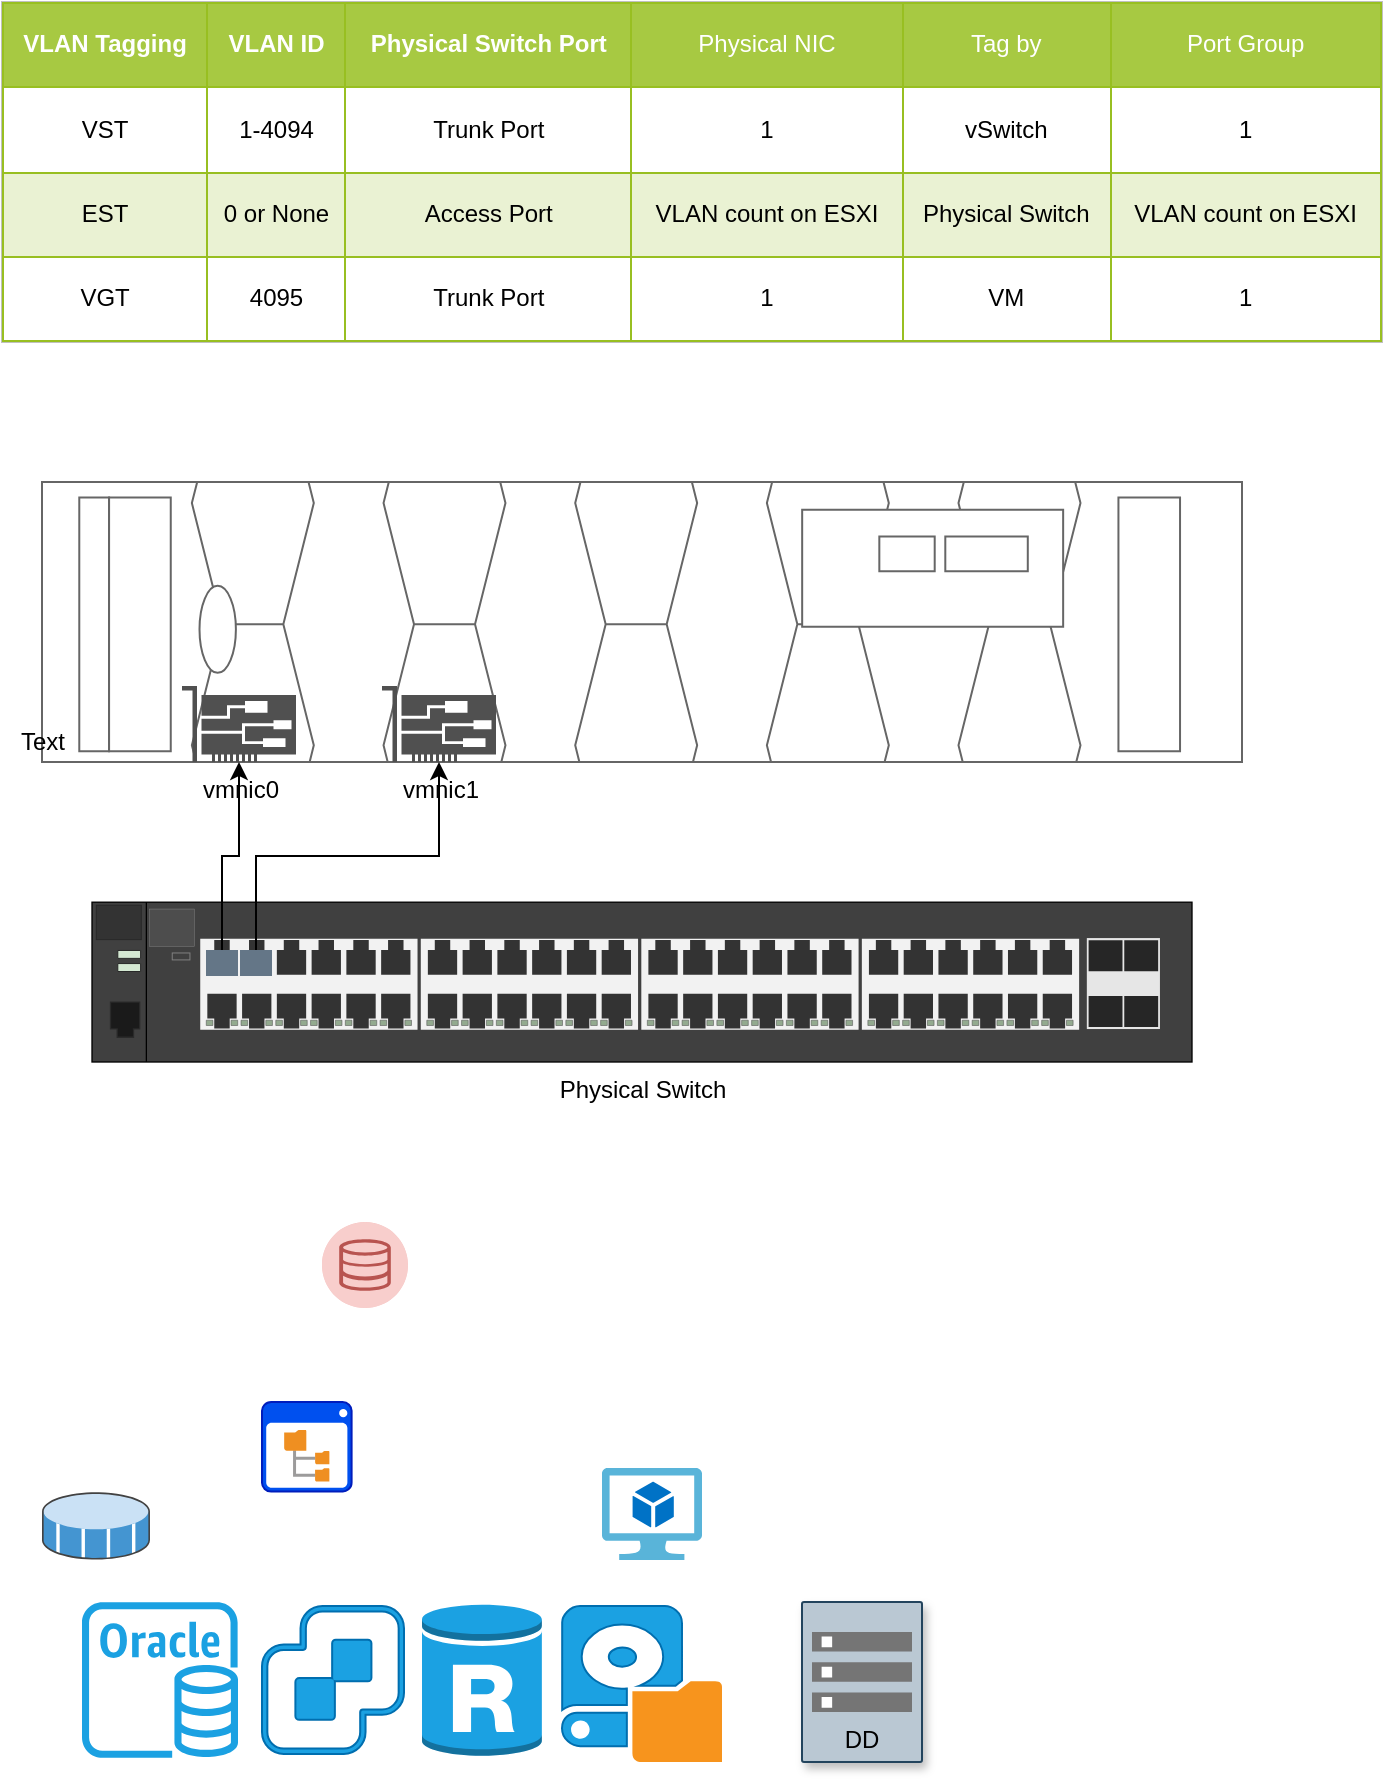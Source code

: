 <mxfile version="17.4.1" type="github" pages="10">
  <diagram id="lR8Z5qvyDBxMEgOfz33u" name="Page-1">
    <mxGraphModel dx="1422" dy="762" grid="1" gridSize="10" guides="1" tooltips="1" connect="1" arrows="1" fold="1" page="1" pageScale="1" pageWidth="827" pageHeight="1169" math="0" shadow="0">
      <root>
        <mxCell id="0" />
        <mxCell id="1" parent="0" />
        <mxCell id="CUCXGVHGo1I-hrDsCh0i-53" value="&lt;table border=&quot;1&quot; width=&quot;100%&quot; cellpadding=&quot;4&quot; style=&quot;width: 100% ; height: 100% ; border-collapse: collapse&quot;&gt;&lt;tbody&gt;&lt;tr style=&quot;background-color: #a7c942 ; color: #ffffff ; border: 1px solid #98bf21&quot;&gt;&lt;th&gt;VLAN Tagging&lt;/th&gt;&lt;th&gt;VLAN ID&lt;/th&gt;&lt;th&gt;Physical Switch Port&lt;/th&gt;&lt;td&gt;Physical NIC&lt;/td&gt;&lt;td&gt;Tag by&lt;/td&gt;&lt;td&gt;Port Group&lt;/td&gt;&lt;/tr&gt;&lt;tr style=&quot;border: 1px solid #98bf21&quot;&gt;&lt;td&gt;VST&lt;/td&gt;&lt;td&gt;1-4094&lt;/td&gt;&lt;td&gt;Trunk Port&lt;/td&gt;&lt;td&gt;1&lt;/td&gt;&lt;td&gt;vSwitch&lt;/td&gt;&lt;td&gt;1&lt;/td&gt;&lt;/tr&gt;&lt;tr style=&quot;background-color: #eaf2d3 ; border: 1px solid #98bf21&quot;&gt;&lt;td&gt;EST&lt;/td&gt;&lt;td&gt;0 or None&lt;/td&gt;&lt;td&gt;Access Port&lt;/td&gt;&lt;td&gt;VLAN count on ESXI&lt;/td&gt;&lt;td&gt;Physical Switch&lt;/td&gt;&lt;td&gt;VLAN count on ESXI&lt;br&gt;&lt;/td&gt;&lt;/tr&gt;&lt;tr style=&quot;border: 1px solid #98bf21&quot;&gt;&lt;td&gt;VGT&lt;/td&gt;&lt;td&gt;4095&lt;/td&gt;&lt;td&gt;Trunk Port&lt;/td&gt;&lt;td&gt;1&lt;/td&gt;&lt;td&gt;VM&lt;/td&gt;&lt;td&gt;1&lt;/td&gt;&lt;/tr&gt;&lt;/tbody&gt;&lt;/table&gt;" style="text;html=1;strokeColor=#c0c0c0;fillColor=#ffffff;overflow=fill;rounded=0;align=center;" parent="1" vertex="1">
          <mxGeometry x="80" y="40" width="690" height="170" as="geometry" />
        </mxCell>
        <mxCell id="CUCXGVHGo1I-hrDsCh0i-55" value="Physical Switch" style="html=1;verticalLabelPosition=bottom;verticalAlign=top;outlineConnect=0;shadow=0;dashed=0;shape=mxgraph.rack.hpe_aruba.switches.j9775a_2530_48g_switch;" parent="1" vertex="1">
          <mxGeometry x="125" y="490" width="550" height="80" as="geometry" />
        </mxCell>
        <mxCell id="CUCXGVHGo1I-hrDsCh0i-61" value="" style="strokeColor=#666666;html=1;labelPosition=right;align=left;spacingLeft=15;shadow=0;dashed=0;outlineConnect=0;shape=mxgraph.rack.dell.poweredge_r440;" parent="1" vertex="1">
          <mxGeometry x="100" y="280" width="600" height="140" as="geometry" />
        </mxCell>
        <mxCell id="CUCXGVHGo1I-hrDsCh0i-62" value="vmnic0" style="sketch=0;pointerEvents=1;shadow=0;dashed=0;html=1;strokeColor=none;fillColor=#505050;labelPosition=center;verticalLabelPosition=bottom;verticalAlign=top;outlineConnect=0;align=center;shape=mxgraph.office.devices.nic;direction=east;" parent="1" vertex="1">
          <mxGeometry x="170" y="382" width="57" height="38" as="geometry" />
        </mxCell>
        <mxCell id="CUCXGVHGo1I-hrDsCh0i-63" value="Text" style="text;html=1;align=center;verticalAlign=middle;resizable=0;points=[];autosize=1;strokeColor=none;fillColor=none;" parent="1" vertex="1">
          <mxGeometry x="80" y="400" width="40" height="20" as="geometry" />
        </mxCell>
        <mxCell id="CUCXGVHGo1I-hrDsCh0i-64" value="vmnic1" style="sketch=0;pointerEvents=1;shadow=0;dashed=0;html=1;strokeColor=none;fillColor=#505050;labelPosition=center;verticalLabelPosition=bottom;verticalAlign=top;outlineConnect=0;align=center;shape=mxgraph.office.devices.nic;direction=east;" parent="1" vertex="1">
          <mxGeometry x="270" y="382" width="57" height="38" as="geometry" />
        </mxCell>
        <mxCell id="CUCXGVHGo1I-hrDsCh0i-67" value="" style="edgeStyle=orthogonalEdgeStyle;rounded=0;orthogonalLoop=1;jettySize=auto;html=1;" parent="1" source="CUCXGVHGo1I-hrDsCh0i-65" target="CUCXGVHGo1I-hrDsCh0i-62" edge="1">
          <mxGeometry relative="1" as="geometry" />
        </mxCell>
        <mxCell id="CUCXGVHGo1I-hrDsCh0i-65" value="" style="rounded=0;whiteSpace=wrap;html=1;fillColor=#647687;fontColor=#ffffff;strokeColor=none;" parent="1" vertex="1">
          <mxGeometry x="182" y="514" width="16" height="13" as="geometry" />
        </mxCell>
        <mxCell id="CUCXGVHGo1I-hrDsCh0i-68" value="" style="edgeStyle=orthogonalEdgeStyle;rounded=0;orthogonalLoop=1;jettySize=auto;html=1;exitX=0.5;exitY=0;exitDx=0;exitDy=0;" parent="1" source="CUCXGVHGo1I-hrDsCh0i-66" target="CUCXGVHGo1I-hrDsCh0i-64" edge="1">
          <mxGeometry relative="1" as="geometry" />
        </mxCell>
        <mxCell id="CUCXGVHGo1I-hrDsCh0i-66" value="" style="rounded=0;whiteSpace=wrap;html=1;fillColor=#647687;fontColor=#ffffff;strokeColor=none;" parent="1" vertex="1">
          <mxGeometry x="199" y="514" width="16" height="13" as="geometry" />
        </mxCell>
        <mxCell id="gmO6JSn6CYQsIOA6-Y4k-1" value="" style="fillColor=#f8cecc;verticalLabelPosition=bottom;sketch=0;html=1;strokeColor=#b85450;verticalAlign=top;align=center;points=[[0.145,0.145,0],[0.5,0,0],[0.855,0.145,0],[1,0.5,0],[0.855,0.855,0],[0.5,1,0],[0.145,0.855,0],[0,0.5,0]];pointerEvents=1;shape=mxgraph.cisco_safe.compositeIcon;bgIcon=ellipse;resIcon=mxgraph.cisco_safe.capability.storage;labelBackgroundColor=none;" parent="1" vertex="1">
          <mxGeometry x="240" y="650" width="43" height="43" as="geometry" />
        </mxCell>
        <mxCell id="gmO6JSn6CYQsIOA6-Y4k-2" value="DD" style="strokeColor=#23445d;shadow=1;strokeWidth=1;rounded=1;absoluteArcSize=1;arcSize=2;labelPosition=center;verticalLabelPosition=middle;align=center;verticalAlign=bottom;spacingLeft=0;fontSize=12;whiteSpace=wrap;spacingBottom=2;labelBackgroundColor=none;fillColor=#bac8d3;" parent="1" vertex="1">
          <mxGeometry x="480" y="840.02" width="60" height="80" as="geometry" />
        </mxCell>
        <mxCell id="gmO6JSn6CYQsIOA6-Y4k-3" value="" style="sketch=0;dashed=0;connectable=0;html=1;fillColor=#757575;strokeColor=none;shape=mxgraph.gcp2.storage;part=1;labelBackgroundColor=none;" parent="gmO6JSn6CYQsIOA6-Y4k-2" vertex="1">
          <mxGeometry x="0.5" width="50" height="40" relative="1" as="geometry">
            <mxPoint x="-25" y="15" as="offset" />
          </mxGeometry>
        </mxCell>
        <mxCell id="gmO6JSn6CYQsIOA6-Y4k-5" value="" style="shadow=0;dashed=0;html=1;strokeColor=#001DBC;fillColor=#0050ef;labelPosition=center;verticalLabelPosition=bottom;verticalAlign=top;align=center;outlineConnect=0;shape=mxgraph.veeam.2d.file_system_browser;labelBackgroundColor=none;fontColor=#ffffff;" parent="1" vertex="1">
          <mxGeometry x="210" y="740" width="44.8" height="44.8" as="geometry" />
        </mxCell>
        <mxCell id="gmO6JSn6CYQsIOA6-Y4k-6" value="" style="shadow=0;dashed=0;html=1;labelPosition=center;verticalLabelPosition=bottom;verticalAlign=top;align=center;outlineConnect=0;shape=mxgraph.veeam.3d.datastore_volume;labelBackgroundColor=none;" parent="1" vertex="1">
          <mxGeometry x="100" y="785" width="54" height="34" as="geometry" />
        </mxCell>
        <mxCell id="gmO6JSn6CYQsIOA6-Y4k-7" value="" style="shadow=0;dashed=0;html=1;strokeColor=#006EAF;fillColor=#1ba1e2;labelPosition=center;verticalLabelPosition=bottom;verticalAlign=top;align=center;outlineConnect=0;shape=mxgraph.veeam.local_disk;labelBackgroundColor=none;fontColor=#ffffff;" parent="1" vertex="1">
          <mxGeometry x="360" y="842.02" width="80" height="77.98" as="geometry" />
        </mxCell>
        <mxCell id="gmO6JSn6CYQsIOA6-Y4k-8" value="" style="sketch=0;aspect=fixed;html=1;points=[];align=center;image;fontSize=12;image=img/lib/mscae/Virtual_Machine_2.svg;labelBackgroundColor=none;" parent="1" vertex="1">
          <mxGeometry x="380" y="773" width="50" height="46" as="geometry" />
        </mxCell>
        <mxCell id="gmO6JSn6CYQsIOA6-Y4k-9" value="" style="outlineConnect=0;dashed=0;verticalLabelPosition=bottom;verticalAlign=top;align=center;html=1;shape=mxgraph.aws3.rds_db_instance_read_replica;fillColor=#1ba1e2;labelBackgroundColor=none;fontColor=#ffffff;strokeColor=#006EAF;" parent="1" vertex="1">
          <mxGeometry x="290" y="840.02" width="60" height="77.98" as="geometry" />
        </mxCell>
        <mxCell id="gmO6JSn6CYQsIOA6-Y4k-10" value="" style="sketch=0;outlineConnect=0;fontColor=#ffffff;fillColor=#1ba1e2;strokeColor=#006EAF;dashed=0;verticalLabelPosition=bottom;verticalAlign=top;align=center;html=1;fontSize=12;fontStyle=0;aspect=fixed;pointerEvents=1;shape=mxgraph.aws4.rds_oracle_instance;labelBackgroundColor=none;" parent="1" vertex="1">
          <mxGeometry x="120" y="840" width="78" height="78" as="geometry" />
        </mxCell>
        <mxCell id="gmO6JSn6CYQsIOA6-Y4k-11" value="" style="sketch=0;pointerEvents=1;shadow=0;dashed=0;html=1;strokeColor=#006EAF;fillColor=#1ba1e2;aspect=fixed;labelPosition=center;verticalLabelPosition=bottom;verticalAlign=top;align=center;outlineConnect=0;shape=mxgraph.vvd.vcenter_server;labelBackgroundColor=none;fontColor=#ffffff;" parent="1" vertex="1">
          <mxGeometry x="210" y="842.02" width="71" height="73.96" as="geometry" />
        </mxCell>
      </root>
    </mxGraphModel>
  </diagram>
  <diagram id="N7fFUJzUn4mjI8kmREG4" name="LAN VS VLAN">
    <mxGraphModel dx="1038" dy="547" grid="1" gridSize="10" guides="1" tooltips="1" connect="1" arrows="1" fold="1" page="1" pageScale="1" pageWidth="850" pageHeight="1100" math="0" shadow="0">
      <root>
        <mxCell id="WXdYTbNif3Wr0y-B07vz-0" />
        <mxCell id="WXdYTbNif3Wr0y-B07vz-1" parent="WXdYTbNif3Wr0y-B07vz-0" />
        <mxCell id="PjEc_6BcZvoTWPYIiIWK-40" value="" style="rounded=1;whiteSpace=wrap;html=1;strokeColor=#6c8ebf;strokeWidth=2;fillColor=#dae8fc;dashed=1;" parent="WXdYTbNif3Wr0y-B07vz-1" vertex="1">
          <mxGeometry x="430" y="540" width="250" height="120" as="geometry" />
        </mxCell>
        <mxCell id="PjEc_6BcZvoTWPYIiIWK-39" value="" style="rounded=1;whiteSpace=wrap;html=1;strokeColor=#d79b00;strokeWidth=2;fillColor=#ffe6cc;dashed=1;" parent="WXdYTbNif3Wr0y-B07vz-1" vertex="1">
          <mxGeometry x="160" y="540" width="250" height="120" as="geometry" />
        </mxCell>
        <mxCell id="PjEc_6BcZvoTWPYIiIWK-11" value="Switch" style="rounded=1;whiteSpace=wrap;html=1;fillColor=#f5f5f5;fontColor=#333333;strokeColor=#8F8F8F;strokeWidth=2;" parent="WXdYTbNif3Wr0y-B07vz-1" vertex="1">
          <mxGeometry x="160" y="40" width="520" height="80" as="geometry" />
        </mxCell>
        <mxCell id="PjEc_6BcZvoTWPYIiIWK-24" value="" style="edgeStyle=orthogonalEdgeStyle;rounded=0;orthogonalLoop=1;jettySize=auto;html=1;endArrow=none;endFill=0;" parent="WXdYTbNif3Wr0y-B07vz-1" source="PjEc_6BcZvoTWPYIiIWK-6" target="PjEc_6BcZvoTWPYIiIWK-12" edge="1">
          <mxGeometry relative="1" as="geometry" />
        </mxCell>
        <mxCell id="PjEc_6BcZvoTWPYIiIWK-6" value="192.168.1.1" style="shape=image;html=1;verticalAlign=top;verticalLabelPosition=bottom;labelBackgroundColor=#ffffff;imageAspect=0;aspect=fixed;image=https://cdn1.iconfinder.com/data/icons/office-171/32/office-03-128.png" parent="WXdYTbNif3Wr0y-B07vz-1" vertex="1">
          <mxGeometry x="196" y="200" width="60" height="60" as="geometry" />
        </mxCell>
        <mxCell id="PjEc_6BcZvoTWPYIiIWK-12" value="&amp;nbsp; &amp;nbsp; 1" style="sketch=0;pointerEvents=1;shadow=0;dashed=0;html=1;strokeColor=none;fillColor=#434445;aspect=fixed;labelPosition=center;verticalLabelPosition=bottom;verticalAlign=top;align=center;outlineConnect=0;shape=mxgraph.vvd.ethernet_port;" parent="WXdYTbNif3Wr0y-B07vz-1" vertex="1">
          <mxGeometry x="206" y="58" width="40" height="40" as="geometry" />
        </mxCell>
        <mxCell id="PjEc_6BcZvoTWPYIiIWK-13" value="&amp;nbsp; &amp;nbsp; 2" style="sketch=0;pointerEvents=1;shadow=0;dashed=0;html=1;strokeColor=none;fillColor=#434445;aspect=fixed;labelPosition=center;verticalLabelPosition=bottom;verticalAlign=top;align=center;outlineConnect=0;shape=mxgraph.vvd.ethernet_port;" parent="WXdYTbNif3Wr0y-B07vz-1" vertex="1">
          <mxGeometry x="340" y="58" width="40" height="40" as="geometry" />
        </mxCell>
        <mxCell id="PjEc_6BcZvoTWPYIiIWK-14" value="&amp;nbsp; &amp;nbsp; &amp;nbsp; 23" style="sketch=0;pointerEvents=1;shadow=0;dashed=0;html=1;strokeColor=none;fillColor=#434445;aspect=fixed;labelPosition=center;verticalLabelPosition=bottom;verticalAlign=top;align=center;outlineConnect=0;shape=mxgraph.vvd.ethernet_port;" parent="WXdYTbNif3Wr0y-B07vz-1" vertex="1">
          <mxGeometry x="470" y="58" width="40" height="40" as="geometry" />
        </mxCell>
        <mxCell id="PjEc_6BcZvoTWPYIiIWK-15" value="&amp;nbsp; &amp;nbsp; &amp;nbsp; 24" style="sketch=0;pointerEvents=1;shadow=0;dashed=0;html=1;strokeColor=none;fillColor=#434445;aspect=fixed;labelPosition=center;verticalLabelPosition=bottom;verticalAlign=top;align=center;outlineConnect=0;shape=mxgraph.vvd.ethernet_port;" parent="WXdYTbNif3Wr0y-B07vz-1" vertex="1">
          <mxGeometry x="596" y="58" width="40" height="40" as="geometry" />
        </mxCell>
        <mxCell id="PjEc_6BcZvoTWPYIiIWK-21" value="" style="edgeStyle=orthogonalEdgeStyle;rounded=0;orthogonalLoop=1;jettySize=auto;html=1;endArrow=none;endFill=0;" parent="WXdYTbNif3Wr0y-B07vz-1" source="PjEc_6BcZvoTWPYIiIWK-16" target="PjEc_6BcZvoTWPYIiIWK-13" edge="1">
          <mxGeometry relative="1" as="geometry" />
        </mxCell>
        <mxCell id="PjEc_6BcZvoTWPYIiIWK-16" value="192.168.1.2" style="shape=image;html=1;verticalAlign=top;verticalLabelPosition=bottom;labelBackgroundColor=#ffffff;imageAspect=0;aspect=fixed;image=https://cdn1.iconfinder.com/data/icons/office-171/32/office-03-128.png" parent="WXdYTbNif3Wr0y-B07vz-1" vertex="1">
          <mxGeometry x="330" y="200" width="60" height="60" as="geometry" />
        </mxCell>
        <mxCell id="PjEc_6BcZvoTWPYIiIWK-22" value="" style="edgeStyle=orthogonalEdgeStyle;rounded=0;orthogonalLoop=1;jettySize=auto;html=1;endArrow=none;endFill=0;" parent="WXdYTbNif3Wr0y-B07vz-1" source="PjEc_6BcZvoTWPYIiIWK-17" target="PjEc_6BcZvoTWPYIiIWK-14" edge="1">
          <mxGeometry relative="1" as="geometry" />
        </mxCell>
        <mxCell id="PjEc_6BcZvoTWPYIiIWK-17" value="192.168.1.3" style="shape=image;html=1;verticalAlign=top;verticalLabelPosition=bottom;labelBackgroundColor=#ffffff;imageAspect=0;aspect=fixed;image=https://cdn1.iconfinder.com/data/icons/office-171/32/office-03-128.png" parent="WXdYTbNif3Wr0y-B07vz-1" vertex="1">
          <mxGeometry x="460" y="200" width="60" height="60" as="geometry" />
        </mxCell>
        <mxCell id="PjEc_6BcZvoTWPYIiIWK-23" value="" style="edgeStyle=orthogonalEdgeStyle;rounded=0;orthogonalLoop=1;jettySize=auto;html=1;endArrow=none;endFill=0;" parent="WXdYTbNif3Wr0y-B07vz-1" source="PjEc_6BcZvoTWPYIiIWK-18" target="PjEc_6BcZvoTWPYIiIWK-15" edge="1">
          <mxGeometry relative="1" as="geometry" />
        </mxCell>
        <mxCell id="PjEc_6BcZvoTWPYIiIWK-18" value="192.168.1.4" style="shape=image;html=1;verticalAlign=top;verticalLabelPosition=bottom;labelBackgroundColor=#ffffff;imageAspect=0;aspect=fixed;image=https://cdn1.iconfinder.com/data/icons/office-171/32/office-03-128.png" parent="WXdYTbNif3Wr0y-B07vz-1" vertex="1">
          <mxGeometry x="586" y="200" width="60" height="60" as="geometry" />
        </mxCell>
        <mxCell id="PjEc_6BcZvoTWPYIiIWK-26" value="Switch" style="rounded=1;whiteSpace=wrap;html=1;fillColor=#f5f5f5;fontColor=#333333;strokeColor=#8F8F8F;strokeWidth=2;" parent="WXdYTbNif3Wr0y-B07vz-1" vertex="1">
          <mxGeometry x="160" y="400" width="520" height="80" as="geometry" />
        </mxCell>
        <mxCell id="PjEc_6BcZvoTWPYIiIWK-27" value="" style="edgeStyle=orthogonalEdgeStyle;rounded=0;orthogonalLoop=1;jettySize=auto;html=1;endArrow=none;endFill=0;" parent="WXdYTbNif3Wr0y-B07vz-1" source="PjEc_6BcZvoTWPYIiIWK-28" target="PjEc_6BcZvoTWPYIiIWK-29" edge="1">
          <mxGeometry relative="1" as="geometry" />
        </mxCell>
        <mxCell id="PjEc_6BcZvoTWPYIiIWK-28" value="192.168.1.1" style="shape=image;html=1;verticalAlign=top;verticalLabelPosition=bottom;labelBackgroundColor=#ffffff;imageAspect=0;aspect=fixed;image=https://cdn1.iconfinder.com/data/icons/office-171/32/office-03-128.png" parent="WXdYTbNif3Wr0y-B07vz-1" vertex="1">
          <mxGeometry x="196" y="560" width="60" height="60" as="geometry" />
        </mxCell>
        <mxCell id="PjEc_6BcZvoTWPYIiIWK-29" value="&amp;nbsp; &amp;nbsp; 1" style="sketch=0;pointerEvents=1;shadow=0;dashed=0;html=1;strokeColor=#C73500;fillColor=#fa6800;aspect=fixed;labelPosition=center;verticalLabelPosition=bottom;verticalAlign=top;align=center;outlineConnect=0;shape=mxgraph.vvd.ethernet_port;fontColor=#000000;" parent="WXdYTbNif3Wr0y-B07vz-1" vertex="1">
          <mxGeometry x="206" y="418" width="40" height="40" as="geometry" />
        </mxCell>
        <mxCell id="PjEc_6BcZvoTWPYIiIWK-30" value="&amp;nbsp; &amp;nbsp; 2" style="sketch=0;pointerEvents=1;shadow=0;dashed=0;html=1;strokeColor=#C73500;fillColor=#fa6800;aspect=fixed;labelPosition=center;verticalLabelPosition=bottom;verticalAlign=top;align=center;outlineConnect=0;shape=mxgraph.vvd.ethernet_port;fontColor=#000000;" parent="WXdYTbNif3Wr0y-B07vz-1" vertex="1">
          <mxGeometry x="340" y="418" width="40" height="40" as="geometry" />
        </mxCell>
        <mxCell id="PjEc_6BcZvoTWPYIiIWK-31" value="&amp;nbsp; &amp;nbsp; &amp;nbsp; 23" style="sketch=0;pointerEvents=1;shadow=0;dashed=0;html=1;strokeColor=#006EAF;fillColor=#1ba1e2;aspect=fixed;labelPosition=center;verticalLabelPosition=bottom;verticalAlign=top;align=center;outlineConnect=0;shape=mxgraph.vvd.ethernet_port;fontColor=#000000;" parent="WXdYTbNif3Wr0y-B07vz-1" vertex="1">
          <mxGeometry x="470" y="418" width="40" height="40" as="geometry" />
        </mxCell>
        <mxCell id="PjEc_6BcZvoTWPYIiIWK-32" value="&amp;nbsp; &amp;nbsp; &amp;nbsp; 24" style="sketch=0;pointerEvents=1;shadow=0;dashed=0;html=1;strokeColor=#006EAF;fillColor=#1ba1e2;aspect=fixed;labelPosition=center;verticalLabelPosition=bottom;verticalAlign=top;align=center;outlineConnect=0;shape=mxgraph.vvd.ethernet_port;fontColor=#000000;" parent="WXdYTbNif3Wr0y-B07vz-1" vertex="1">
          <mxGeometry x="596" y="418" width="40" height="40" as="geometry" />
        </mxCell>
        <mxCell id="PjEc_6BcZvoTWPYIiIWK-33" value="" style="edgeStyle=orthogonalEdgeStyle;rounded=0;orthogonalLoop=1;jettySize=auto;html=1;endArrow=none;endFill=0;" parent="WXdYTbNif3Wr0y-B07vz-1" source="PjEc_6BcZvoTWPYIiIWK-34" target="PjEc_6BcZvoTWPYIiIWK-30" edge="1">
          <mxGeometry relative="1" as="geometry" />
        </mxCell>
        <mxCell id="PjEc_6BcZvoTWPYIiIWK-34" value="192.168.1.2" style="shape=image;html=1;verticalAlign=top;verticalLabelPosition=bottom;labelBackgroundColor=#ffffff;imageAspect=0;aspect=fixed;image=https://cdn1.iconfinder.com/data/icons/office-171/32/office-03-128.png" parent="WXdYTbNif3Wr0y-B07vz-1" vertex="1">
          <mxGeometry x="330" y="560" width="60" height="60" as="geometry" />
        </mxCell>
        <mxCell id="PjEc_6BcZvoTWPYIiIWK-35" value="" style="edgeStyle=orthogonalEdgeStyle;rounded=0;orthogonalLoop=1;jettySize=auto;html=1;endArrow=none;endFill=0;" parent="WXdYTbNif3Wr0y-B07vz-1" source="PjEc_6BcZvoTWPYIiIWK-36" target="PjEc_6BcZvoTWPYIiIWK-31" edge="1">
          <mxGeometry relative="1" as="geometry" />
        </mxCell>
        <mxCell id="PjEc_6BcZvoTWPYIiIWK-36" value="192.168.2.1" style="shape=image;html=1;verticalAlign=top;verticalLabelPosition=bottom;labelBackgroundColor=#ffffff;imageAspect=0;aspect=fixed;image=https://cdn1.iconfinder.com/data/icons/office-171/32/office-03-128.png" parent="WXdYTbNif3Wr0y-B07vz-1" vertex="1">
          <mxGeometry x="460" y="560" width="60" height="60" as="geometry" />
        </mxCell>
        <mxCell id="PjEc_6BcZvoTWPYIiIWK-37" value="" style="edgeStyle=orthogonalEdgeStyle;rounded=0;orthogonalLoop=1;jettySize=auto;html=1;endArrow=none;endFill=0;" parent="WXdYTbNif3Wr0y-B07vz-1" source="PjEc_6BcZvoTWPYIiIWK-38" target="PjEc_6BcZvoTWPYIiIWK-32" edge="1">
          <mxGeometry relative="1" as="geometry" />
        </mxCell>
        <mxCell id="PjEc_6BcZvoTWPYIiIWK-38" value="192.168.2.2" style="shape=image;html=1;verticalAlign=top;verticalLabelPosition=bottom;labelBackgroundColor=#ffffff;imageAspect=0;aspect=fixed;image=https://cdn1.iconfinder.com/data/icons/office-171/32/office-03-128.png" parent="WXdYTbNif3Wr0y-B07vz-1" vertex="1">
          <mxGeometry x="586" y="560" width="60" height="60" as="geometry" />
        </mxCell>
        <mxCell id="EpXHAECEXxRgnjDwFjkm-16" style="edgeStyle=none;rounded=0;orthogonalLoop=1;jettySize=auto;html=1;exitX=0.25;exitY=1;exitDx=0;exitDy=0;exitPerimeter=0;entryX=0.5;entryY=0;entryDx=0;entryDy=0;entryPerimeter=0;fontSize=14;fontColor=#000000;endArrow=none;endFill=0;" parent="WXdYTbNif3Wr0y-B07vz-1" source="EpXHAECEXxRgnjDwFjkm-0" target="EpXHAECEXxRgnjDwFjkm-5" edge="1">
          <mxGeometry relative="1" as="geometry" />
        </mxCell>
        <mxCell id="EpXHAECEXxRgnjDwFjkm-17" style="edgeStyle=none;rounded=0;orthogonalLoop=1;jettySize=auto;html=1;exitX=0.75;exitY=1;exitDx=0;exitDy=0;exitPerimeter=0;entryX=0.5;entryY=0;entryDx=0;entryDy=0;entryPerimeter=0;fontSize=14;fontColor=#000000;endArrow=none;endFill=0;" parent="WXdYTbNif3Wr0y-B07vz-1" source="EpXHAECEXxRgnjDwFjkm-0" target="EpXHAECEXxRgnjDwFjkm-6" edge="1">
          <mxGeometry relative="1" as="geometry" />
        </mxCell>
        <mxCell id="EpXHAECEXxRgnjDwFjkm-0" value="" style="sketch=0;points=[[0.015,0.015,0],[0.985,0.015,0],[0.985,0.985,0],[0.015,0.985,0],[0.25,0,0],[0.5,0,0],[0.75,0,0],[1,0.25,0],[1,0.5,0],[1,0.75,0],[0.75,1,0],[0.5,1,0],[0.25,1,0],[0,0.75,0],[0,0.5,0],[0,0.25,0]];verticalLabelPosition=bottom;html=1;verticalAlign=top;aspect=fixed;align=center;pointerEvents=1;shape=mxgraph.cisco19.rect;prIcon=l2_switch;fillColor=#FAFAFA;strokeColor=#005073;rounded=0;shadow=0;fontSize=14;fontColor=#000000;" parent="WXdYTbNif3Wr0y-B07vz-1" vertex="1">
          <mxGeometry x="536" y="1120" width="50" height="50" as="geometry" />
        </mxCell>
        <mxCell id="EpXHAECEXxRgnjDwFjkm-1" value="VALN10" style="shape=image;html=1;verticalAlign=top;verticalLabelPosition=bottom;labelBackgroundColor=#ffffff;imageAspect=0;aspect=fixed;image=https://cdn1.iconfinder.com/data/icons/office-171/32/office-03-128.png;imageBackground=default;" parent="WXdYTbNif3Wr0y-B07vz-1" vertex="1">
          <mxGeometry x="175" y="1280" width="60" height="60" as="geometry" />
        </mxCell>
        <mxCell id="EpXHAECEXxRgnjDwFjkm-13" style="rounded=0;orthogonalLoop=1;jettySize=auto;html=1;exitX=0.25;exitY=1;exitDx=0;exitDy=0;exitPerimeter=0;entryX=0.5;entryY=0.22;entryDx=0;entryDy=0;entryPerimeter=0;fontSize=14;fontColor=#000000;endArrow=none;endFill=0;" parent="WXdYTbNif3Wr0y-B07vz-1" source="EpXHAECEXxRgnjDwFjkm-2" target="EpXHAECEXxRgnjDwFjkm-3" edge="1">
          <mxGeometry relative="1" as="geometry" />
        </mxCell>
        <mxCell id="EpXHAECEXxRgnjDwFjkm-14" style="edgeStyle=none;rounded=0;orthogonalLoop=1;jettySize=auto;html=1;exitX=0.75;exitY=1;exitDx=0;exitDy=0;exitPerimeter=0;entryX=0.5;entryY=0;entryDx=0;entryDy=0;entryPerimeter=0;fontSize=14;fontColor=#000000;endArrow=none;endFill=0;" parent="WXdYTbNif3Wr0y-B07vz-1" source="EpXHAECEXxRgnjDwFjkm-2" target="EpXHAECEXxRgnjDwFjkm-4" edge="1">
          <mxGeometry relative="1" as="geometry" />
        </mxCell>
        <mxCell id="EpXHAECEXxRgnjDwFjkm-15" style="edgeStyle=none;rounded=0;orthogonalLoop=1;jettySize=auto;html=1;exitX=1;exitY=0.5;exitDx=0;exitDy=0;exitPerimeter=0;entryX=0;entryY=0.5;entryDx=0;entryDy=0;entryPerimeter=0;fontSize=14;fontColor=#000000;endArrow=none;endFill=0;" parent="WXdYTbNif3Wr0y-B07vz-1" source="EpXHAECEXxRgnjDwFjkm-2" target="EpXHAECEXxRgnjDwFjkm-0" edge="1">
          <mxGeometry relative="1" as="geometry" />
        </mxCell>
        <mxCell id="EpXHAECEXxRgnjDwFjkm-2" value="" style="sketch=0;points=[[0.015,0.015,0],[0.985,0.015,0],[0.985,0.985,0],[0.015,0.985,0],[0.25,0,0],[0.5,0,0],[0.75,0,0],[1,0.25,0],[1,0.5,0],[1,0.75,0],[0.75,1,0],[0.5,1,0],[0.25,1,0],[0,0.75,0],[0,0.5,0],[0,0.25,0]];verticalLabelPosition=bottom;html=1;verticalAlign=top;aspect=fixed;align=center;pointerEvents=1;shape=mxgraph.cisco19.rect;prIcon=l2_switch;fillColor=#FAFAFA;strokeColor=#005073;rounded=0;shadow=0;fontSize=14;fontColor=#000000;" parent="WXdYTbNif3Wr0y-B07vz-1" vertex="1">
          <mxGeometry x="275" y="1120" width="50" height="50" as="geometry" />
        </mxCell>
        <mxCell id="EpXHAECEXxRgnjDwFjkm-18" style="edgeStyle=none;rounded=0;orthogonalLoop=1;jettySize=auto;html=1;exitX=0.5;exitY=1;exitDx=0;exitDy=0;exitPerimeter=0;entryX=0.5;entryY=0;entryDx=0;entryDy=0;fontSize=14;fontColor=#000000;endArrow=none;endFill=0;" parent="WXdYTbNif3Wr0y-B07vz-1" source="EpXHAECEXxRgnjDwFjkm-3" target="EpXHAECEXxRgnjDwFjkm-1" edge="1">
          <mxGeometry relative="1" as="geometry" />
        </mxCell>
        <mxCell id="EpXHAECEXxRgnjDwFjkm-3" value="" style="sketch=0;points=[[0.015,0.015,0],[0.985,0.015,0],[0.985,0.985,0],[0.015,0.985,0],[0.25,0,0],[0.5,0,0],[0.75,0,0],[1,0.25,0],[1,0.5,0],[1,0.75,0],[0.75,1,0],[0.5,1,0],[0.25,1,0],[0,0.75,0],[0,0.5,0],[0,0.25,0]];verticalLabelPosition=bottom;html=1;verticalAlign=top;aspect=fixed;align=center;pointerEvents=1;shape=mxgraph.cisco19.rect;prIcon=l2_switch;fillColor=#FAFAFA;strokeColor=#005073;rounded=0;shadow=0;fontSize=14;fontColor=#000000;" parent="WXdYTbNif3Wr0y-B07vz-1" vertex="1">
          <mxGeometry x="205" y="1200" width="50" height="50" as="geometry" />
        </mxCell>
        <mxCell id="EpXHAECEXxRgnjDwFjkm-19" style="edgeStyle=none;rounded=0;orthogonalLoop=1;jettySize=auto;html=1;exitX=0.25;exitY=1;exitDx=0;exitDy=0;exitPerimeter=0;entryX=0.5;entryY=0;entryDx=0;entryDy=0;fontSize=14;fontColor=#000000;endArrow=none;endFill=0;" parent="WXdYTbNif3Wr0y-B07vz-1" source="EpXHAECEXxRgnjDwFjkm-4" target="EpXHAECEXxRgnjDwFjkm-7" edge="1">
          <mxGeometry relative="1" as="geometry" />
        </mxCell>
        <mxCell id="EpXHAECEXxRgnjDwFjkm-20" style="edgeStyle=none;rounded=0;orthogonalLoop=1;jettySize=auto;html=1;exitX=0.75;exitY=1;exitDx=0;exitDy=0;exitPerimeter=0;entryX=0.5;entryY=0;entryDx=0;entryDy=0;fontSize=14;fontColor=#000000;endArrow=none;endFill=0;" parent="WXdYTbNif3Wr0y-B07vz-1" source="EpXHAECEXxRgnjDwFjkm-4" target="EpXHAECEXxRgnjDwFjkm-8" edge="1">
          <mxGeometry relative="1" as="geometry" />
        </mxCell>
        <mxCell id="EpXHAECEXxRgnjDwFjkm-4" value="" style="sketch=0;points=[[0.015,0.015,0],[0.985,0.015,0],[0.985,0.985,0],[0.015,0.985,0],[0.25,0,0],[0.5,0,0],[0.75,0,0],[1,0.25,0],[1,0.5,0],[1,0.75,0],[0.75,1,0],[0.5,1,0],[0.25,1,0],[0,0.75,0],[0,0.5,0],[0,0.25,0]];verticalLabelPosition=bottom;html=1;verticalAlign=top;aspect=fixed;align=center;pointerEvents=1;shape=mxgraph.cisco19.rect;prIcon=l2_switch;fillColor=#FAFAFA;strokeColor=#005073;rounded=0;shadow=0;fontSize=14;fontColor=#000000;" parent="WXdYTbNif3Wr0y-B07vz-1" vertex="1">
          <mxGeometry x="345" y="1200" width="50" height="50" as="geometry" />
        </mxCell>
        <mxCell id="EpXHAECEXxRgnjDwFjkm-21" style="edgeStyle=none;rounded=0;orthogonalLoop=1;jettySize=auto;html=1;exitX=0.25;exitY=1;exitDx=0;exitDy=0;exitPerimeter=0;entryX=0.5;entryY=0;entryDx=0;entryDy=0;fontSize=14;fontColor=#000000;endArrow=none;endFill=0;" parent="WXdYTbNif3Wr0y-B07vz-1" source="EpXHAECEXxRgnjDwFjkm-5" target="EpXHAECEXxRgnjDwFjkm-9" edge="1">
          <mxGeometry relative="1" as="geometry" />
        </mxCell>
        <mxCell id="EpXHAECEXxRgnjDwFjkm-22" style="edgeStyle=none;rounded=0;orthogonalLoop=1;jettySize=auto;html=1;exitX=0.75;exitY=1;exitDx=0;exitDy=0;exitPerimeter=0;entryX=0.5;entryY=0;entryDx=0;entryDy=0;fontSize=14;fontColor=#000000;endArrow=none;endFill=0;" parent="WXdYTbNif3Wr0y-B07vz-1" source="EpXHAECEXxRgnjDwFjkm-5" target="EpXHAECEXxRgnjDwFjkm-11" edge="1">
          <mxGeometry relative="1" as="geometry" />
        </mxCell>
        <mxCell id="EpXHAECEXxRgnjDwFjkm-5" value="" style="sketch=0;points=[[0.015,0.015,0],[0.985,0.015,0],[0.985,0.985,0],[0.015,0.985,0],[0.25,0,0],[0.5,0,0],[0.75,0,0],[1,0.25,0],[1,0.5,0],[1,0.75,0],[0.75,1,0],[0.5,1,0],[0.25,1,0],[0,0.75,0],[0,0.5,0],[0,0.25,0]];verticalLabelPosition=bottom;html=1;verticalAlign=top;aspect=fixed;align=center;pointerEvents=1;shape=mxgraph.cisco19.rect;prIcon=l2_switch;fillColor=#FAFAFA;strokeColor=#005073;rounded=0;shadow=0;fontSize=14;fontColor=#000000;" parent="WXdYTbNif3Wr0y-B07vz-1" vertex="1">
          <mxGeometry x="495" y="1200" width="50" height="50" as="geometry" />
        </mxCell>
        <mxCell id="EpXHAECEXxRgnjDwFjkm-23" style="edgeStyle=none;rounded=0;orthogonalLoop=1;jettySize=auto;html=1;exitX=0.5;exitY=1;exitDx=0;exitDy=0;exitPerimeter=0;entryX=0.5;entryY=0;entryDx=0;entryDy=0;fontSize=14;fontColor=#000000;endArrow=none;endFill=0;" parent="WXdYTbNif3Wr0y-B07vz-1" source="EpXHAECEXxRgnjDwFjkm-6" target="EpXHAECEXxRgnjDwFjkm-12" edge="1">
          <mxGeometry relative="1" as="geometry" />
        </mxCell>
        <mxCell id="EpXHAECEXxRgnjDwFjkm-6" value="" style="sketch=0;points=[[0.015,0.015,0],[0.985,0.015,0],[0.985,0.985,0],[0.015,0.985,0],[0.25,0,0],[0.5,0,0],[0.75,0,0],[1,0.25,0],[1,0.5,0],[1,0.75,0],[0.75,1,0],[0.5,1,0],[0.25,1,0],[0,0.75,0],[0,0.5,0],[0,0.25,0]];verticalLabelPosition=bottom;html=1;verticalAlign=top;aspect=fixed;align=center;pointerEvents=1;shape=mxgraph.cisco19.rect;prIcon=l2_switch;fillColor=#FAFAFA;strokeColor=#005073;rounded=0;shadow=0;fontSize=14;fontColor=#000000;" parent="WXdYTbNif3Wr0y-B07vz-1" vertex="1">
          <mxGeometry x="585" y="1200" width="50" height="50" as="geometry" />
        </mxCell>
        <mxCell id="EpXHAECEXxRgnjDwFjkm-7" value="VLAN10" style="shape=image;html=1;verticalAlign=top;verticalLabelPosition=bottom;labelBackgroundColor=#ffffff;imageAspect=0;aspect=fixed;image=https://cdn1.iconfinder.com/data/icons/office-171/32/office-03-128.png;imageBackground=default;" parent="WXdYTbNif3Wr0y-B07vz-1" vertex="1">
          <mxGeometry x="300" y="1280" width="60" height="60" as="geometry" />
        </mxCell>
        <mxCell id="EpXHAECEXxRgnjDwFjkm-8" value="VLAN20" style="shape=image;html=1;verticalAlign=top;verticalLabelPosition=bottom;labelBackgroundColor=#ffffff;imageAspect=0;aspect=fixed;image=https://cdn1.iconfinder.com/data/icons/office-171/32/office-03-128.png" parent="WXdYTbNif3Wr0y-B07vz-1" vertex="1">
          <mxGeometry x="375" y="1280" width="60" height="60" as="geometry" />
        </mxCell>
        <mxCell id="EpXHAECEXxRgnjDwFjkm-9" value="VLAN20" style="shape=image;html=1;verticalAlign=top;verticalLabelPosition=bottom;labelBackgroundColor=#ffffff;imageAspect=0;aspect=fixed;image=https://cdn1.iconfinder.com/data/icons/office-171/32/office-03-128.png" parent="WXdYTbNif3Wr0y-B07vz-1" vertex="1">
          <mxGeometry x="455" y="1280" width="60" height="60" as="geometry" />
        </mxCell>
        <mxCell id="EpXHAECEXxRgnjDwFjkm-11" value="VLAN20" style="shape=image;html=1;verticalAlign=top;verticalLabelPosition=bottom;labelBackgroundColor=#ffffff;imageAspect=0;aspect=fixed;image=https://cdn1.iconfinder.com/data/icons/office-171/32/office-03-128.png" parent="WXdYTbNif3Wr0y-B07vz-1" vertex="1">
          <mxGeometry x="531" y="1280" width="60" height="60" as="geometry" />
        </mxCell>
        <mxCell id="EpXHAECEXxRgnjDwFjkm-12" value="VLAN10" style="shape=image;html=1;verticalAlign=top;verticalLabelPosition=bottom;labelBackgroundColor=#ffffff;imageAspect=0;aspect=fixed;image=https://cdn1.iconfinder.com/data/icons/office-171/32/office-03-128.png;imageBackground=default;" parent="WXdYTbNif3Wr0y-B07vz-1" vertex="1">
          <mxGeometry x="615" y="1280" width="60" height="60" as="geometry" />
        </mxCell>
        <mxCell id="EpXHAECEXxRgnjDwFjkm-24" style="edgeStyle=none;rounded=0;orthogonalLoop=1;jettySize=auto;html=1;exitX=0.25;exitY=1;exitDx=0;exitDy=0;exitPerimeter=0;entryX=0.5;entryY=0;entryDx=0;entryDy=0;entryPerimeter=0;fontSize=14;fontColor=#000000;endArrow=none;endFill=0;" parent="WXdYTbNif3Wr0y-B07vz-1" source="EpXHAECEXxRgnjDwFjkm-26" target="EpXHAECEXxRgnjDwFjkm-39" edge="1">
          <mxGeometry relative="1" as="geometry" />
        </mxCell>
        <mxCell id="EpXHAECEXxRgnjDwFjkm-25" style="edgeStyle=none;rounded=0;orthogonalLoop=1;jettySize=auto;html=1;exitX=0.75;exitY=1;exitDx=0;exitDy=0;exitPerimeter=0;entryX=0.5;entryY=0;entryDx=0;entryDy=0;entryPerimeter=0;fontSize=14;fontColor=#000000;endArrow=none;endFill=0;" parent="WXdYTbNif3Wr0y-B07vz-1" source="EpXHAECEXxRgnjDwFjkm-26" target="EpXHAECEXxRgnjDwFjkm-41" edge="1">
          <mxGeometry relative="1" as="geometry" />
        </mxCell>
        <mxCell id="EpXHAECEXxRgnjDwFjkm-26" value="" style="sketch=0;points=[[0.015,0.015,0],[0.985,0.015,0],[0.985,0.985,0],[0.015,0.985,0],[0.25,0,0],[0.5,0,0],[0.75,0,0],[1,0.25,0],[1,0.5,0],[1,0.75,0],[0.75,1,0],[0.5,1,0],[0.25,1,0],[0,0.75,0],[0,0.5,0],[0,0.25,0]];verticalLabelPosition=bottom;html=1;verticalAlign=top;aspect=fixed;align=center;pointerEvents=1;shape=mxgraph.cisco19.rect;prIcon=l2_switch;fillColor=#FAFAFA;strokeColor=#005073;rounded=0;shadow=0;fontSize=14;fontColor=#000000;" parent="WXdYTbNif3Wr0y-B07vz-1" vertex="1">
          <mxGeometry x="521" y="1550" width="50" height="50" as="geometry" />
        </mxCell>
        <mxCell id="EpXHAECEXxRgnjDwFjkm-27" value="VALN10" style="shape=image;html=1;verticalAlign=top;verticalLabelPosition=bottom;labelBackgroundColor=#ffffff;imageAspect=0;aspect=fixed;image=https://cdn1.iconfinder.com/data/icons/office-171/32/office-03-128.png;imageBackground=#D4E1F5;" parent="WXdYTbNif3Wr0y-B07vz-1" vertex="1">
          <mxGeometry x="160" y="1710" width="60" height="60" as="geometry" />
        </mxCell>
        <mxCell id="EpXHAECEXxRgnjDwFjkm-28" style="rounded=0;orthogonalLoop=1;jettySize=auto;html=1;exitX=0.25;exitY=1;exitDx=0;exitDy=0;exitPerimeter=0;entryX=0.5;entryY=0.22;entryDx=0;entryDy=0;entryPerimeter=0;fontSize=14;fontColor=#000000;endArrow=none;endFill=0;" parent="WXdYTbNif3Wr0y-B07vz-1" source="EpXHAECEXxRgnjDwFjkm-31" target="EpXHAECEXxRgnjDwFjkm-33" edge="1">
          <mxGeometry relative="1" as="geometry" />
        </mxCell>
        <mxCell id="EpXHAECEXxRgnjDwFjkm-29" style="edgeStyle=none;rounded=0;orthogonalLoop=1;jettySize=auto;html=1;exitX=0.75;exitY=1;exitDx=0;exitDy=0;exitPerimeter=0;entryX=0.5;entryY=0;entryDx=0;entryDy=0;entryPerimeter=0;fontSize=14;fontColor=#000000;endArrow=none;endFill=0;" parent="WXdYTbNif3Wr0y-B07vz-1" source="EpXHAECEXxRgnjDwFjkm-31" target="EpXHAECEXxRgnjDwFjkm-36" edge="1">
          <mxGeometry relative="1" as="geometry" />
        </mxCell>
        <mxCell id="EpXHAECEXxRgnjDwFjkm-30" style="edgeStyle=none;rounded=0;orthogonalLoop=1;jettySize=auto;html=1;exitX=1;exitY=0.5;exitDx=0;exitDy=0;exitPerimeter=0;entryX=0;entryY=0.5;entryDx=0;entryDy=0;entryPerimeter=0;fontSize=14;fontColor=#000000;endArrow=none;endFill=0;" parent="WXdYTbNif3Wr0y-B07vz-1" source="EpXHAECEXxRgnjDwFjkm-31" target="EpXHAECEXxRgnjDwFjkm-26" edge="1">
          <mxGeometry relative="1" as="geometry" />
        </mxCell>
        <mxCell id="EpXHAECEXxRgnjDwFjkm-31" value="" style="sketch=0;points=[[0.015,0.015,0],[0.985,0.015,0],[0.985,0.985,0],[0.015,0.985,0],[0.25,0,0],[0.5,0,0],[0.75,0,0],[1,0.25,0],[1,0.5,0],[1,0.75,0],[0.75,1,0],[0.5,1,0],[0.25,1,0],[0,0.75,0],[0,0.5,0],[0,0.25,0]];verticalLabelPosition=bottom;html=1;verticalAlign=top;aspect=fixed;align=center;pointerEvents=1;shape=mxgraph.cisco19.rect;prIcon=l2_switch;fillColor=#FAFAFA;strokeColor=#005073;rounded=0;shadow=0;fontSize=14;fontColor=#000000;" parent="WXdYTbNif3Wr0y-B07vz-1" vertex="1">
          <mxGeometry x="260" y="1550" width="50" height="50" as="geometry" />
        </mxCell>
        <mxCell id="EpXHAECEXxRgnjDwFjkm-32" style="edgeStyle=none;rounded=0;orthogonalLoop=1;jettySize=auto;html=1;exitX=0.5;exitY=1;exitDx=0;exitDy=0;exitPerimeter=0;entryX=0.5;entryY=0;entryDx=0;entryDy=0;fontSize=14;fontColor=#000000;endArrow=none;endFill=0;" parent="WXdYTbNif3Wr0y-B07vz-1" source="EpXHAECEXxRgnjDwFjkm-33" target="EpXHAECEXxRgnjDwFjkm-27" edge="1">
          <mxGeometry relative="1" as="geometry" />
        </mxCell>
        <mxCell id="EpXHAECEXxRgnjDwFjkm-33" value="" style="sketch=0;points=[[0.015,0.015,0],[0.985,0.015,0],[0.985,0.985,0],[0.015,0.985,0],[0.25,0,0],[0.5,0,0],[0.75,0,0],[1,0.25,0],[1,0.5,0],[1,0.75,0],[0.75,1,0],[0.5,1,0],[0.25,1,0],[0,0.75,0],[0,0.5,0],[0,0.25,0]];verticalLabelPosition=bottom;html=1;verticalAlign=top;aspect=fixed;align=center;pointerEvents=1;shape=mxgraph.cisco19.rect;prIcon=l2_switch;fillColor=#FAFAFA;strokeColor=#005073;rounded=0;shadow=0;fontSize=14;fontColor=#000000;" parent="WXdYTbNif3Wr0y-B07vz-1" vertex="1">
          <mxGeometry x="190" y="1630" width="50" height="50" as="geometry" />
        </mxCell>
        <mxCell id="EpXHAECEXxRgnjDwFjkm-34" style="edgeStyle=none;rounded=0;orthogonalLoop=1;jettySize=auto;html=1;exitX=0.25;exitY=1;exitDx=0;exitDy=0;exitPerimeter=0;entryX=0.5;entryY=0;entryDx=0;entryDy=0;fontSize=14;fontColor=#000000;endArrow=none;endFill=0;" parent="WXdYTbNif3Wr0y-B07vz-1" source="EpXHAECEXxRgnjDwFjkm-36" target="EpXHAECEXxRgnjDwFjkm-42" edge="1">
          <mxGeometry relative="1" as="geometry" />
        </mxCell>
        <mxCell id="EpXHAECEXxRgnjDwFjkm-35" style="edgeStyle=none;rounded=0;orthogonalLoop=1;jettySize=auto;html=1;exitX=0.75;exitY=1;exitDx=0;exitDy=0;exitPerimeter=0;entryX=0.5;entryY=0;entryDx=0;entryDy=0;fontSize=14;fontColor=#000000;endArrow=none;endFill=0;" parent="WXdYTbNif3Wr0y-B07vz-1" source="EpXHAECEXxRgnjDwFjkm-36" target="EpXHAECEXxRgnjDwFjkm-43" edge="1">
          <mxGeometry relative="1" as="geometry" />
        </mxCell>
        <mxCell id="EpXHAECEXxRgnjDwFjkm-36" value="" style="sketch=0;points=[[0.015,0.015,0],[0.985,0.015,0],[0.985,0.985,0],[0.015,0.985,0],[0.25,0,0],[0.5,0,0],[0.75,0,0],[1,0.25,0],[1,0.5,0],[1,0.75,0],[0.75,1,0],[0.5,1,0],[0.25,1,0],[0,0.75,0],[0,0.5,0],[0,0.25,0]];verticalLabelPosition=bottom;html=1;verticalAlign=top;aspect=fixed;align=center;pointerEvents=1;shape=mxgraph.cisco19.rect;prIcon=l2_switch;fillColor=#FAFAFA;strokeColor=#005073;rounded=0;shadow=0;fontSize=14;fontColor=#000000;" parent="WXdYTbNif3Wr0y-B07vz-1" vertex="1">
          <mxGeometry x="330" y="1630" width="50" height="50" as="geometry" />
        </mxCell>
        <mxCell id="EpXHAECEXxRgnjDwFjkm-37" style="edgeStyle=none;rounded=0;orthogonalLoop=1;jettySize=auto;html=1;exitX=0.25;exitY=1;exitDx=0;exitDy=0;exitPerimeter=0;entryX=0.5;entryY=0;entryDx=0;entryDy=0;fontSize=14;fontColor=#000000;endArrow=none;endFill=0;" parent="WXdYTbNif3Wr0y-B07vz-1" source="EpXHAECEXxRgnjDwFjkm-39" target="EpXHAECEXxRgnjDwFjkm-44" edge="1">
          <mxGeometry relative="1" as="geometry" />
        </mxCell>
        <mxCell id="EpXHAECEXxRgnjDwFjkm-38" style="edgeStyle=none;rounded=0;orthogonalLoop=1;jettySize=auto;html=1;exitX=0.75;exitY=1;exitDx=0;exitDy=0;exitPerimeter=0;entryX=0.5;entryY=0;entryDx=0;entryDy=0;fontSize=14;fontColor=#000000;endArrow=none;endFill=0;" parent="WXdYTbNif3Wr0y-B07vz-1" source="EpXHAECEXxRgnjDwFjkm-39" target="EpXHAECEXxRgnjDwFjkm-45" edge="1">
          <mxGeometry relative="1" as="geometry" />
        </mxCell>
        <mxCell id="EpXHAECEXxRgnjDwFjkm-39" value="" style="sketch=0;points=[[0.015,0.015,0],[0.985,0.015,0],[0.985,0.985,0],[0.015,0.985,0],[0.25,0,0],[0.5,0,0],[0.75,0,0],[1,0.25,0],[1,0.5,0],[1,0.75,0],[0.75,1,0],[0.5,1,0],[0.25,1,0],[0,0.75,0],[0,0.5,0],[0,0.25,0]];verticalLabelPosition=bottom;html=1;verticalAlign=top;aspect=fixed;align=center;pointerEvents=1;shape=mxgraph.cisco19.rect;prIcon=l2_switch;fillColor=#FAFAFA;strokeColor=#005073;rounded=0;shadow=0;fontSize=14;fontColor=#000000;" parent="WXdYTbNif3Wr0y-B07vz-1" vertex="1">
          <mxGeometry x="480" y="1630" width="50" height="50" as="geometry" />
        </mxCell>
        <mxCell id="EpXHAECEXxRgnjDwFjkm-40" style="edgeStyle=none;rounded=0;orthogonalLoop=1;jettySize=auto;html=1;exitX=0.5;exitY=1;exitDx=0;exitDy=0;exitPerimeter=0;entryX=0.5;entryY=0;entryDx=0;entryDy=0;fontSize=14;fontColor=#000000;endArrow=none;endFill=0;" parent="WXdYTbNif3Wr0y-B07vz-1" source="EpXHAECEXxRgnjDwFjkm-41" target="EpXHAECEXxRgnjDwFjkm-46" edge="1">
          <mxGeometry relative="1" as="geometry" />
        </mxCell>
        <mxCell id="EpXHAECEXxRgnjDwFjkm-41" value="" style="sketch=0;points=[[0.015,0.015,0],[0.985,0.015,0],[0.985,0.985,0],[0.015,0.985,0],[0.25,0,0],[0.5,0,0],[0.75,0,0],[1,0.25,0],[1,0.5,0],[1,0.75,0],[0.75,1,0],[0.5,1,0],[0.25,1,0],[0,0.75,0],[0,0.5,0],[0,0.25,0]];verticalLabelPosition=bottom;html=1;verticalAlign=top;aspect=fixed;align=center;pointerEvents=1;shape=mxgraph.cisco19.rect;prIcon=l2_switch;fillColor=#FAFAFA;strokeColor=#005073;rounded=0;shadow=0;fontSize=14;fontColor=#000000;" parent="WXdYTbNif3Wr0y-B07vz-1" vertex="1">
          <mxGeometry x="570" y="1630" width="50" height="50" as="geometry" />
        </mxCell>
        <mxCell id="EpXHAECEXxRgnjDwFjkm-42" value="VLAN10" style="shape=image;html=1;verticalAlign=top;verticalLabelPosition=bottom;labelBackgroundColor=#ffffff;imageAspect=0;aspect=fixed;image=https://cdn1.iconfinder.com/data/icons/office-171/32/office-03-128.png;imageBackground=#D4E1F5;" parent="WXdYTbNif3Wr0y-B07vz-1" vertex="1">
          <mxGeometry x="285" y="1710" width="60" height="60" as="geometry" />
        </mxCell>
        <mxCell id="EpXHAECEXxRgnjDwFjkm-43" value="VLAN20" style="shape=image;html=1;verticalAlign=top;verticalLabelPosition=bottom;labelBackgroundColor=#ffffff;imageAspect=0;aspect=fixed;image=https://cdn1.iconfinder.com/data/icons/office-171/32/office-03-128.png;imageBackground=#FF8000;" parent="WXdYTbNif3Wr0y-B07vz-1" vertex="1">
          <mxGeometry x="360" y="1710" width="60" height="60" as="geometry" />
        </mxCell>
        <mxCell id="EpXHAECEXxRgnjDwFjkm-44" value="VLAN20" style="shape=image;html=1;verticalAlign=top;verticalLabelPosition=bottom;labelBackgroundColor=#ffffff;imageAspect=0;aspect=fixed;image=https://cdn1.iconfinder.com/data/icons/office-171/32/office-03-128.png;imageBackground=#FF8000;" parent="WXdYTbNif3Wr0y-B07vz-1" vertex="1">
          <mxGeometry x="440" y="1710" width="60" height="60" as="geometry" />
        </mxCell>
        <mxCell id="EpXHAECEXxRgnjDwFjkm-45" value="VLAN20" style="shape=image;html=1;verticalAlign=top;verticalLabelPosition=bottom;labelBackgroundColor=#ffffff;imageAspect=0;aspect=fixed;image=https://cdn1.iconfinder.com/data/icons/office-171/32/office-03-128.png;imageBackground=#FF8000;" parent="WXdYTbNif3Wr0y-B07vz-1" vertex="1">
          <mxGeometry x="516" y="1710" width="60" height="60" as="geometry" />
        </mxCell>
        <mxCell id="EpXHAECEXxRgnjDwFjkm-46" value="VLAN10" style="shape=image;html=1;verticalAlign=top;verticalLabelPosition=bottom;labelBackgroundColor=#ffffff;imageAspect=0;aspect=fixed;image=https://cdn1.iconfinder.com/data/icons/office-171/32/office-03-128.png;imageBackground=#D4E1F5;" parent="WXdYTbNif3Wr0y-B07vz-1" vertex="1">
          <mxGeometry x="600" y="1710" width="60" height="60" as="geometry" />
        </mxCell>
      </root>
    </mxGraphModel>
  </diagram>
  <diagram id="Mp8LLoF7Ktbzmz9CXDP2" name="VLAN Frame">
    <mxGraphModel dx="1038" dy="547" grid="1" gridSize="10" guides="1" tooltips="1" connect="1" arrows="1" fold="1" page="1" pageScale="1" pageWidth="850" pageHeight="1100" math="0" shadow="0">
      <root>
        <mxCell id="0f8ieA9sXpOSSA9Nf4ed-0" />
        <mxCell id="0f8ieA9sXpOSSA9Nf4ed-1" parent="0f8ieA9sXpOSSA9Nf4ed-0" />
        <mxCell id="thCuBj-yWzvFXRlul7Na-0" value="Switch2&lt;br&gt;&lt;br&gt;&lt;br&gt;&lt;br&gt;&amp;nbsp;3" style="rounded=1;whiteSpace=wrap;html=1;fillColor=#f5f5f5;fontColor=#333333;strokeColor=#8F8F8F;strokeWidth=2;" parent="0f8ieA9sXpOSSA9Nf4ed-1" vertex="1">
          <mxGeometry x="510" y="830" width="300" height="80" as="geometry" />
        </mxCell>
        <mxCell id="mEPQEftJzrvAenODAhgb-18" value="Switch2&lt;br&gt;&lt;br&gt;&lt;br&gt;&lt;br&gt;&amp;nbsp;3" style="rounded=1;whiteSpace=wrap;html=1;fillColor=#f5f5f5;fontColor=#333333;strokeColor=#8F8F8F;strokeWidth=2;" parent="0f8ieA9sXpOSSA9Nf4ed-1" vertex="1">
          <mxGeometry x="480" y="480" width="300" height="80" as="geometry" />
        </mxCell>
        <mxCell id="0f8ieA9sXpOSSA9Nf4ed-18" value="" style="group" parent="0f8ieA9sXpOSSA9Nf4ed-1" vertex="1" connectable="0">
          <mxGeometry x="260" y="320" width="360" height="40" as="geometry" />
        </mxCell>
        <mxCell id="0f8ieA9sXpOSSA9Nf4ed-14" value="TPID" style="rounded=0;whiteSpace=wrap;html=1;strokeColor=#FFFFFF;strokeWidth=2;fillColor=#1ba1e2;fontColor=#ffffff;" parent="0f8ieA9sXpOSSA9Nf4ed-18" vertex="1">
          <mxGeometry width="160" height="40" as="geometry" />
        </mxCell>
        <mxCell id="0f8ieA9sXpOSSA9Nf4ed-15" value="PRI" style="rounded=0;whiteSpace=wrap;html=1;strokeColor=#FFFFFF;strokeWidth=2;fillColor=#1ba1e2;fontColor=#ffffff;" parent="0f8ieA9sXpOSSA9Nf4ed-18" vertex="1">
          <mxGeometry x="160" width="50" height="40" as="geometry" />
        </mxCell>
        <mxCell id="0f8ieA9sXpOSSA9Nf4ed-16" value="CFI" style="rounded=0;whiteSpace=wrap;html=1;strokeColor=#FFFFFF;strokeWidth=2;fillColor=#1ba1e2;fontColor=#ffffff;" parent="0f8ieA9sXpOSSA9Nf4ed-18" vertex="1">
          <mxGeometry x="210" width="30" height="40" as="geometry" />
        </mxCell>
        <mxCell id="0f8ieA9sXpOSSA9Nf4ed-17" value="VLAN ID" style="rounded=0;whiteSpace=wrap;html=1;strokeColor=#FFFFFF;strokeWidth=2;fillColor=#1ba1e2;fontColor=#ffffff;" parent="0f8ieA9sXpOSSA9Nf4ed-18" vertex="1">
          <mxGeometry x="240" width="120" height="40" as="geometry" />
        </mxCell>
        <mxCell id="0f8ieA9sXpOSSA9Nf4ed-20" value="" style="triangle;whiteSpace=wrap;html=1;strokeColor=none;strokeWidth=2;fillColor=#99CCFF;rotation=-90;sketch=0;shadow=0;rounded=0;gradientDirection=west;gradientColor=#ffffff;" parent="0f8ieA9sXpOSSA9Nf4ed-1" vertex="1">
          <mxGeometry x="410" y="90" width="60" height="370" as="geometry" />
        </mxCell>
        <mxCell id="0f8ieA9sXpOSSA9Nf4ed-22" value="DMAC" style="rounded=0;whiteSpace=wrap;html=1;strokeWidth=2;strokeColor=#99CCFF;" parent="0f8ieA9sXpOSSA9Nf4ed-1" vertex="1">
          <mxGeometry x="161" y="200" width="120" height="40" as="geometry" />
        </mxCell>
        <mxCell id="0f8ieA9sXpOSSA9Nf4ed-23" value="SMAC" style="rounded=0;whiteSpace=wrap;html=1;strokeWidth=2;strokeColor=#99CCFF;" parent="0f8ieA9sXpOSSA9Nf4ed-1" vertex="1">
          <mxGeometry x="281" y="200" width="120" height="40" as="geometry" />
        </mxCell>
        <mxCell id="0f8ieA9sXpOSSA9Nf4ed-24" value="Type" style="rounded=0;whiteSpace=wrap;html=1;strokeWidth=2;strokeColor=#99CCFF;" parent="0f8ieA9sXpOSSA9Nf4ed-1" vertex="1">
          <mxGeometry x="480" y="200" width="40" height="40" as="geometry" />
        </mxCell>
        <mxCell id="0f8ieA9sXpOSSA9Nf4ed-25" value="Data" style="rounded=0;whiteSpace=wrap;html=1;strokeWidth=2;strokeColor=#99CCFF;" parent="0f8ieA9sXpOSSA9Nf4ed-1" vertex="1">
          <mxGeometry x="520" y="200" width="240" height="40" as="geometry" />
        </mxCell>
        <mxCell id="0f8ieA9sXpOSSA9Nf4ed-26" value="FCS" style="rounded=0;whiteSpace=wrap;html=1;strokeWidth=2;strokeColor=#99CCFF;" parent="0f8ieA9sXpOSSA9Nf4ed-1" vertex="1">
          <mxGeometry x="760" y="200" width="80" height="40" as="geometry" />
        </mxCell>
        <mxCell id="0f8ieA9sXpOSSA9Nf4ed-27" value="Tag" style="rounded=0;whiteSpace=wrap;html=1;strokeColor=#99CCFF;strokeWidth=2;fillColor=#1ba1e2;fontColor=#ffffff;" parent="0f8ieA9sXpOSSA9Nf4ed-1" vertex="1">
          <mxGeometry x="401" y="200" width="79" height="40" as="geometry" />
        </mxCell>
        <mxCell id="0f8ieA9sXpOSSA9Nf4ed-29" value="Tagged Frame" style="text;html=1;resizable=0;autosize=1;align=center;verticalAlign=middle;points=[];fillColor=none;strokeColor=none;rounded=0;shadow=0;sketch=0;fontColor=#000000;fontSize=14;" parent="0f8ieA9sXpOSSA9Nf4ed-1" vertex="1">
          <mxGeometry x="39" y="210" width="110" height="20" as="geometry" />
        </mxCell>
        <mxCell id="0f8ieA9sXpOSSA9Nf4ed-30" value="802.1Q Tag&lt;br&gt;4 Bytes" style="text;html=1;resizable=0;autosize=1;align=center;verticalAlign=middle;points=[];fillColor=none;strokeColor=none;rounded=0;shadow=0;sketch=0;fontColor=#000000;fontSize=14;" parent="0f8ieA9sXpOSSA9Nf4ed-1" vertex="1">
          <mxGeometry x="140" y="320" width="90" height="40" as="geometry" />
        </mxCell>
        <mxCell id="0f8ieA9sXpOSSA9Nf4ed-31" value="16bit" style="text;html=1;strokeColor=none;fillColor=none;align=center;verticalAlign=middle;whiteSpace=wrap;rounded=0;shadow=0;sketch=0;fontSize=14;fontColor=#99CCFF;" parent="0f8ieA9sXpOSSA9Nf4ed-1" vertex="1">
          <mxGeometry x="310" y="360" width="60" height="30" as="geometry" />
        </mxCell>
        <mxCell id="0f8ieA9sXpOSSA9Nf4ed-33" value="3bit" style="text;html=1;strokeColor=none;fillColor=none;align=center;verticalAlign=middle;whiteSpace=wrap;rounded=0;shadow=0;sketch=0;fontSize=14;fontColor=#99CCFF;" parent="0f8ieA9sXpOSSA9Nf4ed-1" vertex="1">
          <mxGeometry x="430" y="360" width="30" height="30" as="geometry" />
        </mxCell>
        <mxCell id="0f8ieA9sXpOSSA9Nf4ed-41" value="1bit" style="text;html=1;strokeColor=none;fillColor=none;align=center;verticalAlign=middle;whiteSpace=wrap;rounded=0;shadow=0;sketch=0;fontSize=14;fontColor=#99CCFF;" parent="0f8ieA9sXpOSSA9Nf4ed-1" vertex="1">
          <mxGeometry x="470" y="360" width="30" height="30" as="geometry" />
        </mxCell>
        <mxCell id="0f8ieA9sXpOSSA9Nf4ed-43" value="12bit" style="text;html=1;strokeColor=none;fillColor=none;align=center;verticalAlign=middle;whiteSpace=wrap;rounded=0;shadow=0;sketch=0;fontSize=14;fontColor=#99CCFF;" parent="0f8ieA9sXpOSSA9Nf4ed-1" vertex="1">
          <mxGeometry x="530" y="360" width="60" height="30" as="geometry" />
        </mxCell>
        <mxCell id="mEPQEftJzrvAenODAhgb-2" value="Switch1&lt;br&gt;&lt;br&gt;&lt;br&gt;&lt;br&gt;&amp;nbsp;3" style="rounded=1;whiteSpace=wrap;html=1;fillColor=#f5f5f5;fontColor=#333333;strokeColor=#8F8F8F;strokeWidth=2;" parent="0f8ieA9sXpOSSA9Nf4ed-1" vertex="1">
          <mxGeometry x="80" y="480" width="300" height="80" as="geometry" />
        </mxCell>
        <mxCell id="mEPQEftJzrvAenODAhgb-4" value="PC1&lt;br&gt;&lt;font color=&quot;#ff8000&quot;&gt;VLAN10&lt;/font&gt;" style="shape=image;html=1;verticalAlign=top;verticalLabelPosition=bottom;labelBackgroundColor=#ffffff;imageAspect=0;aspect=fixed;image=https://cdn1.iconfinder.com/data/icons/office-171/32/office-03-128.png;imageBackground=#FF8000;" parent="0f8ieA9sXpOSSA9Nf4ed-1" vertex="1">
          <mxGeometry x="94" y="640" width="40" height="40" as="geometry" />
        </mxCell>
        <mxCell id="mEPQEftJzrvAenODAhgb-5" value="&amp;nbsp; &amp;nbsp; 1" style="sketch=0;pointerEvents=1;shadow=0;dashed=0;html=1;strokeColor=#C73500;fillColor=#fa6800;aspect=fixed;labelPosition=center;verticalLabelPosition=bottom;verticalAlign=top;align=center;outlineConnect=0;shape=mxgraph.vvd.ethernet_port;fontColor=#000000;" parent="0f8ieA9sXpOSSA9Nf4ed-1" vertex="1">
          <mxGeometry x="100" y="506" width="28" height="28" as="geometry" />
        </mxCell>
        <mxCell id="mEPQEftJzrvAenODAhgb-3" value="" style="edgeStyle=orthogonalEdgeStyle;rounded=0;orthogonalLoop=1;jettySize=auto;html=1;endArrow=none;endFill=0;" parent="0f8ieA9sXpOSSA9Nf4ed-1" source="mEPQEftJzrvAenODAhgb-4" target="mEPQEftJzrvAenODAhgb-5" edge="1">
          <mxGeometry relative="1" as="geometry" />
        </mxCell>
        <mxCell id="mEPQEftJzrvAenODAhgb-6" value="&amp;nbsp; &amp;nbsp; 2" style="sketch=0;pointerEvents=1;shadow=0;dashed=0;html=1;strokeColor=#C73500;fillColor=#fa6800;aspect=fixed;labelPosition=center;verticalLabelPosition=bottom;verticalAlign=top;align=center;outlineConnect=0;shape=mxgraph.vvd.ethernet_port;fontColor=#000000;" parent="0f8ieA9sXpOSSA9Nf4ed-1" vertex="1">
          <mxGeometry x="156" y="506" width="28" height="28" as="geometry" />
        </mxCell>
        <mxCell id="mEPQEftJzrvAenODAhgb-7" value="" style="sketch=0;pointerEvents=1;shadow=0;dashed=0;html=1;strokeColor=#006EAF;fillColor=#1ba1e2;aspect=fixed;labelPosition=center;verticalLabelPosition=bottom;verticalAlign=top;align=center;outlineConnect=0;shape=mxgraph.vvd.ethernet_port;fontColor=#000000;" parent="0f8ieA9sXpOSSA9Nf4ed-1" vertex="1">
          <mxGeometry x="212" y="506" width="28" height="28" as="geometry" />
        </mxCell>
        <mxCell id="mEPQEftJzrvAenODAhgb-8" value="&amp;nbsp; &amp;nbsp; &amp;nbsp;4" style="sketch=0;pointerEvents=1;shadow=0;dashed=0;html=1;strokeColor=#006EAF;fillColor=#1ba1e2;aspect=fixed;labelPosition=center;verticalLabelPosition=bottom;verticalAlign=top;align=center;outlineConnect=0;shape=mxgraph.vvd.ethernet_port;fontColor=#000000;" parent="0f8ieA9sXpOSSA9Nf4ed-1" vertex="1">
          <mxGeometry x="270" y="506" width="28" height="28" as="geometry" />
        </mxCell>
        <mxCell id="mEPQEftJzrvAenODAhgb-11" value="" style="edgeStyle=orthogonalEdgeStyle;rounded=0;orthogonalLoop=1;jettySize=auto;html=1;endArrow=none;endFill=0;" parent="0f8ieA9sXpOSSA9Nf4ed-1" source="mEPQEftJzrvAenODAhgb-12" target="mEPQEftJzrvAenODAhgb-7" edge="1">
          <mxGeometry relative="1" as="geometry" />
        </mxCell>
        <mxCell id="mEPQEftJzrvAenODAhgb-12" value="PC2&lt;br&gt;&lt;font color=&quot;#99ccff&quot;&gt;VLAN20&lt;/font&gt;" style="shape=image;html=1;verticalAlign=top;verticalLabelPosition=bottom;labelBackgroundColor=#ffffff;imageAspect=0;aspect=fixed;image=https://cdn1.iconfinder.com/data/icons/office-171/32/office-03-128.png;imageBackground=#99CCFF;" parent="0f8ieA9sXpOSSA9Nf4ed-1" vertex="1">
          <mxGeometry x="206" y="640" width="40" height="40" as="geometry" />
        </mxCell>
        <mxCell id="mEPQEftJzrvAenODAhgb-16" value="&amp;nbsp; &amp;nbsp; &amp;nbsp;5" style="sketch=0;pointerEvents=1;shadow=0;dashed=0;html=1;aspect=fixed;labelPosition=center;verticalLabelPosition=bottom;verticalAlign=top;align=center;outlineConnect=0;shape=mxgraph.vvd.ethernet_port;" parent="0f8ieA9sXpOSSA9Nf4ed-1" vertex="1">
          <mxGeometry x="326" y="506" width="28" height="28" as="geometry" />
        </mxCell>
        <mxCell id="mEPQEftJzrvAenODAhgb-32" value="" style="edgeStyle=orthogonalEdgeStyle;rounded=0;orthogonalLoop=1;jettySize=auto;html=1;fontSize=14;fontColor=#000000;endArrow=none;endFill=0;strokeWidth=3;" parent="0f8ieA9sXpOSSA9Nf4ed-1" source="mEPQEftJzrvAenODAhgb-16" target="mEPQEftJzrvAenODAhgb-31" edge="1">
          <mxGeometry relative="1" as="geometry">
            <Array as="points">
              <mxPoint x="340" y="450" />
              <mxPoint x="736" y="450" />
            </Array>
          </mxGeometry>
        </mxCell>
        <mxCell id="mEPQEftJzrvAenODAhgb-20" value="&amp;nbsp; &amp;nbsp; 1" style="sketch=0;pointerEvents=1;shadow=0;dashed=0;html=1;strokeColor=#C73500;fillColor=#fa6800;aspect=fixed;labelPosition=center;verticalLabelPosition=bottom;verticalAlign=top;align=center;outlineConnect=0;shape=mxgraph.vvd.ethernet_port;fontColor=#000000;" parent="0f8ieA9sXpOSSA9Nf4ed-1" vertex="1">
          <mxGeometry x="500" y="506" width="28" height="28" as="geometry" />
        </mxCell>
        <mxCell id="mEPQEftJzrvAenODAhgb-22" value="&amp;nbsp; &amp;nbsp; 2" style="sketch=0;pointerEvents=1;shadow=0;dashed=0;html=1;strokeColor=#C73500;fillColor=#fa6800;aspect=fixed;labelPosition=center;verticalLabelPosition=bottom;verticalAlign=top;align=center;outlineConnect=0;shape=mxgraph.vvd.ethernet_port;fontColor=#000000;" parent="0f8ieA9sXpOSSA9Nf4ed-1" vertex="1">
          <mxGeometry x="556" y="506" width="28" height="28" as="geometry" />
        </mxCell>
        <mxCell id="mEPQEftJzrvAenODAhgb-23" value="" style="sketch=0;pointerEvents=1;shadow=0;dashed=0;html=1;strokeColor=#006EAF;fillColor=#1ba1e2;aspect=fixed;labelPosition=center;verticalLabelPosition=bottom;verticalAlign=top;align=center;outlineConnect=0;shape=mxgraph.vvd.ethernet_port;fontColor=#000000;" parent="0f8ieA9sXpOSSA9Nf4ed-1" vertex="1">
          <mxGeometry x="612" y="506" width="28" height="28" as="geometry" />
        </mxCell>
        <mxCell id="mEPQEftJzrvAenODAhgb-24" value="&amp;nbsp; &amp;nbsp; &amp;nbsp;4" style="sketch=0;pointerEvents=1;shadow=0;dashed=0;html=1;strokeColor=#006EAF;fillColor=#1ba1e2;aspect=fixed;labelPosition=center;verticalLabelPosition=bottom;verticalAlign=top;align=center;outlineConnect=0;shape=mxgraph.vvd.ethernet_port;fontColor=#000000;" parent="0f8ieA9sXpOSSA9Nf4ed-1" vertex="1">
          <mxGeometry x="670" y="506" width="28" height="28" as="geometry" />
        </mxCell>
        <mxCell id="mEPQEftJzrvAenODAhgb-25" value="" style="edgeStyle=orthogonalEdgeStyle;rounded=0;orthogonalLoop=1;jettySize=auto;html=1;endArrow=none;endFill=0;" parent="0f8ieA9sXpOSSA9Nf4ed-1" source="mEPQEftJzrvAenODAhgb-26" target="mEPQEftJzrvAenODAhgb-22" edge="1">
          <mxGeometry relative="1" as="geometry" />
        </mxCell>
        <mxCell id="mEPQEftJzrvAenODAhgb-26" value="PC3&lt;br&gt;&lt;font color=&quot;#ff8000&quot;&gt;VLAN10&lt;/font&gt;" style="shape=image;html=1;verticalAlign=top;verticalLabelPosition=bottom;labelBackgroundColor=#ffffff;imageAspect=0;aspect=fixed;image=https://cdn1.iconfinder.com/data/icons/office-171/32/office-03-128.png;imageBackground=#FF8000;" parent="0f8ieA9sXpOSSA9Nf4ed-1" vertex="1">
          <mxGeometry x="550" y="640" width="40" height="40" as="geometry" />
        </mxCell>
        <mxCell id="mEPQEftJzrvAenODAhgb-29" value="" style="edgeStyle=orthogonalEdgeStyle;rounded=0;orthogonalLoop=1;jettySize=auto;html=1;endArrow=none;endFill=0;" parent="0f8ieA9sXpOSSA9Nf4ed-1" source="mEPQEftJzrvAenODAhgb-30" target="mEPQEftJzrvAenODAhgb-24" edge="1">
          <mxGeometry relative="1" as="geometry" />
        </mxCell>
        <mxCell id="mEPQEftJzrvAenODAhgb-30" value="PC4&lt;br&gt;&lt;font color=&quot;#99ccff&quot;&gt;VLAN20&lt;/font&gt;" style="shape=image;html=1;verticalAlign=top;verticalLabelPosition=bottom;labelBackgroundColor=#ffffff;imageAspect=0;aspect=fixed;image=https://cdn1.iconfinder.com/data/icons/office-171/32/office-03-128.png;imageBackground=#99CCFF;" parent="0f8ieA9sXpOSSA9Nf4ed-1" vertex="1">
          <mxGeometry x="664" y="640" width="40" height="40" as="geometry" />
        </mxCell>
        <mxCell id="mEPQEftJzrvAenODAhgb-31" value="&amp;nbsp; &amp;nbsp; &amp;nbsp;5" style="sketch=0;pointerEvents=1;shadow=0;dashed=0;html=1;aspect=fixed;labelPosition=center;verticalLabelPosition=bottom;verticalAlign=top;align=center;outlineConnect=0;shape=mxgraph.vvd.ethernet_port;" parent="0f8ieA9sXpOSSA9Nf4ed-1" vertex="1">
          <mxGeometry x="722" y="506" width="28" height="28" as="geometry" />
        </mxCell>
        <mxCell id="mEPQEftJzrvAenODAhgb-40" value="" style="shape=image;html=1;verticalAlign=top;verticalLabelPosition=bottom;labelBackgroundColor=#ffffff;imageAspect=0;aspect=fixed;image=https://cdn1.iconfinder.com/data/icons/business-488/128/11-128.png;rounded=0;shadow=0;sketch=0;fontSize=14;fontColor=#99CCFF;strokeColor=#E6E6E6;strokeWidth=2;fillColor=#99CCFF;gradientColor=#ffffff;gradientDirection=west;" parent="0f8ieA9sXpOSSA9Nf4ed-1" vertex="1">
          <mxGeometry x="30" y="590" width="30" height="30" as="geometry" />
        </mxCell>
        <mxCell id="mEPQEftJzrvAenODAhgb-41" value="" style="shape=image;html=1;verticalAlign=top;verticalLabelPosition=bottom;labelBackgroundColor=#ffffff;imageAspect=0;aspect=fixed;image=https://cdn4.iconfinder.com/data/icons/universal-7/614/13_-_Question-128.png;rounded=0;shadow=0;sketch=0;fontSize=14;fontColor=#99CCFF;strokeColor=#E6E6E6;strokeWidth=2;fillColor=#99CCFF;gradientColor=#ffffff;gradientDirection=west;imageBackground=default;" parent="0f8ieA9sXpOSSA9Nf4ed-1" vertex="1">
          <mxGeometry x="752" y="430" width="60" height="60" as="geometry" />
        </mxCell>
        <mxCell id="thCuBj-yWzvFXRlul7Na-1" value="Switch1&lt;br&gt;&lt;br&gt;&lt;br&gt;&lt;br&gt;&amp;nbsp;3" style="rounded=1;whiteSpace=wrap;html=1;fillColor=#f5f5f5;fontColor=#333333;strokeColor=#8F8F8F;strokeWidth=2;" parent="0f8ieA9sXpOSSA9Nf4ed-1" vertex="1">
          <mxGeometry x="110" y="830" width="300" height="80" as="geometry" />
        </mxCell>
        <mxCell id="thCuBj-yWzvFXRlul7Na-2" value="PC1&lt;br&gt;&lt;font color=&quot;#ff8000&quot;&gt;VLAN10&lt;/font&gt;" style="shape=image;html=1;verticalAlign=top;verticalLabelPosition=bottom;labelBackgroundColor=#ffffff;imageAspect=0;aspect=fixed;image=https://cdn1.iconfinder.com/data/icons/office-171/32/office-03-128.png;imageBackground=#FF8000;" parent="0f8ieA9sXpOSSA9Nf4ed-1" vertex="1">
          <mxGeometry x="124" y="990" width="40" height="40" as="geometry" />
        </mxCell>
        <mxCell id="thCuBj-yWzvFXRlul7Na-3" value="&amp;nbsp; &amp;nbsp; 1" style="sketch=0;pointerEvents=1;shadow=0;dashed=0;html=1;strokeColor=#C73500;fillColor=#fa6800;aspect=fixed;labelPosition=center;verticalLabelPosition=bottom;verticalAlign=top;align=center;outlineConnect=0;shape=mxgraph.vvd.ethernet_port;fontColor=#000000;" parent="0f8ieA9sXpOSSA9Nf4ed-1" vertex="1">
          <mxGeometry x="130" y="856" width="28" height="28" as="geometry" />
        </mxCell>
        <mxCell id="thCuBj-yWzvFXRlul7Na-5" value="&amp;nbsp; &amp;nbsp; 2" style="sketch=0;pointerEvents=1;shadow=0;dashed=0;html=1;strokeColor=#C73500;fillColor=#fa6800;aspect=fixed;labelPosition=center;verticalLabelPosition=bottom;verticalAlign=top;align=center;outlineConnect=0;shape=mxgraph.vvd.ethernet_port;fontColor=#000000;" parent="0f8ieA9sXpOSSA9Nf4ed-1" vertex="1">
          <mxGeometry x="186" y="856" width="28" height="28" as="geometry" />
        </mxCell>
        <mxCell id="thCuBj-yWzvFXRlul7Na-6" value="" style="sketch=0;pointerEvents=1;shadow=0;dashed=0;html=1;strokeColor=#006EAF;fillColor=#1ba1e2;aspect=fixed;labelPosition=center;verticalLabelPosition=bottom;verticalAlign=top;align=center;outlineConnect=0;shape=mxgraph.vvd.ethernet_port;fontColor=#000000;" parent="0f8ieA9sXpOSSA9Nf4ed-1" vertex="1">
          <mxGeometry x="242" y="856" width="28" height="28" as="geometry" />
        </mxCell>
        <mxCell id="thCuBj-yWzvFXRlul7Na-7" value="&amp;nbsp; &amp;nbsp; &amp;nbsp;4" style="sketch=0;pointerEvents=1;shadow=0;dashed=0;html=1;strokeColor=#006EAF;fillColor=#1ba1e2;aspect=fixed;labelPosition=center;verticalLabelPosition=bottom;verticalAlign=top;align=center;outlineConnect=0;shape=mxgraph.vvd.ethernet_port;fontColor=#000000;" parent="0f8ieA9sXpOSSA9Nf4ed-1" vertex="1">
          <mxGeometry x="300" y="856" width="28" height="28" as="geometry" />
        </mxCell>
        <mxCell id="thCuBj-yWzvFXRlul7Na-8" value="Access" style="edgeStyle=orthogonalEdgeStyle;rounded=0;orthogonalLoop=1;jettySize=auto;html=1;endArrow=none;endFill=0;fontColor=#A680B8;fontStyle=1" parent="0f8ieA9sXpOSSA9Nf4ed-1" source="thCuBj-yWzvFXRlul7Na-9" target="thCuBj-yWzvFXRlul7Na-6" edge="1">
          <mxGeometry x="0.509" relative="1" as="geometry">
            <mxPoint as="offset" />
          </mxGeometry>
        </mxCell>
        <mxCell id="thCuBj-yWzvFXRlul7Na-9" value="PC2&lt;br&gt;&lt;font color=&quot;#99ccff&quot;&gt;VLAN20&lt;/font&gt;" style="shape=image;html=1;verticalAlign=top;verticalLabelPosition=bottom;labelBackgroundColor=#ffffff;imageAspect=0;aspect=fixed;image=https://cdn1.iconfinder.com/data/icons/office-171/32/office-03-128.png;imageBackground=#99CCFF;" parent="0f8ieA9sXpOSSA9Nf4ed-1" vertex="1">
          <mxGeometry x="236" y="990" width="40" height="40" as="geometry" />
        </mxCell>
        <mxCell id="thCuBj-yWzvFXRlul7Na-10" value="&amp;nbsp; &amp;nbsp; &amp;nbsp;5" style="sketch=0;pointerEvents=1;shadow=0;dashed=0;html=1;aspect=fixed;labelPosition=center;verticalLabelPosition=bottom;verticalAlign=top;align=center;outlineConnect=0;shape=mxgraph.vvd.ethernet_port;" parent="0f8ieA9sXpOSSA9Nf4ed-1" vertex="1">
          <mxGeometry x="356" y="856" width="28" height="28" as="geometry" />
        </mxCell>
        <mxCell id="thCuBj-yWzvFXRlul7Na-11" value="" style="edgeStyle=orthogonalEdgeStyle;rounded=0;orthogonalLoop=1;jettySize=auto;html=1;fontSize=14;fontColor=#000000;endArrow=none;endFill=0;strokeWidth=3;startArrow=none;" parent="0f8ieA9sXpOSSA9Nf4ed-1" source="thCuBj-yWzvFXRlul7Na-10" target="thCuBj-yWzvFXRlul7Na-20" edge="1">
          <mxGeometry relative="1" as="geometry">
            <Array as="points">
              <mxPoint x="370" y="800" />
              <mxPoint x="766" y="800" />
            </Array>
            <mxPoint x="370" y="815" as="sourcePoint" />
          </mxGeometry>
        </mxCell>
        <mxCell id="thCuBj-yWzvFXRlul7Na-12" value="&amp;nbsp; &amp;nbsp; 1" style="sketch=0;pointerEvents=1;shadow=0;dashed=0;html=1;strokeColor=#C73500;fillColor=#fa6800;aspect=fixed;labelPosition=center;verticalLabelPosition=bottom;verticalAlign=top;align=center;outlineConnect=0;shape=mxgraph.vvd.ethernet_port;fontColor=#000000;" parent="0f8ieA9sXpOSSA9Nf4ed-1" vertex="1">
          <mxGeometry x="530" y="856" width="28" height="28" as="geometry" />
        </mxCell>
        <mxCell id="thCuBj-yWzvFXRlul7Na-13" value="&amp;nbsp; &amp;nbsp; 2" style="sketch=0;pointerEvents=1;shadow=0;dashed=0;html=1;strokeColor=#C73500;fillColor=#fa6800;aspect=fixed;labelPosition=center;verticalLabelPosition=bottom;verticalAlign=top;align=center;outlineConnect=0;shape=mxgraph.vvd.ethernet_port;fontColor=#000000;" parent="0f8ieA9sXpOSSA9Nf4ed-1" vertex="1">
          <mxGeometry x="586" y="856" width="28" height="28" as="geometry" />
        </mxCell>
        <mxCell id="thCuBj-yWzvFXRlul7Na-14" value="" style="sketch=0;pointerEvents=1;shadow=0;dashed=0;html=1;strokeColor=#006EAF;fillColor=#1ba1e2;aspect=fixed;labelPosition=center;verticalLabelPosition=bottom;verticalAlign=top;align=center;outlineConnect=0;shape=mxgraph.vvd.ethernet_port;fontColor=#000000;" parent="0f8ieA9sXpOSSA9Nf4ed-1" vertex="1">
          <mxGeometry x="642" y="856" width="28" height="28" as="geometry" />
        </mxCell>
        <mxCell id="thCuBj-yWzvFXRlul7Na-15" value="&amp;nbsp; &amp;nbsp; &amp;nbsp;4" style="sketch=0;pointerEvents=1;shadow=0;dashed=0;html=1;strokeColor=#006EAF;fillColor=#1ba1e2;aspect=fixed;labelPosition=center;verticalLabelPosition=bottom;verticalAlign=top;align=center;outlineConnect=0;shape=mxgraph.vvd.ethernet_port;fontColor=#000000;" parent="0f8ieA9sXpOSSA9Nf4ed-1" vertex="1">
          <mxGeometry x="700" y="856" width="28" height="28" as="geometry" />
        </mxCell>
        <mxCell id="thCuBj-yWzvFXRlul7Na-16" value="Access" style="edgeStyle=orthogonalEdgeStyle;rounded=0;orthogonalLoop=1;jettySize=auto;html=1;endArrow=none;endFill=0;fontColor=#A680B8;fontStyle=1" parent="0f8ieA9sXpOSSA9Nf4ed-1" source="thCuBj-yWzvFXRlul7Na-17" target="thCuBj-yWzvFXRlul7Na-13" edge="1">
          <mxGeometry x="0.509" relative="1" as="geometry">
            <mxPoint as="offset" />
          </mxGeometry>
        </mxCell>
        <mxCell id="thCuBj-yWzvFXRlul7Na-17" value="PC3&lt;br&gt;&lt;font color=&quot;#ff8000&quot;&gt;VLAN10&lt;/font&gt;" style="shape=image;html=1;verticalAlign=top;verticalLabelPosition=bottom;labelBackgroundColor=#ffffff;imageAspect=0;aspect=fixed;image=https://cdn1.iconfinder.com/data/icons/office-171/32/office-03-128.png;imageBackground=#FF8000;" parent="0f8ieA9sXpOSSA9Nf4ed-1" vertex="1">
          <mxGeometry x="580" y="990" width="40" height="40" as="geometry" />
        </mxCell>
        <mxCell id="thCuBj-yWzvFXRlul7Na-18" value="Access" style="edgeStyle=orthogonalEdgeStyle;rounded=0;orthogonalLoop=1;jettySize=auto;html=1;endArrow=none;endFill=0;fontColor=#A680B8;fontStyle=1" parent="0f8ieA9sXpOSSA9Nf4ed-1" source="thCuBj-yWzvFXRlul7Na-19" target="thCuBj-yWzvFXRlul7Na-15" edge="1">
          <mxGeometry x="0.509" relative="1" as="geometry">
            <mxPoint as="offset" />
          </mxGeometry>
        </mxCell>
        <mxCell id="thCuBj-yWzvFXRlul7Na-19" value="PC4&lt;br&gt;&lt;font color=&quot;#99ccff&quot;&gt;VLAN20&lt;/font&gt;" style="shape=image;html=1;verticalAlign=top;verticalLabelPosition=bottom;labelBackgroundColor=#ffffff;imageAspect=0;aspect=fixed;image=https://cdn1.iconfinder.com/data/icons/office-171/32/office-03-128.png;imageBackground=#99CCFF;" parent="0f8ieA9sXpOSSA9Nf4ed-1" vertex="1">
          <mxGeometry x="694" y="990" width="40" height="40" as="geometry" />
        </mxCell>
        <mxCell id="thCuBj-yWzvFXRlul7Na-20" value="&amp;nbsp; &amp;nbsp; &amp;nbsp;5" style="sketch=0;pointerEvents=1;shadow=0;dashed=0;html=1;aspect=fixed;labelPosition=center;verticalLabelPosition=bottom;verticalAlign=top;align=center;outlineConnect=0;shape=mxgraph.vvd.ethernet_port;" parent="0f8ieA9sXpOSSA9Nf4ed-1" vertex="1">
          <mxGeometry x="752" y="856" width="28" height="28" as="geometry" />
        </mxCell>
        <mxCell id="m3Chq3XijLv4EbWuVHJj-5" value="6 bytes" style="text;html=1;strokeColor=none;fillColor=none;align=center;verticalAlign=middle;whiteSpace=wrap;rounded=0;shadow=0;sketch=0;fontSize=14;fontColor=#99CCFF;" parent="0f8ieA9sXpOSSA9Nf4ed-1" vertex="1">
          <mxGeometry x="188" y="170" width="60" height="30" as="geometry" />
        </mxCell>
        <mxCell id="m3Chq3XijLv4EbWuVHJj-6" value="6 bytes" style="text;html=1;strokeColor=none;fillColor=none;align=center;verticalAlign=middle;whiteSpace=wrap;rounded=0;shadow=0;sketch=0;fontSize=14;fontColor=#99CCFF;" parent="0f8ieA9sXpOSSA9Nf4ed-1" vertex="1">
          <mxGeometry x="310" y="170" width="60" height="30" as="geometry" />
        </mxCell>
        <mxCell id="m3Chq3XijLv4EbWuVHJj-7" value="4 bytes" style="text;html=1;strokeColor=none;fillColor=none;align=center;verticalAlign=middle;whiteSpace=wrap;rounded=0;shadow=0;sketch=0;fontSize=14;fontColor=#99CCFF;" parent="0f8ieA9sXpOSSA9Nf4ed-1" vertex="1">
          <mxGeometry x="770" y="170" width="60" height="30" as="geometry" />
        </mxCell>
        <mxCell id="m3Chq3XijLv4EbWuVHJj-8" value="46-1500 bytes" style="text;html=1;strokeColor=none;fillColor=none;align=center;verticalAlign=middle;whiteSpace=wrap;rounded=0;shadow=0;sketch=0;fontSize=14;fontColor=#99CCFF;" parent="0f8ieA9sXpOSSA9Nf4ed-1" vertex="1">
          <mxGeometry x="580" y="170" width="120" height="30" as="geometry" />
        </mxCell>
        <mxCell id="m3Chq3XijLv4EbWuVHJj-10" value="4 bytes" style="text;html=1;strokeColor=none;fillColor=none;align=center;verticalAlign=middle;whiteSpace=wrap;rounded=0;shadow=0;sketch=0;fontSize=14;fontColor=#99CCFF;" parent="0f8ieA9sXpOSSA9Nf4ed-1" vertex="1">
          <mxGeometry x="410.5" y="170" width="60" height="30" as="geometry" />
        </mxCell>
        <mxCell id="m3Chq3XijLv4EbWuVHJj-11" value="2 bytes" style="text;html=1;strokeColor=none;fillColor=none;align=center;verticalAlign=middle;whiteSpace=wrap;rounded=0;shadow=0;sketch=0;fontSize=14;fontColor=#99CCFF;" parent="0f8ieA9sXpOSSA9Nf4ed-1" vertex="1">
          <mxGeometry x="470" y="170" width="60" height="30" as="geometry" />
        </mxCell>
        <mxCell id="KMbhsS5-rDL_ix0lyhEq-0" value="" style="group" parent="0f8ieA9sXpOSSA9Nf4ed-1" vertex="1" connectable="0">
          <mxGeometry x="55" y="50" width="745" height="70" as="geometry" />
        </mxCell>
        <mxCell id="0f8ieA9sXpOSSA9Nf4ed-28" value="Untagged Frame" style="text;html=1;resizable=0;autosize=1;align=center;verticalAlign=middle;points=[];fillColor=none;strokeColor=none;rounded=0;shadow=0;sketch=0;fontColor=#000000;fontSize=14;" parent="KMbhsS5-rDL_ix0lyhEq-0" vertex="1">
          <mxGeometry y="40" width="120" height="20" as="geometry" />
        </mxCell>
        <mxCell id="m3Chq3XijLv4EbWuVHJj-0" value="6 bytes" style="text;html=1;strokeColor=none;fillColor=none;align=center;verticalAlign=middle;whiteSpace=wrap;rounded=0;shadow=0;sketch=0;fontSize=14;fontColor=#99CCFF;" parent="KMbhsS5-rDL_ix0lyhEq-0" vertex="1">
          <mxGeometry x="171" width="60" height="30" as="geometry" />
        </mxCell>
        <mxCell id="m3Chq3XijLv4EbWuVHJj-2" value="6 bytes" style="text;html=1;strokeColor=none;fillColor=none;align=center;verticalAlign=middle;whiteSpace=wrap;rounded=0;shadow=0;sketch=0;fontSize=14;fontColor=#99CCFF;" parent="KMbhsS5-rDL_ix0lyhEq-0" vertex="1">
          <mxGeometry x="293" width="60" height="30" as="geometry" />
        </mxCell>
        <mxCell id="0f8ieA9sXpOSSA9Nf4ed-9" value="DMAC" style="rounded=0;whiteSpace=wrap;html=1;strokeWidth=2;strokeColor=#99CCFF;" parent="KMbhsS5-rDL_ix0lyhEq-0" vertex="1">
          <mxGeometry x="145" y="30" width="120" height="40" as="geometry" />
        </mxCell>
        <mxCell id="0f8ieA9sXpOSSA9Nf4ed-10" value="SMAC" style="rounded=0;whiteSpace=wrap;html=1;strokeWidth=2;strokeColor=#99CCFF;" parent="KMbhsS5-rDL_ix0lyhEq-0" vertex="1">
          <mxGeometry x="265" y="30" width="120" height="40" as="geometry" />
        </mxCell>
        <mxCell id="0f8ieA9sXpOSSA9Nf4ed-11" value="Type" style="rounded=0;whiteSpace=wrap;html=1;strokeWidth=2;strokeColor=#99CCFF;" parent="KMbhsS5-rDL_ix0lyhEq-0" vertex="1">
          <mxGeometry x="385" y="30" width="40" height="40" as="geometry" />
        </mxCell>
        <mxCell id="0f8ieA9sXpOSSA9Nf4ed-12" value="Data" style="rounded=0;whiteSpace=wrap;html=1;strokeWidth=2;strokeColor=#99CCFF;" parent="KMbhsS5-rDL_ix0lyhEq-0" vertex="1">
          <mxGeometry x="425" y="30" width="240" height="40" as="geometry" />
        </mxCell>
        <mxCell id="0f8ieA9sXpOSSA9Nf4ed-13" value="FCS" style="rounded=0;whiteSpace=wrap;html=1;strokeWidth=2;strokeColor=#99CCFF;" parent="KMbhsS5-rDL_ix0lyhEq-0" vertex="1">
          <mxGeometry x="665" y="30" width="80" height="40" as="geometry" />
        </mxCell>
        <mxCell id="m3Chq3XijLv4EbWuVHJj-3" value="4 bytes" style="text;html=1;strokeColor=none;fillColor=none;align=center;verticalAlign=middle;whiteSpace=wrap;rounded=0;shadow=0;sketch=0;fontSize=14;fontColor=#99CCFF;" parent="KMbhsS5-rDL_ix0lyhEq-0" vertex="1">
          <mxGeometry x="675" width="60" height="30" as="geometry" />
        </mxCell>
        <mxCell id="m3Chq3XijLv4EbWuVHJj-4" value="46-1500 bytes" style="text;html=1;strokeColor=none;fillColor=none;align=center;verticalAlign=middle;whiteSpace=wrap;rounded=0;shadow=0;sketch=0;fontSize=14;fontColor=#99CCFF;" parent="KMbhsS5-rDL_ix0lyhEq-0" vertex="1">
          <mxGeometry x="485" width="120" height="30" as="geometry" />
        </mxCell>
        <mxCell id="m3Chq3XijLv4EbWuVHJj-9" value="2 bytes" style="text;html=1;strokeColor=none;fillColor=none;align=center;verticalAlign=middle;whiteSpace=wrap;rounded=0;shadow=0;sketch=0;fontSize=14;fontColor=#99CCFF;" parent="KMbhsS5-rDL_ix0lyhEq-0" vertex="1">
          <mxGeometry x="375" width="60" height="30" as="geometry" />
        </mxCell>
        <mxCell id="KMbhsS5-rDL_ix0lyhEq-3" value="Access" style="edgeStyle=orthogonalEdgeStyle;rounded=0;orthogonalLoop=1;jettySize=auto;html=1;endArrow=none;endFill=0;fontColor=#A680B8;fontStyle=1" parent="0f8ieA9sXpOSSA9Nf4ed-1" target="thCuBj-yWzvFXRlul7Na-3" edge="1">
          <mxGeometry x="0.509" relative="1" as="geometry">
            <mxPoint x="144" y="990" as="sourcePoint" />
            <mxPoint x="266" y="894" as="targetPoint" />
            <mxPoint as="offset" />
          </mxGeometry>
        </mxCell>
        <mxCell id="KMbhsS5-rDL_ix0lyhEq-6" value="Trunk" style="text;html=1;strokeColor=none;fillColor=none;align=center;verticalAlign=middle;whiteSpace=wrap;rounded=0;shadow=0;sketch=0;fontSize=11;fontColor=#CC0000;fontStyle=1;labelBackgroundColor=default;" parent="0f8ieA9sXpOSSA9Nf4ed-1" vertex="1">
          <mxGeometry x="735" y="815" width="60" height="30" as="geometry" />
        </mxCell>
        <mxCell id="KMbhsS5-rDL_ix0lyhEq-8" value="Trunk" style="text;html=1;strokeColor=none;fillColor=none;align=center;verticalAlign=middle;whiteSpace=wrap;rounded=0;shadow=0;sketch=0;fontSize=11;fontColor=#CC0000;fontStyle=1;labelBackgroundColor=default;" parent="0f8ieA9sXpOSSA9Nf4ed-1" vertex="1">
          <mxGeometry x="340" y="815" width="60" height="30" as="geometry" />
        </mxCell>
        <mxCell id="2PIlu5kqN6Xh0bZGRjM8-0" value="VID=10" style="shape=image;html=1;verticalAlign=top;verticalLabelPosition=bottom;labelBackgroundColor=#ffffff;imageAspect=0;aspect=fixed;image=https://cdn1.iconfinder.com/data/icons/business-488/128/11-128.png;rounded=0;shadow=0;sketch=0;fontSize=9;fontColor=#FF8000;strokeColor=#E6E6E6;strokeWidth=2;fillColor=#99CCFF;gradientColor=#ffffff;gradientDirection=west;" parent="0f8ieA9sXpOSSA9Nf4ed-1" vertex="1">
          <mxGeometry x="25" y="910" width="30" height="30" as="geometry" />
        </mxCell>
      </root>
    </mxGraphModel>
  </diagram>
  <diagram id="7-CzKGrfT6MYBJcYnEsz" name="Access Receive/Send Frame">
    <mxGraphModel dx="1422" dy="762" grid="1" gridSize="10" guides="1" tooltips="1" connect="1" arrows="1" fold="1" page="1" pageScale="1" pageWidth="850" pageHeight="1100" math="0" shadow="0">
      <root>
        <mxCell id="jhcZ_VOtOnx19y6P_j18-0" />
        <mxCell id="jhcZ_VOtOnx19y6P_j18-1" parent="jhcZ_VOtOnx19y6P_j18-0" />
        <mxCell id="fOllwDj-r7r8nkkLOtaD-17" value="" style="edgeStyle=elbowEdgeStyle;rounded=0;orthogonalLoop=1;jettySize=auto;elbow=vertical;html=1;fontSize=14;fontColor=#99CCFF;endArrow=classicThin;endFill=0;strokeWidth=3;" edge="1" parent="jhcZ_VOtOnx19y6P_j18-1" source="fOllwDj-r7r8nkkLOtaD-15" target="fOllwDj-r7r8nkkLOtaD-16">
          <mxGeometry relative="1" as="geometry" />
        </mxCell>
        <mxCell id="fOllwDj-r7r8nkkLOtaD-15" value="" style="ellipse;whiteSpace=wrap;html=1;aspect=fixed;rounded=0;shadow=0;sketch=0;fontSize=14;strokeWidth=2;gradientDirection=west;fillColor=#ffe6cc;strokeColor=#d79b00;" vertex="1" parent="jhcZ_VOtOnx19y6P_j18-1">
          <mxGeometry x="363" y="40" width="80" height="80" as="geometry" />
        </mxCell>
        <mxCell id="fOllwDj-r7r8nkkLOtaD-21" value="N" style="edgeStyle=elbowEdgeStyle;rounded=0;orthogonalLoop=1;jettySize=auto;elbow=vertical;html=1;fontSize=14;fontColor=#99CCFF;endArrow=classic;endFill=0;strokeWidth=3;" edge="1" parent="jhcZ_VOtOnx19y6P_j18-1" source="fOllwDj-r7r8nkkLOtaD-16" target="fOllwDj-r7r8nkkLOtaD-20">
          <mxGeometry relative="1" as="geometry" />
        </mxCell>
        <mxCell id="fOllwDj-r7r8nkkLOtaD-24" value="" style="edgeStyle=elbowEdgeStyle;rounded=0;orthogonalLoop=1;jettySize=auto;elbow=vertical;html=1;fontSize=14;fontColor=#99CCFF;endArrow=classic;endFill=0;strokeWidth=3;" edge="1" parent="jhcZ_VOtOnx19y6P_j18-1" source="fOllwDj-r7r8nkkLOtaD-16" target="fOllwDj-r7r8nkkLOtaD-23">
          <mxGeometry relative="1" as="geometry" />
        </mxCell>
        <mxCell id="fOllwDj-r7r8nkkLOtaD-25" value="Y" style="edgeLabel;html=1;align=center;verticalAlign=middle;resizable=0;points=[];fontSize=14;fontColor=#99CCFF;" vertex="1" connectable="0" parent="fOllwDj-r7r8nkkLOtaD-24">
          <mxGeometry x="-0.275" y="-2" relative="1" as="geometry">
            <mxPoint as="offset" />
          </mxGeometry>
        </mxCell>
        <mxCell id="fOllwDj-r7r8nkkLOtaD-16" value="Is tagged" style="rhombus;whiteSpace=wrap;html=1;fontSize=14;rounded=0;shadow=0;sketch=0;strokeWidth=2;gradientDirection=west;fillColor=#dae8fc;strokeColor=#6c8ebf;" vertex="1" parent="jhcZ_VOtOnx19y6P_j18-1">
          <mxGeometry x="343" y="200" width="120" height="80" as="geometry" />
        </mxCell>
        <mxCell id="fOllwDj-r7r8nkkLOtaD-28" value="" style="edgeStyle=elbowEdgeStyle;rounded=0;orthogonalLoop=1;jettySize=auto;elbow=vertical;html=1;fontSize=14;fontColor=#99CCFF;endArrow=classic;endFill=0;strokeWidth=3;" edge="1" parent="jhcZ_VOtOnx19y6P_j18-1" source="fOllwDj-r7r8nkkLOtaD-20" target="fOllwDj-r7r8nkkLOtaD-26">
          <mxGeometry relative="1" as="geometry" />
        </mxCell>
        <mxCell id="fOllwDj-r7r8nkkLOtaD-20" value="Tag Port PVID" style="whiteSpace=wrap;html=1;fontSize=14;rounded=0;shadow=0;sketch=0;strokeWidth=2;gradientDirection=west;fillColor=#dae8fc;strokeColor=#6c8ebf;" vertex="1" parent="jhcZ_VOtOnx19y6P_j18-1">
          <mxGeometry x="548" y="210" width="120" height="60" as="geometry" />
        </mxCell>
        <mxCell id="fOllwDj-r7r8nkkLOtaD-27" value="" style="edgeStyle=elbowEdgeStyle;rounded=0;orthogonalLoop=1;jettySize=auto;elbow=vertical;html=1;fontSize=14;fontColor=#99CCFF;endArrow=classic;endFill=0;strokeWidth=3;" edge="1" parent="jhcZ_VOtOnx19y6P_j18-1" source="fOllwDj-r7r8nkkLOtaD-23" target="fOllwDj-r7r8nkkLOtaD-26">
          <mxGeometry relative="1" as="geometry" />
        </mxCell>
        <mxCell id="fOllwDj-r7r8nkkLOtaD-31" value="Y" style="edgeLabel;html=1;align=center;verticalAlign=middle;resizable=0;points=[];fontSize=14;fontColor=#99CCFF;" vertex="1" connectable="0" parent="fOllwDj-r7r8nkkLOtaD-27">
          <mxGeometry x="-0.5" y="1" relative="1" as="geometry">
            <mxPoint as="offset" />
          </mxGeometry>
        </mxCell>
        <mxCell id="fOllwDj-r7r8nkkLOtaD-30" value="N" style="edgeStyle=elbowEdgeStyle;rounded=0;orthogonalLoop=1;jettySize=auto;elbow=vertical;html=1;fontSize=14;fontColor=#99CCFF;endArrow=classic;endFill=0;strokeWidth=3;" edge="1" parent="jhcZ_VOtOnx19y6P_j18-1" source="fOllwDj-r7r8nkkLOtaD-23" target="fOllwDj-r7r8nkkLOtaD-29">
          <mxGeometry relative="1" as="geometry" />
        </mxCell>
        <mxCell id="fOllwDj-r7r8nkkLOtaD-23" value="FVID == PVID" style="rhombus;whiteSpace=wrap;html=1;fontSize=14;rounded=0;shadow=0;sketch=0;strokeWidth=2;gradientDirection=west;fillColor=#dae8fc;strokeColor=#6c8ebf;" vertex="1" parent="jhcZ_VOtOnx19y6P_j18-1">
          <mxGeometry x="343" y="360" width="120" height="80" as="geometry" />
        </mxCell>
        <mxCell id="Rsmh9C877VLm6c369rtE-3" value="" style="edgeStyle=elbowEdgeStyle;rounded=0;orthogonalLoop=1;jettySize=auto;elbow=vertical;html=1;fontSize=14;fontColor=#99CCFF;endArrow=classic;endFill=0;strokeWidth=3;" edge="1" parent="jhcZ_VOtOnx19y6P_j18-1" source="fOllwDj-r7r8nkkLOtaD-26" target="Rsmh9C877VLm6c369rtE-2">
          <mxGeometry relative="1" as="geometry" />
        </mxCell>
        <mxCell id="fOllwDj-r7r8nkkLOtaD-26" value="Receive Frame" style="whiteSpace=wrap;html=1;fontSize=14;rounded=0;shadow=0;sketch=0;strokeWidth=2;gradientDirection=west;fillColor=#d5e8d4;strokeColor=#82b366;" vertex="1" parent="jhcZ_VOtOnx19y6P_j18-1">
          <mxGeometry x="548" y="370" width="120" height="60" as="geometry" />
        </mxCell>
        <mxCell id="fOllwDj-r7r8nkkLOtaD-29" value="Drop Frame" style="whiteSpace=wrap;html=1;fontSize=14;rounded=0;shadow=0;sketch=0;strokeWidth=2;gradientDirection=west;fillColor=#f8cecc;strokeColor=#b85450;" vertex="1" parent="jhcZ_VOtOnx19y6P_j18-1">
          <mxGeometry x="143" y="370" width="120" height="60" as="geometry" />
        </mxCell>
        <mxCell id="Rsmh9C877VLm6c369rtE-5" value="" style="edgeStyle=elbowEdgeStyle;rounded=0;orthogonalLoop=1;jettySize=auto;elbow=vertical;html=1;fontSize=14;fontColor=#99CCFF;endArrow=classic;endFill=0;strokeWidth=3;" edge="1" parent="jhcZ_VOtOnx19y6P_j18-1" source="Rsmh9C877VLm6c369rtE-2" target="Rsmh9C877VLm6c369rtE-4">
          <mxGeometry relative="1" as="geometry" />
        </mxCell>
        <mxCell id="Rsmh9C877VLm6c369rtE-6" value="Y" style="edgeLabel;html=1;align=center;verticalAlign=middle;resizable=0;points=[];fontSize=14;fontColor=#99CCFF;" vertex="1" connectable="0" parent="Rsmh9C877VLm6c369rtE-5">
          <mxGeometry x="-0.444" y="4" relative="1" as="geometry">
            <mxPoint as="offset" />
          </mxGeometry>
        </mxCell>
        <mxCell id="Rsmh9C877VLm6c369rtE-8" value="" style="edgeStyle=elbowEdgeStyle;rounded=0;orthogonalLoop=1;jettySize=auto;elbow=vertical;html=1;fontSize=14;fontColor=#99CCFF;endArrow=classic;endFill=0;strokeWidth=3;" edge="1" parent="jhcZ_VOtOnx19y6P_j18-1" source="Rsmh9C877VLm6c369rtE-2" target="Rsmh9C877VLm6c369rtE-7">
          <mxGeometry relative="1" as="geometry" />
        </mxCell>
        <mxCell id="Rsmh9C877VLm6c369rtE-9" value="N" style="edgeLabel;html=1;align=center;verticalAlign=middle;resizable=0;points=[];fontSize=14;fontColor=#99CCFF;" vertex="1" connectable="0" parent="Rsmh9C877VLm6c369rtE-8">
          <mxGeometry x="-0.3" relative="1" as="geometry">
            <mxPoint as="offset" />
          </mxGeometry>
        </mxCell>
        <mxCell id="Rsmh9C877VLm6c369rtE-2" value="VLID == PVID" style="rhombus;whiteSpace=wrap;html=1;fontSize=14;rounded=0;shadow=0;sketch=0;strokeWidth=2;gradientDirection=west;fillColor=#dae8fc;strokeColor=#6c8ebf;" vertex="1" parent="jhcZ_VOtOnx19y6P_j18-1">
          <mxGeometry x="548" y="624" width="120" height="80" as="geometry" />
        </mxCell>
        <mxCell id="Rsmh9C877VLm6c369rtE-11" value="" style="edgeStyle=elbowEdgeStyle;rounded=0;orthogonalLoop=1;jettySize=auto;elbow=vertical;html=1;fontSize=14;fontColor=#99CCFF;endArrow=classic;endFill=0;strokeWidth=3;" edge="1" parent="jhcZ_VOtOnx19y6P_j18-1" source="Rsmh9C877VLm6c369rtE-4" target="Rsmh9C877VLm6c369rtE-10">
          <mxGeometry relative="1" as="geometry" />
        </mxCell>
        <mxCell id="Rsmh9C877VLm6c369rtE-4" value="Untag" style="whiteSpace=wrap;html=1;fontSize=14;fillColor=#dae8fc;strokeColor=#6c8ebf;rounded=0;shadow=0;sketch=0;strokeWidth=2;gradientDirection=west;" vertex="1" parent="jhcZ_VOtOnx19y6P_j18-1">
          <mxGeometry x="548" y="794" width="120" height="60" as="geometry" />
        </mxCell>
        <mxCell id="Rsmh9C877VLm6c369rtE-7" value="Forbid" style="whiteSpace=wrap;html=1;fontSize=14;fillColor=#f8cecc;strokeColor=#b85450;rounded=0;shadow=0;sketch=0;strokeWidth=2;gradientDirection=west;" vertex="1" parent="jhcZ_VOtOnx19y6P_j18-1">
          <mxGeometry x="348" y="634" width="120" height="60" as="geometry" />
        </mxCell>
        <mxCell id="Rsmh9C877VLm6c369rtE-10" value="Send" style="whiteSpace=wrap;html=1;fontSize=14;fillColor=#d5e8d4;strokeColor=#82b366;rounded=0;shadow=0;sketch=0;strokeWidth=2;gradientDirection=west;" vertex="1" parent="jhcZ_VOtOnx19y6P_j18-1">
          <mxGeometry x="548" y="934" width="120" height="60" as="geometry" />
        </mxCell>
        <mxCell id="HZEX3bEIqmQ36yC4kkyX-0" value="PVID(10)&lt;br&gt;&lt;font color=&quot;#a680b8&quot;&gt;&lt;b&gt;Access&lt;/b&gt;&lt;/font&gt;" style="sketch=0;pointerEvents=1;shadow=0;dashed=0;html=1;strokeColor=#C73500;fillColor=#fa6800;aspect=fixed;labelPosition=center;verticalLabelPosition=bottom;verticalAlign=top;align=center;outlineConnect=0;shape=mxgraph.vvd.ethernet_port;fontColor=#000000;" vertex="1" parent="jhcZ_VOtOnx19y6P_j18-1">
          <mxGeometry x="163" y="40" width="50" height="50" as="geometry" />
        </mxCell>
      </root>
    </mxGraphModel>
  </diagram>
  <diagram id="NqdgMgqKr3Ljy87MpU_7" name="Trunk Receive/Send">
    <mxGraphModel dx="1422" dy="762" grid="1" gridSize="10" guides="1" tooltips="1" connect="1" arrows="1" fold="1" page="1" pageScale="1" pageWidth="850" pageHeight="1100" math="0" shadow="0">
      <root>
        <mxCell id="bh5jnnYAofTtis7UO5W8-0" />
        <mxCell id="bh5jnnYAofTtis7UO5W8-1" parent="bh5jnnYAofTtis7UO5W8-0" />
        <mxCell id="bh5jnnYAofTtis7UO5W8-2" value="" style="edgeStyle=elbowEdgeStyle;rounded=0;orthogonalLoop=1;jettySize=auto;elbow=vertical;html=1;fontSize=14;fontColor=#99CCFF;endArrow=classicThin;endFill=0;strokeWidth=3;" edge="1" parent="bh5jnnYAofTtis7UO5W8-1" source="bh5jnnYAofTtis7UO5W8-3" target="bh5jnnYAofTtis7UO5W8-7">
          <mxGeometry relative="1" as="geometry" />
        </mxCell>
        <mxCell id="bh5jnnYAofTtis7UO5W8-3" value="" style="ellipse;whiteSpace=wrap;html=1;aspect=fixed;rounded=0;shadow=0;sketch=0;fontSize=14;strokeWidth=2;gradientDirection=west;fillColor=#ffe6cc;strokeColor=#d79b00;" vertex="1" parent="bh5jnnYAofTtis7UO5W8-1">
          <mxGeometry x="322" y="40" width="80" height="80" as="geometry" />
        </mxCell>
        <mxCell id="bh5jnnYAofTtis7UO5W8-4" value="N" style="edgeStyle=elbowEdgeStyle;rounded=0;orthogonalLoop=1;jettySize=auto;elbow=vertical;html=1;fontSize=14;fontColor=#99CCFF;endArrow=classic;endFill=0;strokeWidth=3;" edge="1" parent="bh5jnnYAofTtis7UO5W8-1" source="bh5jnnYAofTtis7UO5W8-7" target="bh5jnnYAofTtis7UO5W8-9">
          <mxGeometry relative="1" as="geometry" />
        </mxCell>
        <mxCell id="bh5jnnYAofTtis7UO5W8-5" value="" style="edgeStyle=elbowEdgeStyle;rounded=0;orthogonalLoop=1;jettySize=auto;elbow=vertical;html=1;fontSize=14;fontColor=#99CCFF;endArrow=classic;endFill=0;strokeWidth=3;" edge="1" parent="bh5jnnYAofTtis7UO5W8-1" source="bh5jnnYAofTtis7UO5W8-7" target="bh5jnnYAofTtis7UO5W8-13">
          <mxGeometry relative="1" as="geometry" />
        </mxCell>
        <mxCell id="bh5jnnYAofTtis7UO5W8-6" value="Y" style="edgeLabel;html=1;align=center;verticalAlign=middle;resizable=0;points=[];fontSize=14;fontColor=#99CCFF;" vertex="1" connectable="0" parent="bh5jnnYAofTtis7UO5W8-5">
          <mxGeometry x="-0.275" y="-2" relative="1" as="geometry">
            <mxPoint as="offset" />
          </mxGeometry>
        </mxCell>
        <mxCell id="bh5jnnYAofTtis7UO5W8-7" value="Is tagged" style="rhombus;whiteSpace=wrap;html=1;fontSize=14;rounded=0;shadow=0;sketch=0;strokeWidth=2;gradientDirection=west;fillColor=#dae8fc;strokeColor=#6c8ebf;" vertex="1" parent="bh5jnnYAofTtis7UO5W8-1">
          <mxGeometry x="302" y="200" width="120" height="80" as="geometry" />
        </mxCell>
        <mxCell id="bh5jnnYAofTtis7UO5W8-8" value="" style="edgeStyle=elbowEdgeStyle;rounded=0;orthogonalLoop=1;jettySize=auto;elbow=vertical;html=1;fontSize=14;fontColor=#99CCFF;endArrow=classic;endFill=0;strokeWidth=3;" edge="1" parent="bh5jnnYAofTtis7UO5W8-1" source="bh5jnnYAofTtis7UO5W8-9" target="bh5jnnYAofTtis7UO5W8-14">
          <mxGeometry relative="1" as="geometry" />
        </mxCell>
        <mxCell id="bh5jnnYAofTtis7UO5W8-9" value="Tag Default PVID" style="whiteSpace=wrap;html=1;fontSize=14;rounded=0;shadow=0;sketch=0;strokeWidth=2;gradientDirection=west;fillColor=#dae8fc;strokeColor=#6c8ebf;" vertex="1" parent="bh5jnnYAofTtis7UO5W8-1">
          <mxGeometry x="507" y="210" width="120" height="60" as="geometry" />
        </mxCell>
        <mxCell id="bh5jnnYAofTtis7UO5W8-10" value="" style="edgeStyle=elbowEdgeStyle;rounded=0;orthogonalLoop=1;jettySize=auto;elbow=vertical;html=1;fontSize=14;fontColor=#99CCFF;endArrow=classic;endFill=0;strokeWidth=3;" edge="1" parent="bh5jnnYAofTtis7UO5W8-1" source="bh5jnnYAofTtis7UO5W8-13" target="bh5jnnYAofTtis7UO5W8-14">
          <mxGeometry relative="1" as="geometry" />
        </mxCell>
        <mxCell id="bh5jnnYAofTtis7UO5W8-11" value="Y" style="edgeLabel;html=1;align=center;verticalAlign=middle;resizable=0;points=[];fontSize=14;fontColor=#99CCFF;" vertex="1" connectable="0" parent="bh5jnnYAofTtis7UO5W8-10">
          <mxGeometry x="-0.5" y="1" relative="1" as="geometry">
            <mxPoint as="offset" />
          </mxGeometry>
        </mxCell>
        <mxCell id="bh5jnnYAofTtis7UO5W8-12" value="N" style="edgeStyle=elbowEdgeStyle;rounded=0;orthogonalLoop=1;jettySize=auto;elbow=vertical;html=1;fontSize=14;fontColor=#99CCFF;endArrow=classic;endFill=0;strokeWidth=3;" edge="1" parent="bh5jnnYAofTtis7UO5W8-1" source="bh5jnnYAofTtis7UO5W8-13" target="bh5jnnYAofTtis7UO5W8-15">
          <mxGeometry relative="1" as="geometry" />
        </mxCell>
        <mxCell id="bh5jnnYAofTtis7UO5W8-13" value="FVID in &lt;br&gt;Port VIDs&amp;nbsp;" style="rhombus;whiteSpace=wrap;html=1;fontSize=14;rounded=0;shadow=0;sketch=0;strokeWidth=2;gradientDirection=west;fillColor=#dae8fc;strokeColor=#6c8ebf;" vertex="1" parent="bh5jnnYAofTtis7UO5W8-1">
          <mxGeometry x="302" y="360" width="120" height="80" as="geometry" />
        </mxCell>
        <mxCell id="O83Um6ERJSPCmnnLvebO-6" value="" style="edgeStyle=elbowEdgeStyle;rounded=0;orthogonalLoop=1;jettySize=auto;elbow=vertical;html=1;fontSize=14;fontColor=#99CCFF;endArrow=classic;endFill=0;strokeWidth=3;" edge="1" parent="bh5jnnYAofTtis7UO5W8-1" source="bh5jnnYAofTtis7UO5W8-14" target="O83Um6ERJSPCmnnLvebO-5">
          <mxGeometry relative="1" as="geometry" />
        </mxCell>
        <mxCell id="bh5jnnYAofTtis7UO5W8-14" value="Receive Frame" style="whiteSpace=wrap;html=1;fontSize=14;rounded=0;shadow=0;sketch=0;strokeWidth=2;gradientDirection=west;fillColor=#d5e8d4;strokeColor=#82b366;" vertex="1" parent="bh5jnnYAofTtis7UO5W8-1">
          <mxGeometry x="507" y="370" width="120" height="60" as="geometry" />
        </mxCell>
        <mxCell id="bh5jnnYAofTtis7UO5W8-15" value="Drop Frame" style="whiteSpace=wrap;html=1;fontSize=14;rounded=0;shadow=0;sketch=0;strokeWidth=2;gradientDirection=west;fillColor=#f8cecc;strokeColor=#b85450;" vertex="1" parent="bh5jnnYAofTtis7UO5W8-1">
          <mxGeometry x="122" y="370" width="120" height="60" as="geometry" />
        </mxCell>
        <mxCell id="O83Um6ERJSPCmnnLvebO-0" value="VID" style="text;html=1;strokeColor=none;fillColor=none;align=center;verticalAlign=middle;whiteSpace=wrap;rounded=0;shadow=0;sketch=0;fontSize=14;fontColor=#99CCFF;" vertex="1" parent="bh5jnnYAofTtis7UO5W8-1">
          <mxGeometry x="700" y="20" width="60" height="30" as="geometry" />
        </mxCell>
        <mxCell id="O83Um6ERJSPCmnnLvebO-1" value="PVID" style="text;html=1;strokeColor=none;fillColor=none;align=center;verticalAlign=middle;whiteSpace=wrap;rounded=0;shadow=0;sketch=0;fontSize=14;fontColor=#99CCFF;" vertex="1" parent="bh5jnnYAofTtis7UO5W8-1">
          <mxGeometry x="700" y="60" width="60" height="30" as="geometry" />
        </mxCell>
        <mxCell id="O83Um6ERJSPCmnnLvebO-2" value="Tag" style="text;html=1;strokeColor=none;fillColor=none;align=center;verticalAlign=middle;whiteSpace=wrap;rounded=0;shadow=0;sketch=0;fontSize=14;fontColor=#99CCFF;" vertex="1" parent="bh5jnnYAofTtis7UO5W8-1">
          <mxGeometry x="770" y="20" width="60" height="30" as="geometry" />
        </mxCell>
        <mxCell id="O83Um6ERJSPCmnnLvebO-4" value="Untag" style="text;html=1;strokeColor=none;fillColor=none;align=center;verticalAlign=middle;whiteSpace=wrap;rounded=0;shadow=0;sketch=0;fontSize=14;fontColor=#99CCFF;" vertex="1" parent="bh5jnnYAofTtis7UO5W8-1">
          <mxGeometry x="780" y="60" width="60" height="30" as="geometry" />
        </mxCell>
        <mxCell id="AWUw50Ao0sY36nd6hZUm-1" value="Y" style="edgeStyle=elbowEdgeStyle;rounded=0;orthogonalLoop=1;jettySize=auto;elbow=vertical;html=1;fontSize=14;fontColor=#99CCFF;endArrow=classic;endFill=0;strokeWidth=3;" edge="1" parent="bh5jnnYAofTtis7UO5W8-1" source="O83Um6ERJSPCmnnLvebO-5" target="AWUw50Ao0sY36nd6hZUm-0">
          <mxGeometry relative="1" as="geometry" />
        </mxCell>
        <mxCell id="AWUw50Ao0sY36nd6hZUm-4" value="N" style="edgeStyle=elbowEdgeStyle;rounded=0;orthogonalLoop=1;jettySize=auto;elbow=vertical;html=1;fontSize=14;fontColor=#99CCFF;endArrow=classic;endFill=0;strokeWidth=3;entryX=1;entryY=0.5;entryDx=0;entryDy=0;" edge="1" parent="bh5jnnYAofTtis7UO5W8-1" source="O83Um6ERJSPCmnnLvebO-5" target="OMuikriFBgF5EN7ASatB-2">
          <mxGeometry relative="1" as="geometry">
            <mxPoint x="427" y="670" as="targetPoint" />
          </mxGeometry>
        </mxCell>
        <mxCell id="O83Um6ERJSPCmnnLvebO-5" value="FVID == PVID" style="rhombus;whiteSpace=wrap;html=1;fontSize=14;rounded=0;shadow=0;sketch=0;strokeWidth=2;gradientDirection=west;fillColor=#dae8fc;strokeColor=#6c8ebf;" vertex="1" parent="bh5jnnYAofTtis7UO5W8-1">
          <mxGeometry x="507" y="630" width="120" height="80" as="geometry" />
        </mxCell>
        <mxCell id="OMuikriFBgF5EN7ASatB-1" value="" style="edgeStyle=elbowEdgeStyle;rounded=0;orthogonalLoop=1;jettySize=auto;elbow=vertical;html=1;fontSize=14;fontColor=#99CCFF;endArrow=classic;endFill=0;strokeWidth=3;" edge="1" parent="bh5jnnYAofTtis7UO5W8-1" source="AWUw50Ao0sY36nd6hZUm-0" target="OMuikriFBgF5EN7ASatB-0">
          <mxGeometry relative="1" as="geometry" />
        </mxCell>
        <mxCell id="AWUw50Ao0sY36nd6hZUm-0" value="Untag Frame" style="whiteSpace=wrap;html=1;fontSize=14;fillColor=#dae8fc;strokeColor=#6c8ebf;rounded=0;shadow=0;sketch=0;strokeWidth=2;gradientDirection=west;" vertex="1" parent="bh5jnnYAofTtis7UO5W8-1">
          <mxGeometry x="507" y="790" width="120" height="60" as="geometry" />
        </mxCell>
        <mxCell id="hT6MHRII5o28lyDnltTt-0" value="VIDs(10-20,1)&lt;br&gt;PVID(1)&lt;br&gt;&lt;b&gt;&lt;font color=&quot;#cc0000&quot;&gt;Trunk&lt;/font&gt;&lt;/b&gt;" style="sketch=0;pointerEvents=1;shadow=0;dashed=0;html=1;strokeColor=#000000;fillColor=#000000;aspect=fixed;labelPosition=center;verticalLabelPosition=bottom;verticalAlign=top;align=center;outlineConnect=0;shape=mxgraph.vvd.ethernet_port;fontColor=#000000;" vertex="1" parent="bh5jnnYAofTtis7UO5W8-1">
          <mxGeometry x="122" y="40" width="50" height="50" as="geometry" />
        </mxCell>
        <mxCell id="OMuikriFBgF5EN7ASatB-0" value="Send" style="whiteSpace=wrap;html=1;fontSize=14;fillColor=#d5e8d4;strokeColor=#82b366;rounded=0;shadow=0;sketch=0;strokeWidth=2;gradientDirection=west;" vertex="1" parent="bh5jnnYAofTtis7UO5W8-1">
          <mxGeometry x="507" y="930" width="120" height="60" as="geometry" />
        </mxCell>
        <mxCell id="OMuikriFBgF5EN7ASatB-5" style="edgeStyle=orthogonalEdgeStyle;rounded=0;orthogonalLoop=1;jettySize=auto;html=1;exitX=0.5;exitY=1;exitDx=0;exitDy=0;entryX=0;entryY=0.5;entryDx=0;entryDy=0;fontSize=14;fontColor=#99CCFF;endArrow=classic;endFill=0;strokeWidth=3;" edge="1" parent="bh5jnnYAofTtis7UO5W8-1" source="OMuikriFBgF5EN7ASatB-2" target="OMuikriFBgF5EN7ASatB-0">
          <mxGeometry relative="1" as="geometry" />
        </mxCell>
        <mxCell id="OMuikriFBgF5EN7ASatB-7" value="" style="edgeStyle=orthogonalEdgeStyle;rounded=0;orthogonalLoop=1;jettySize=auto;html=1;fontSize=14;fontColor=#99CCFF;endArrow=classic;endFill=0;strokeWidth=3;entryX=1;entryY=0.5;entryDx=0;entryDy=0;" edge="1" parent="bh5jnnYAofTtis7UO5W8-1" source="OMuikriFBgF5EN7ASatB-2" target="QJLDkWHRw3vebMl_gAnG-0">
          <mxGeometry relative="1" as="geometry">
            <mxPoint x="222" y="660" as="targetPoint" />
          </mxGeometry>
        </mxCell>
        <mxCell id="OMuikriFBgF5EN7ASatB-2" value="FVID in &lt;br&gt;Port VIDs&amp;nbsp;" style="rhombus;whiteSpace=wrap;html=1;fontSize=14;rounded=0;shadow=0;sketch=0;strokeWidth=2;gradientDirection=west;fillColor=#dae8fc;strokeColor=#6c8ebf;" vertex="1" parent="bh5jnnYAofTtis7UO5W8-1">
          <mxGeometry x="302" y="630" width="120" height="80" as="geometry" />
        </mxCell>
        <mxCell id="QJLDkWHRw3vebMl_gAnG-0" value="Forbid" style="whiteSpace=wrap;html=1;fontSize=14;fillColor=#f8cecc;strokeColor=#b85450;rounded=0;shadow=0;sketch=0;strokeWidth=2;gradientDirection=west;" vertex="1" parent="bh5jnnYAofTtis7UO5W8-1">
          <mxGeometry x="122" y="640" width="120" height="60" as="geometry" />
        </mxCell>
      </root>
    </mxGraphModel>
  </diagram>
  <diagram id="TgVqzQ7VeJSTSSn62jR7" name="VLAN in VMWare">
    <mxGraphModel dx="1038" dy="547" grid="1" gridSize="10" guides="1" tooltips="1" connect="1" arrows="1" fold="1" page="1" pageScale="1" pageWidth="850" pageHeight="1100" math="0" shadow="0">
      <root>
        <mxCell id="F3QD6UvBXaWbbiqzr-Bw-0" />
        <mxCell id="F3QD6UvBXaWbbiqzr-Bw-1" parent="F3QD6UvBXaWbbiqzr-Bw-0" />
        <mxCell id="0TANhJSuAETfKbLtry-U-8" value="" style="pointerEvents=1;shadow=0;dashed=0;html=1;strokeColor=none;fillColor=#4495D1;labelPosition=center;verticalLabelPosition=bottom;verticalAlign=top;align=center;outlineConnect=0;shape=mxgraph.veeam.virtual_host;rounded=0;labelBackgroundColor=default;sketch=0;fontSize=9;fontColor=#CC0000;" parent="F3QD6UvBXaWbbiqzr-Bw-1" vertex="1">
          <mxGeometry x="440" y="40" width="240" height="240" as="geometry" />
        </mxCell>
        <mxCell id="0TANhJSuAETfKbLtry-U-7" value="" style="pointerEvents=1;shadow=0;dashed=0;html=1;strokeColor=none;fillColor=#4495D1;labelPosition=center;verticalLabelPosition=bottom;verticalAlign=top;align=center;outlineConnect=0;shape=mxgraph.veeam.virtual_host;rounded=0;labelBackgroundColor=default;sketch=0;fontSize=9;fontColor=#CC0000;" parent="F3QD6UvBXaWbbiqzr-Bw-1" vertex="1">
          <mxGeometry x="160" y="40" width="240" height="240" as="geometry" />
        </mxCell>
        <mxCell id="0TANhJSuAETfKbLtry-U-0" value="&lt;br style=&quot;font-size: 15px;&quot;&gt;&lt;br style=&quot;font-size: 15px;&quot;&gt;&lt;br style=&quot;font-size: 15px;&quot;&gt;&lt;br style=&quot;font-size: 15px;&quot;&gt;&lt;br style=&quot;font-size: 15px;&quot;&gt;Physic Switch" style="rounded=1;whiteSpace=wrap;html=1;fillColor=#bac8d3;strokeColor=#23445d;strokeWidth=2;arcSize=9;fontSize=15;" parent="F3QD6UvBXaWbbiqzr-Bw-1" vertex="1">
          <mxGeometry x="160" y="362" width="520" height="120" as="geometry" />
        </mxCell>
        <mxCell id="0TANhJSuAETfKbLtry-U-13" value="" style="edgeStyle=none;rounded=0;orthogonalLoop=1;jettySize=auto;html=1;fontSize=9;fontColor=#CC0000;endArrow=none;endFill=0;strokeWidth=2;" parent="F3QD6UvBXaWbbiqzr-Bw-1" source="0TANhJSuAETfKbLtry-U-1" target="0TANhJSuAETfKbLtry-U-9" edge="1">
          <mxGeometry relative="1" as="geometry" />
        </mxCell>
        <mxCell id="0TANhJSuAETfKbLtry-U-1" value="&amp;nbsp; &amp;nbsp; 1" style="sketch=0;pointerEvents=1;shadow=0;dashed=0;html=1;strokeColor=#000000;fillColor=#000000;aspect=fixed;labelPosition=center;verticalLabelPosition=bottom;verticalAlign=top;align=center;outlineConnect=0;shape=mxgraph.vvd.ethernet_port;fontColor=#000000;" parent="F3QD6UvBXaWbbiqzr-Bw-1" vertex="1">
          <mxGeometry x="206" y="380" width="40" height="40" as="geometry" />
        </mxCell>
        <mxCell id="0TANhJSuAETfKbLtry-U-14" value="" style="edgeStyle=none;rounded=0;orthogonalLoop=1;jettySize=auto;html=1;fontSize=9;fontColor=#CC0000;endArrow=none;endFill=0;strokeWidth=2;" parent="F3QD6UvBXaWbbiqzr-Bw-1" source="0TANhJSuAETfKbLtry-U-2" target="0TANhJSuAETfKbLtry-U-10" edge="1">
          <mxGeometry relative="1" as="geometry" />
        </mxCell>
        <mxCell id="0TANhJSuAETfKbLtry-U-2" value="&amp;nbsp; &amp;nbsp; 2" style="sketch=0;pointerEvents=1;shadow=0;dashed=0;html=1;strokeColor=#000000;fillColor=#000000;aspect=fixed;labelPosition=center;verticalLabelPosition=bottom;verticalAlign=top;align=center;outlineConnect=0;shape=mxgraph.vvd.ethernet_port;fontColor=#000000;" parent="F3QD6UvBXaWbbiqzr-Bw-1" vertex="1">
          <mxGeometry x="340" y="380" width="40" height="40" as="geometry" />
        </mxCell>
        <mxCell id="0TANhJSuAETfKbLtry-U-15" value="" style="edgeStyle=none;rounded=0;orthogonalLoop=1;jettySize=auto;html=1;fontSize=9;fontColor=#CC0000;endArrow=none;endFill=0;strokeWidth=2;" parent="F3QD6UvBXaWbbiqzr-Bw-1" source="0TANhJSuAETfKbLtry-U-3" target="0TANhJSuAETfKbLtry-U-11" edge="1">
          <mxGeometry relative="1" as="geometry" />
        </mxCell>
        <mxCell id="0TANhJSuAETfKbLtry-U-3" value="&amp;nbsp; &amp;nbsp; &amp;nbsp; 23" style="sketch=0;pointerEvents=1;shadow=0;dashed=0;html=1;strokeColor=#000000;fillColor=#000000;aspect=fixed;labelPosition=center;verticalLabelPosition=bottom;verticalAlign=top;align=center;outlineConnect=0;shape=mxgraph.vvd.ethernet_port;fontColor=#000000;" parent="F3QD6UvBXaWbbiqzr-Bw-1" vertex="1">
          <mxGeometry x="470" y="380" width="40" height="40" as="geometry" />
        </mxCell>
        <mxCell id="0TANhJSuAETfKbLtry-U-16" value="" style="edgeStyle=none;rounded=0;orthogonalLoop=1;jettySize=auto;html=1;fontSize=9;fontColor=#CC0000;endArrow=none;endFill=0;strokeWidth=2;" parent="F3QD6UvBXaWbbiqzr-Bw-1" source="0TANhJSuAETfKbLtry-U-4" target="0TANhJSuAETfKbLtry-U-12" edge="1">
          <mxGeometry relative="1" as="geometry" />
        </mxCell>
        <mxCell id="0TANhJSuAETfKbLtry-U-4" value="&amp;nbsp; &amp;nbsp; &amp;nbsp; 24" style="sketch=0;pointerEvents=1;shadow=0;dashed=0;html=1;strokeColor=#000000;fillColor=#000000;aspect=fixed;labelPosition=center;verticalLabelPosition=bottom;verticalAlign=top;align=center;outlineConnect=0;shape=mxgraph.vvd.ethernet_port;fontColor=#000000;" parent="F3QD6UvBXaWbbiqzr-Bw-1" vertex="1">
          <mxGeometry x="596" y="380" width="40" height="40" as="geometry" />
        </mxCell>
        <mxCell id="0TANhJSuAETfKbLtry-U-9" value="" style="sketch=0;pointerEvents=1;shadow=0;dashed=0;html=1;strokeColor=none;fillColor=#505050;labelPosition=center;verticalLabelPosition=bottom;verticalAlign=top;outlineConnect=0;align=center;shape=mxgraph.office.devices.nic;rounded=0;labelBackgroundColor=default;fontSize=9;fontColor=#CC0000;" parent="F3QD6UvBXaWbbiqzr-Bw-1" vertex="1">
          <mxGeometry x="224" y="249" width="40" height="18" as="geometry" />
        </mxCell>
        <mxCell id="0TANhJSuAETfKbLtry-U-10" value="" style="sketch=0;pointerEvents=1;shadow=0;dashed=0;html=1;strokeColor=none;fillColor=#505050;labelPosition=center;verticalLabelPosition=bottom;verticalAlign=top;outlineConnect=0;align=center;shape=mxgraph.office.devices.nic;rounded=0;labelBackgroundColor=default;fontSize=9;fontColor=#CC0000;" parent="F3QD6UvBXaWbbiqzr-Bw-1" vertex="1">
          <mxGeometry x="290" y="249" width="40" height="18" as="geometry" />
        </mxCell>
        <mxCell id="0TANhJSuAETfKbLtry-U-11" value="" style="sketch=0;pointerEvents=1;shadow=0;dashed=0;html=1;strokeColor=none;fillColor=#505050;labelPosition=center;verticalLabelPosition=bottom;verticalAlign=top;outlineConnect=0;align=center;shape=mxgraph.office.devices.nic;rounded=0;labelBackgroundColor=default;fontSize=9;fontColor=#CC0000;" parent="F3QD6UvBXaWbbiqzr-Bw-1" vertex="1">
          <mxGeometry x="504" y="249" width="40" height="18" as="geometry" />
        </mxCell>
        <mxCell id="0TANhJSuAETfKbLtry-U-12" value="" style="sketch=0;pointerEvents=1;shadow=0;dashed=0;html=1;strokeColor=none;fillColor=#505050;labelPosition=center;verticalLabelPosition=bottom;verticalAlign=top;outlineConnect=0;align=center;shape=mxgraph.office.devices.nic;rounded=0;labelBackgroundColor=default;fontSize=9;fontColor=#CC0000;" parent="F3QD6UvBXaWbbiqzr-Bw-1" vertex="1">
          <mxGeometry x="571" y="249" width="40" height="18" as="geometry" />
        </mxCell>
      </root>
    </mxGraphModel>
  </diagram>
  <diagram id="OuBVF24HSi5Zl7k8Vi7K" name="VM_Search_deploy">
    <mxGraphModel dx="1422" dy="762" grid="1" gridSize="10" guides="1" tooltips="1" connect="1" arrows="1" fold="1" page="1" pageScale="1" pageWidth="850" pageHeight="1100" math="0" shadow="0">
      <root>
        <mxCell id="0" />
        <mxCell id="1" parent="0" />
        <mxCell id="0bb8Mn_cNXVctJOtMVaO-3" value="" style="edgeStyle=orthogonalEdgeStyle;rounded=0;orthogonalLoop=1;jettySize=auto;html=1;" parent="1" source="0bb8Mn_cNXVctJOtMVaO-1" target="0bb8Mn_cNXVctJOtMVaO-2" edge="1">
          <mxGeometry relative="1" as="geometry" />
        </mxCell>
        <mxCell id="0bb8Mn_cNXVctJOtMVaO-1" value="" style="ellipse;whiteSpace=wrap;html=1;aspect=fixed;" parent="1" vertex="1">
          <mxGeometry x="264" y="40" width="80" height="80" as="geometry" />
        </mxCell>
        <mxCell id="0bb8Mn_cNXVctJOtMVaO-5" value="" style="edgeStyle=orthogonalEdgeStyle;rounded=0;orthogonalLoop=1;jettySize=auto;html=1;" parent="1" source="0bb8Mn_cNXVctJOtMVaO-2" target="0bb8Mn_cNXVctJOtMVaO-4" edge="1">
          <mxGeometry relative="1" as="geometry" />
        </mxCell>
        <mxCell id="0bb8Mn_cNXVctJOtMVaO-7" value="" style="edgeStyle=orthogonalEdgeStyle;rounded=0;orthogonalLoop=1;jettySize=auto;html=1;" parent="1" source="0bb8Mn_cNXVctJOtMVaO-2" target="0bb8Mn_cNXVctJOtMVaO-6" edge="1">
          <mxGeometry relative="1" as="geometry" />
        </mxCell>
        <mxCell id="0bb8Mn_cNXVctJOtMVaO-2" value="&lt;span style=&quot;color: rgb(23 , 43 , 77) ; font-size: 14px ; font-style: normal ; font-weight: 400 ; letter-spacing: normal ; text-align: left ; text-indent: 0px ; text-transform: none ; word-spacing: 0px ; background-color: rgb(255 , 255 , 255) ; display: inline ; float: none&quot;&gt;Reserve IP Resources&lt;/span&gt;" style="whiteSpace=wrap;html=1;" parent="1" vertex="1">
          <mxGeometry x="244" y="210" width="120" height="60" as="geometry" />
        </mxCell>
        <mxCell id="0bb8Mn_cNXVctJOtMVaO-4" value="&lt;h1&gt;&lt;a href=&quot;https://next.stoplight.io/dellemc/ecdm/version%2F19.5/sysmgr.oas2.yml?view=%2Fappliance-management-api%2Fupdateusages&quot; class=&quot;external-link&quot; style=&quot;font-weight: 400 ; color: rgb(0 , 82 , 204) ; font-family: , &amp;#34;blinkmacsystemfont&amp;#34; , &amp;#34;segoe ui&amp;#34; , &amp;#34;roboto&amp;#34; , &amp;#34;oxygen&amp;#34; , &amp;#34;ubuntu&amp;#34; , &amp;#34;fira sans&amp;#34; , &amp;#34;droid sans&amp;#34; , &amp;#34;helvetica neue&amp;#34; , sans-serif ; font-size: 14px ; background-color: rgb(255 , 255 , 255)&quot;&gt;PATCH&lt;/a&gt;&lt;br&gt;&lt;/h1&gt;&lt;p&gt;&lt;a href=&quot;https://next.stoplight.io/dellemc/ecdm/version%2F19.5/sysmgr.oas2.yml?view=%2Fappliance-management-api%2Fupdateusages&quot; class=&quot;external-link&quot; style=&quot;color: rgb(0 , 82 , 204) ; font-family: , &amp;#34;blinkmacsystemfont&amp;#34; , &amp;#34;segoe ui&amp;#34; , &amp;#34;roboto&amp;#34; , &amp;#34;oxygen&amp;#34; , &amp;#34;ubuntu&amp;#34; , &amp;#34;fira sans&amp;#34; , &amp;#34;droid sans&amp;#34; , &amp;#34;helvetica neue&amp;#34; , sans-serif ; font-size: 14px ; background-color: rgb(255 , 255 , 255)&quot;&gt;/api/v2/networks/{id}/usages&lt;/a&gt;&lt;br&gt;&lt;/p&gt;" style="text;html=1;strokeColor=none;fillColor=none;spacing=5;spacingTop=-20;whiteSpace=wrap;overflow=hidden;rounded=0;" parent="1" vertex="1">
          <mxGeometry x="464" y="200" width="190" height="80" as="geometry" />
        </mxCell>
        <mxCell id="0bb8Mn_cNXVctJOtMVaO-9" value="" style="edgeStyle=orthogonalEdgeStyle;rounded=0;orthogonalLoop=1;jettySize=auto;html=1;" parent="1" source="0bb8Mn_cNXVctJOtMVaO-6" target="0bb8Mn_cNXVctJOtMVaO-8" edge="1">
          <mxGeometry relative="1" as="geometry" />
        </mxCell>
        <mxCell id="0bb8Mn_cNXVctJOtMVaO-14" value="" style="edgeStyle=orthogonalEdgeStyle;rounded=0;orthogonalLoop=1;jettySize=auto;html=1;fontSize=14;fontColor=none;" parent="1" source="0bb8Mn_cNXVctJOtMVaO-6" target="0bb8Mn_cNXVctJOtMVaO-13" edge="1">
          <mxGeometry relative="1" as="geometry" />
        </mxCell>
        <mxCell id="0bb8Mn_cNXVctJOtMVaO-6" value="&lt;span style=&quot;color: rgb(23 , 43 , 77) ; font-size: 14px ; font-style: normal ; font-weight: 400 ; letter-spacing: normal ; text-align: left ; text-indent: 0px ; text-transform: none ; word-spacing: 0px ; background-color: rgb(255 , 255 , 255) ; display: inline ; float: none&quot;&gt;Deploy vProxy/Search&lt;/span&gt;" style="whiteSpace=wrap;html=1;" parent="1" vertex="1">
          <mxGeometry x="244" y="350" width="120" height="60" as="geometry" />
        </mxCell>
        <mxCell id="0bb8Mn_cNXVctJOtMVaO-11" value="" style="edgeStyle=orthogonalEdgeStyle;rounded=0;orthogonalLoop=1;jettySize=auto;html=1;" parent="1" source="0bb8Mn_cNXVctJOtMVaO-8" edge="1">
          <mxGeometry relative="1" as="geometry">
            <mxPoint x="464" y="597" as="targetPoint" />
          </mxGeometry>
        </mxCell>
        <mxCell id="0bb8Mn_cNXVctJOtMVaO-8" value="&lt;span style=&quot;color: rgb(23 , 43 , 77) ; font-family: , &amp;#34;blinkmacsystemfont&amp;#34; , &amp;#34;segoe ui&amp;#34; , &amp;#34;roboto&amp;#34; , &amp;#34;oxygen&amp;#34; , &amp;#34;ubuntu&amp;#34; , &amp;#34;fira sans&amp;#34; , &amp;#34;droid sans&amp;#34; , &amp;#34;helvetica neue&amp;#34; , sans-serif ; font-size: 14px ; text-align: left ; background-color: rgb(255 , 255 , 255)&quot;&gt;Update IP usage&lt;/span&gt;" style="whiteSpace=wrap;html=1;fillColor=#ffe6cc;strokeColor=#d79b00;" parent="1" vertex="1">
          <mxGeometry x="244" y="567" width="120" height="60" as="geometry" />
        </mxCell>
        <mxCell id="0bb8Mn_cNXVctJOtMVaO-12" value="&lt;h6&gt;&lt;span style=&quot;color: rgb(23 , 43 , 77) ; font-family: , &amp;#34;blinkmacsystemfont&amp;#34; , &amp;#34;segoe ui&amp;#34; , &amp;#34;roboto&amp;#34; , &amp;#34;oxygen&amp;#34; , &amp;#34;ubuntu&amp;#34; , &amp;#34;fira sans&amp;#34; , &amp;#34;droid sans&amp;#34; , &amp;#34;helvetica neue&amp;#34; , sans-serif ; font-size: 14px ; font-weight: 400 ; background-color: rgb(255 , 255 , 255)&quot;&gt;POST&lt;/span&gt;&lt;/h6&gt;&lt;h1&gt;&lt;font style=&quot;font-weight: normal ; font-size: 14px&quot;&gt;/api/v2/networks/update-usage&lt;/font&gt;&lt;/h1&gt;" style="text;html=1;strokeColor=none;fillColor=none;spacing=6;spacingTop=-16;whiteSpace=wrap;overflow=hidden;rounded=0;verticalAlign=middle;" parent="1" vertex="1">
          <mxGeometry x="464" y="557" width="346" height="80" as="geometry" />
        </mxCell>
        <mxCell id="0bb8Mn_cNXVctJOtMVaO-16" value="" style="edgeStyle=orthogonalEdgeStyle;rounded=0;orthogonalLoop=1;jettySize=auto;html=1;fontSize=14;fontColor=none;" parent="1" source="0bb8Mn_cNXVctJOtMVaO-13" target="0bb8Mn_cNXVctJOtMVaO-15" edge="1">
          <mxGeometry relative="1" as="geometry" />
        </mxCell>
        <mxCell id="0bb8Mn_cNXVctJOtMVaO-18" value="" style="edgeStyle=orthogonalEdgeStyle;rounded=0;orthogonalLoop=1;jettySize=auto;html=1;fontSize=14;fontColor=none;" parent="1" source="0bb8Mn_cNXVctJOtMVaO-13" target="0bb8Mn_cNXVctJOtMVaO-17" edge="1">
          <mxGeometry relative="1" as="geometry" />
        </mxCell>
        <mxCell id="0bb8Mn_cNXVctJOtMVaO-13" value="&lt;span style=&quot;color: rgb(23 , 43 , 77) ; font-size: 14px ; font-style: normal ; font-weight: 400 ; letter-spacing: normal ; text-align: left ; text-indent: 0px ; text-transform: none ; word-spacing: 0px ; background-color: rgb(255 , 255 , 255) ; display: inline ; float: none&quot;&gt;&lt;span style=&quot;font-family: , &amp;#34;blinkmacsystemfont&amp;#34; , &amp;#34;segoe ui&amp;#34; , &amp;#34;roboto&amp;#34; , &amp;#34;oxygen&amp;#34; , &amp;#34;ubuntu&amp;#34; , &amp;#34;fira sans&amp;#34; , &amp;#34;droid sans&amp;#34; , &amp;#34;helvetica neue&amp;#34; , sans-serif&quot;&gt;Startup&lt;br&gt;&lt;/span&gt;&amp;nbsp;vProxy/Search&lt;/span&gt;" style="whiteSpace=wrap;html=1;" parent="1" vertex="1">
          <mxGeometry x="444" y="350" width="120" height="60" as="geometry" />
        </mxCell>
        <mxCell id="0bb8Mn_cNXVctJOtMVaO-15" value="&lt;span style=&quot;color: rgb(23 , 43 , 77) ; font-family: , &amp;#34;blinkmacsystemfont&amp;#34; , &amp;#34;segoe ui&amp;#34; , &amp;#34;roboto&amp;#34; , &amp;#34;oxygen&amp;#34; , &amp;#34;ubuntu&amp;#34; , &amp;#34;fira sans&amp;#34; , &amp;#34;droid sans&amp;#34; , &amp;#34;helvetica neue&amp;#34; , sans-serif ; font-size: 14px ; text-align: left ; background-color: rgb(255 , 255 , 255)&quot;&gt;Check ip-usage&lt;/span&gt;" style="ellipse;whiteSpace=wrap;html=1;" parent="1" vertex="1">
          <mxGeometry x="654" y="350" width="120" height="60" as="geometry" />
        </mxCell>
        <mxCell id="0bb8Mn_cNXVctJOtMVaO-21" value="" style="edgeStyle=orthogonalEdgeStyle;rounded=0;orthogonalLoop=1;jettySize=auto;html=1;fontSize=14;fontColor=none;" parent="1" source="0bb8Mn_cNXVctJOtMVaO-17" target="0bb8Mn_cNXVctJOtMVaO-20" edge="1">
          <mxGeometry relative="1" as="geometry" />
        </mxCell>
        <mxCell id="0bb8Mn_cNXVctJOtMVaO-17" value="&lt;span style=&quot;color: rgb(23 , 43 , 77) ; font-size: 14px ; font-style: normal ; font-weight: 400 ; letter-spacing: normal ; text-align: left ; text-indent: 0px ; text-transform: none ; word-spacing: 0px ; background-color: rgb(255 , 255 , 255) ; display: inline ; float: none&quot;&gt;&lt;span style=&quot;font-family: , &amp;#34;blinkmacsystemfont&amp;#34; , &amp;#34;segoe ui&amp;#34; , &amp;#34;roboto&amp;#34; , &amp;#34;oxygen&amp;#34; , &amp;#34;ubuntu&amp;#34; , &amp;#34;fira sans&amp;#34; , &amp;#34;droid sans&amp;#34; , &amp;#34;helvetica neue&amp;#34; , sans-serif&quot;&gt;Delete&lt;br&gt;&lt;/span&gt;&amp;nbsp;vProxy/Search&lt;/span&gt;" style="whiteSpace=wrap;html=1;" parent="1" vertex="1">
          <mxGeometry x="444" y="450" width="120" height="60" as="geometry" />
        </mxCell>
        <mxCell id="0bb8Mn_cNXVctJOtMVaO-20" value="&lt;span style=&quot;color: rgb(23 , 43 , 77) ; font-size: 14px ; text-align: left ; background-color: rgb(255 , 255 , 255)&quot;&gt;Release reserved IP addresses&lt;/span&gt;" style="ellipse;whiteSpace=wrap;html=1;" parent="1" vertex="1">
          <mxGeometry x="644" y="450" width="120" height="60" as="geometry" />
        </mxCell>
        <mxCell id="LXb5T_l7kHqMb7nHbB5V-3" value="" style="edgeStyle=orthogonalEdgeStyle;rounded=0;orthogonalLoop=1;jettySize=auto;html=1;" edge="1" parent="1" source="LXb5T_l7kHqMb7nHbB5V-1" target="LXb5T_l7kHqMb7nHbB5V-2">
          <mxGeometry relative="1" as="geometry" />
        </mxCell>
        <mxCell id="LXb5T_l7kHqMb7nHbB5V-1" value="Fill vProxy info" style="rounded=1;whiteSpace=wrap;html=1;" vertex="1" parent="1">
          <mxGeometry x="170" y="730" width="120" height="60" as="geometry" />
        </mxCell>
        <mxCell id="LXb5T_l7kHqMb7nHbB5V-2" value="Fill vProxy info" style="rounded=1;whiteSpace=wrap;html=1;" vertex="1" parent="1">
          <mxGeometry x="170" y="870" width="120" height="60" as="geometry" />
        </mxCell>
      </root>
    </mxGraphModel>
  </diagram>
  <diagram id="3626SG1O0adgUZa26b0x" name="Creating Network">
    <mxGraphModel dx="1422" dy="762" grid="1" gridSize="10" guides="1" tooltips="1" connect="1" arrows="1" fold="1" page="1" pageScale="1" pageWidth="850" pageHeight="1100" math="0" shadow="0">
      <root>
        <mxCell id="0" />
        <mxCell id="1" parent="0" />
        <mxCell id="S-ZLFayqDtB_tykxYsw--3" value="" style="edgeStyle=orthogonalEdgeStyle;rounded=0;orthogonalLoop=1;jettySize=auto;html=1;" parent="1" source="S-ZLFayqDtB_tykxYsw--1" edge="1">
          <mxGeometry relative="1" as="geometry">
            <mxPoint x="240" y="100" as="targetPoint" />
          </mxGeometry>
        </mxCell>
        <mxCell id="S-ZLFayqDtB_tykxYsw--1" value="" style="ellipse;whiteSpace=wrap;html=1;aspect=fixed;" parent="1" vertex="1">
          <mxGeometry x="220" y="20" width="40" height="40" as="geometry" />
        </mxCell>
        <mxCell id="V1LMRkDlU5OEf3E4coEm-6" value="Create Network" style="swimlane;childLayout=stackLayout;resizeParent=1;resizeParentMax=0;startSize=20;horizontal=0;horizontalStack=1;" vertex="1" parent="1">
          <mxGeometry x="230" y="150" width="550" height="480" as="geometry" />
        </mxCell>
        <mxCell id="V1LMRkDlU5OEf3E4coEm-7" value="VLANNetworksController" style="swimlane;startSize=20;" vertex="1" parent="V1LMRkDlU5OEf3E4coEm-6">
          <mxGeometry x="20" width="180" height="480" as="geometry" />
        </mxCell>
        <mxCell id="V1LMRkDlU5OEf3E4coEm-10" value="POST /api/network" style="shape=ext;double=1;rounded=0;whiteSpace=wrap;html=1;fontSize=10;" vertex="1" parent="V1LMRkDlU5OEf3E4coEm-7">
          <mxGeometry x="20" y="40" width="100" height="50" as="geometry" />
        </mxCell>
        <mxCell id="V1LMRkDlU5OEf3E4coEm-8" value="PostVLANNetworksHandler" style="swimlane;startSize=20;" vertex="1" parent="V1LMRkDlU5OEf3E4coEm-6">
          <mxGeometry x="200" width="180" height="480" as="geometry" />
        </mxCell>
        <mxCell id="V1LMRkDlU5OEf3E4coEm-14" value="" style="edgeStyle=orthogonalEdgeStyle;rounded=0;orthogonalLoop=1;jettySize=auto;html=1;fontSize=9;" edge="1" parent="V1LMRkDlU5OEf3E4coEm-8" source="V1LMRkDlU5OEf3E4coEm-11" target="V1LMRkDlU5OEf3E4coEm-13">
          <mxGeometry relative="1" as="geometry" />
        </mxCell>
        <mxCell id="V1LMRkDlU5OEf3E4coEm-11" value="PostVLANNetworksHandler" style="shape=ext;double=1;rounded=0;whiteSpace=wrap;html=1;fontSize=9;" vertex="1" parent="V1LMRkDlU5OEf3E4coEm-8">
          <mxGeometry x="30" y="80" width="120" height="50" as="geometry" />
        </mxCell>
        <mxCell id="V1LMRkDlU5OEf3E4coEm-13" value="Validate" style="shape=ext;double=1;rounded=0;whiteSpace=wrap;html=1;fontSize=9;" vertex="1" parent="V1LMRkDlU5OEf3E4coEm-8">
          <mxGeometry x="30" y="210" width="120" height="50" as="geometry" />
        </mxCell>
        <mxCell id="V1LMRkDlU5OEf3E4coEm-9" value="Lane 3" style="swimlane;startSize=20;" vertex="1" parent="V1LMRkDlU5OEf3E4coEm-6">
          <mxGeometry x="380" width="170" height="480" as="geometry" />
        </mxCell>
        <mxCell id="V1LMRkDlU5OEf3E4coEm-15" value="Validate" style="shape=ext;double=1;rounded=0;whiteSpace=wrap;html=1;fontSize=9;" vertex="1" parent="V1LMRkDlU5OEf3E4coEm-9">
          <mxGeometry x="25" y="210" width="120" height="50" as="geometry" />
        </mxCell>
        <mxCell id="V1LMRkDlU5OEf3E4coEm-12" value="" style="edgeStyle=orthogonalEdgeStyle;rounded=0;orthogonalLoop=1;jettySize=auto;html=1;fontSize=10;" edge="1" parent="V1LMRkDlU5OEf3E4coEm-6" source="V1LMRkDlU5OEf3E4coEm-10" target="V1LMRkDlU5OEf3E4coEm-11">
          <mxGeometry relative="1" as="geometry" />
        </mxCell>
        <mxCell id="V1LMRkDlU5OEf3E4coEm-16" value="" style="edgeStyle=orthogonalEdgeStyle;rounded=0;orthogonalLoop=1;jettySize=auto;html=1;fontSize=9;" edge="1" parent="V1LMRkDlU5OEf3E4coEm-6" source="V1LMRkDlU5OEf3E4coEm-13" target="V1LMRkDlU5OEf3E4coEm-15">
          <mxGeometry relative="1" as="geometry" />
        </mxCell>
      </root>
    </mxGraphModel>
  </diagram>
  <diagram id="LgNmcJUelY7ozL-85D0T" name="Page-9">
    <mxGraphModel dx="1422" dy="762" grid="1" gridSize="10" guides="1" tooltips="1" connect="1" arrows="1" fold="1" page="1" pageScale="1" pageWidth="850" pageHeight="1100" math="0" shadow="0">
      <root>
        <mxCell id="0" />
        <mxCell id="1" parent="0" />
        <mxCell id="KwomjM9TKyP7ns68raUj-1" value="DD" style="strokeColor=#23445d;shadow=1;strokeWidth=1;rounded=1;absoluteArcSize=1;arcSize=2;labelPosition=center;verticalLabelPosition=middle;align=center;verticalAlign=bottom;spacingLeft=0;fontSize=12;whiteSpace=wrap;spacingBottom=2;labelBackgroundColor=none;fillColor=#bac8d3;" parent="1" vertex="1">
          <mxGeometry x="490" y="580" width="60" height="80" as="geometry" />
        </mxCell>
        <mxCell id="KwomjM9TKyP7ns68raUj-2" value="" style="sketch=0;dashed=0;connectable=0;html=1;fillColor=#757575;strokeColor=none;shape=mxgraph.gcp2.storage;part=1;labelBackgroundColor=none;" parent="KwomjM9TKyP7ns68raUj-1" vertex="1">
          <mxGeometry x="0.5" width="50" height="40" relative="1" as="geometry">
            <mxPoint x="-25" y="15" as="offset" />
          </mxGeometry>
        </mxCell>
        <mxCell id="KwomjM9TKyP7ns68raUj-3" value="FileSystem" style="shadow=0;dashed=0;html=1;strokeColor=#006EAF;fillColor=#1ba1e2;labelPosition=center;verticalLabelPosition=bottom;verticalAlign=top;align=center;outlineConnect=0;shape=mxgraph.veeam.local_disk;labelBackgroundColor=none;fontColor=#000000;" parent="1" vertex="1">
          <mxGeometry x="590" y="390" width="80" height="77.98" as="geometry" />
        </mxCell>
        <mxCell id="KwomjM9TKyP7ns68raUj-4" value="Oracle" style="outlineConnect=0;dashed=0;verticalLabelPosition=bottom;verticalAlign=top;align=center;html=1;shape=mxgraph.aws3.rds_db_instance_read_replica;fillColor=#1ba1e2;labelBackgroundColor=default;fontColor=#000000;strokeColor=#006EAF;" parent="1" vertex="1">
          <mxGeometry x="700" y="221.01" width="60" height="77.98" as="geometry" />
        </mxCell>
        <mxCell id="KwomjM9TKyP7ns68raUj-6" value="&lt;font color=&quot;#000000&quot;&gt;vCenter&lt;/font&gt;" style="sketch=0;pointerEvents=1;shadow=0;dashed=0;html=1;strokeColor=#006EAF;fillColor=#1ba1e2;aspect=fixed;labelPosition=center;verticalLabelPosition=bottom;verticalAlign=top;align=center;outlineConnect=0;shape=mxgraph.vvd.vcenter_server;labelBackgroundColor=none;fontColor=#ffffff;" parent="1" vertex="1">
          <mxGeometry x="310" y="560" width="71" height="73.96" as="geometry" />
        </mxCell>
        <mxCell id="KwomjM9TKyP7ns68raUj-7" value="DD" style="strokeColor=#23445d;shadow=1;strokeWidth=1;rounded=1;absoluteArcSize=1;arcSize=2;labelPosition=center;verticalLabelPosition=middle;align=center;verticalAlign=bottom;spacingLeft=0;fontSize=12;whiteSpace=wrap;spacingBottom=2;labelBackgroundColor=none;fillColor=#bac8d3;" parent="1" vertex="1">
          <mxGeometry x="620" y="40" width="60" height="80" as="geometry" />
        </mxCell>
        <mxCell id="KwomjM9TKyP7ns68raUj-8" value="" style="sketch=0;dashed=0;connectable=0;html=1;fillColor=#757575;strokeColor=none;shape=mxgraph.gcp2.storage;part=1;labelBackgroundColor=none;" parent="KwomjM9TKyP7ns68raUj-7" vertex="1">
          <mxGeometry x="0.5" width="50" height="40" relative="1" as="geometry">
            <mxPoint x="-25" y="15" as="offset" />
          </mxGeometry>
        </mxCell>
        <mxCell id="KwomjM9TKyP7ns68raUj-18" style="edgeStyle=none;rounded=0;orthogonalLoop=1;jettySize=auto;html=1;exitX=0.88;exitY=0.25;exitDx=0;exitDy=0;exitPerimeter=0;fontColor=#000000;endArrow=none;endFill=0;strokeColor=#FFCE9F;strokeWidth=2;" parent="1" source="KwomjM9TKyP7ns68raUj-12" target="KwomjM9TKyP7ns68raUj-7" edge="1">
          <mxGeometry relative="1" as="geometry" />
        </mxCell>
        <mxCell id="KwomjM9TKyP7ns68raUj-12" value="vlan2" style="ellipse;shape=cloud;whiteSpace=wrap;html=1;labelBackgroundColor=none;fillColor=#fad7ac;strokeColor=#b46504;" parent="1" vertex="1">
          <mxGeometry x="440" y="120" width="90" height="50" as="geometry" />
        </mxCell>
        <mxCell id="KwomjM9TKyP7ns68raUj-33" style="edgeStyle=none;rounded=0;orthogonalLoop=1;jettySize=auto;html=1;exitX=0.25;exitY=0.25;exitDx=0;exitDy=0;exitPerimeter=0;fontColor=#000000;endArrow=none;endFill=0;strokeColor=#A9C4EB;strokeWidth=2;" parent="1" source="KwomjM9TKyP7ns68raUj-13" target="KwomjM9TKyP7ns68raUj-29" edge="1">
          <mxGeometry relative="1" as="geometry" />
        </mxCell>
        <mxCell id="KwomjM9TKyP7ns68raUj-34" style="edgeStyle=none;rounded=0;orthogonalLoop=1;jettySize=auto;html=1;exitX=0.13;exitY=0.77;exitDx=0;exitDy=0;exitPerimeter=0;fontColor=#000000;endArrow=none;endFill=0;strokeColor=#A9C4EB;strokeWidth=2;" parent="1" source="KwomjM9TKyP7ns68raUj-13" target="KwomjM9TKyP7ns68raUj-32" edge="1">
          <mxGeometry relative="1" as="geometry" />
        </mxCell>
        <mxCell id="KwomjM9TKyP7ns68raUj-35" style="edgeStyle=none;rounded=0;orthogonalLoop=1;jettySize=auto;html=1;exitX=0.625;exitY=0.2;exitDx=0;exitDy=0;exitPerimeter=0;entryX=0.31;entryY=0.8;entryDx=0;entryDy=0;entryPerimeter=0;fontColor=#000000;endArrow=none;endFill=0;strokeColor=#000000;dashed=1;" parent="1" source="KwomjM9TKyP7ns68raUj-13" target="KwomjM9TKyP7ns68raUj-12" edge="1">
          <mxGeometry relative="1" as="geometry" />
        </mxCell>
        <mxCell id="KwomjM9TKyP7ns68raUj-36" style="edgeStyle=none;rounded=0;orthogonalLoop=1;jettySize=auto;html=1;exitX=0.55;exitY=0.95;exitDx=0;exitDy=0;exitPerimeter=0;entryX=0.25;entryY=0.25;entryDx=0;entryDy=0;entryPerimeter=0;dashed=1;fontColor=#000000;endArrow=none;endFill=0;strokeColor=#000000;" parent="1" source="KwomjM9TKyP7ns68raUj-13" target="KwomjM9TKyP7ns68raUj-14" edge="1">
          <mxGeometry relative="1" as="geometry" />
        </mxCell>
        <mxCell id="KwomjM9TKyP7ns68raUj-13" value="vlan1" style="ellipse;shape=cloud;whiteSpace=wrap;html=1;labelBackgroundColor=none;fillColor=#b1ddf0;strokeColor=#10739e;" parent="1" vertex="1">
          <mxGeometry x="370" y="240" width="90" height="50" as="geometry" />
        </mxCell>
        <mxCell id="KwomjM9TKyP7ns68raUj-23" style="edgeStyle=none;rounded=0;orthogonalLoop=1;jettySize=auto;html=1;exitX=0.96;exitY=0.7;exitDx=0;exitDy=0;exitPerimeter=0;fontColor=#000000;endArrow=none;endFill=0;strokeColor=#F19C99;strokeWidth=2;" parent="1" source="KwomjM9TKyP7ns68raUj-14" target="KwomjM9TKyP7ns68raUj-3" edge="1">
          <mxGeometry relative="1" as="geometry" />
        </mxCell>
        <mxCell id="KwomjM9TKyP7ns68raUj-37" style="edgeStyle=none;rounded=0;orthogonalLoop=1;jettySize=auto;html=1;exitX=0.625;exitY=0.2;exitDx=0;exitDy=0;exitPerimeter=0;entryX=0.55;entryY=0.95;entryDx=0;entryDy=0;entryPerimeter=0;dashed=1;fontColor=#000000;endArrow=none;endFill=0;strokeColor=#000000;" parent="1" source="KwomjM9TKyP7ns68raUj-14" target="KwomjM9TKyP7ns68raUj-12" edge="1">
          <mxGeometry relative="1" as="geometry" />
        </mxCell>
        <mxCell id="KwomjM9TKyP7ns68raUj-44" style="edgeStyle=none;rounded=0;orthogonalLoop=1;jettySize=auto;html=1;exitX=0.88;exitY=0.25;exitDx=0;exitDy=0;exitPerimeter=0;entryX=0.31;entryY=0.8;entryDx=0;entryDy=0;entryPerimeter=0;dashed=1;fontColor=#000000;endArrow=none;endFill=0;strokeColor=#000000;" parent="1" source="KwomjM9TKyP7ns68raUj-14" target="KwomjM9TKyP7ns68raUj-15" edge="1">
          <mxGeometry relative="1" as="geometry" />
        </mxCell>
        <mxCell id="KwomjM9TKyP7ns68raUj-14" value="vlan4" style="ellipse;shape=cloud;whiteSpace=wrap;html=1;labelBackgroundColor=none;fillColor=#f8cecc;strokeColor=#b85450;" parent="1" vertex="1">
          <mxGeometry x="440" y="376.5" width="90" height="50" as="geometry" />
        </mxCell>
        <mxCell id="KwomjM9TKyP7ns68raUj-22" style="edgeStyle=none;rounded=0;orthogonalLoop=1;jettySize=auto;html=1;exitX=0.875;exitY=0.5;exitDx=0;exitDy=0;exitPerimeter=0;entryX=0;entryY=0.5;entryDx=0;entryDy=0;entryPerimeter=0;fontColor=#000000;endArrow=none;endFill=0;strokeColor=#97D077;strokeWidth=2;" parent="1" source="KwomjM9TKyP7ns68raUj-15" target="KwomjM9TKyP7ns68raUj-4" edge="1">
          <mxGeometry relative="1" as="geometry" />
        </mxCell>
        <mxCell id="KwomjM9TKyP7ns68raUj-38" style="edgeStyle=none;rounded=0;orthogonalLoop=1;jettySize=auto;html=1;exitX=0.4;exitY=0.1;exitDx=0;exitDy=0;exitPerimeter=0;entryX=0.8;entryY=0.8;entryDx=0;entryDy=0;entryPerimeter=0;dashed=1;fontColor=#000000;endArrow=none;endFill=0;strokeColor=#000000;" parent="1" source="KwomjM9TKyP7ns68raUj-15" target="KwomjM9TKyP7ns68raUj-12" edge="1">
          <mxGeometry relative="1" as="geometry" />
        </mxCell>
        <mxCell id="KwomjM9TKyP7ns68raUj-39" style="edgeStyle=none;rounded=0;orthogonalLoop=1;jettySize=auto;html=1;exitX=0.07;exitY=0.4;exitDx=0;exitDy=0;exitPerimeter=0;entryX=0.875;entryY=0.5;entryDx=0;entryDy=0;entryPerimeter=0;dashed=1;fontColor=#000000;endArrow=none;endFill=0;strokeColor=#000000;" parent="1" source="KwomjM9TKyP7ns68raUj-15" target="KwomjM9TKyP7ns68raUj-13" edge="1">
          <mxGeometry relative="1" as="geometry" />
        </mxCell>
        <mxCell id="KwomjM9TKyP7ns68raUj-15" value="vlan3" style="ellipse;shape=cloud;whiteSpace=wrap;html=1;labelBackgroundColor=none;fillColor=#d5e8d4;strokeColor=#82b366;" parent="1" vertex="1">
          <mxGeometry x="530" y="248.99" width="90" height="50" as="geometry" />
        </mxCell>
        <mxCell id="KwomjM9TKyP7ns68raUj-26" style="edgeStyle=none;rounded=0;orthogonalLoop=1;jettySize=auto;html=1;exitX=1;exitY=0.5;exitDx=0;exitDy=0;entryX=0.07;entryY=0.4;entryDx=0;entryDy=0;entryPerimeter=0;fontColor=#000000;endArrow=none;endFill=0;strokeColor=#A9C4EB;strokeWidth=2;" parent="1" source="KwomjM9TKyP7ns68raUj-25" target="KwomjM9TKyP7ns68raUj-13" edge="1">
          <mxGeometry relative="1" as="geometry" />
        </mxCell>
        <mxCell id="KwomjM9TKyP7ns68raUj-25" value="PPDM" style="aspect=fixed;perimeter=ellipsePerimeter;html=1;align=center;shadow=0;dashed=0;fontColor=#4277BB;labelBackgroundColor=#ffffff;fontSize=12;spacingTop=3;image;image=img/lib/ibm/applications/app_server.svg;" parent="1" vertex="1">
          <mxGeometry x="220" y="220" width="80" height="80" as="geometry" />
        </mxCell>
        <mxCell id="KwomjM9TKyP7ns68raUj-29" value="vProxy" style="shadow=0;dashed=0;html=1;strokeColor=none;fillColor=#4495D1;labelPosition=center;verticalLabelPosition=bottom;verticalAlign=top;align=center;outlineConnect=0;shape=mxgraph.veeam.2d.virtual_machine;labelBackgroundColor=default;fontColor=#000000;" parent="1" vertex="1">
          <mxGeometry x="80" y="30" width="70" height="69" as="geometry" />
        </mxCell>
        <mxCell id="KwomjM9TKyP7ns68raUj-32" value="Search" style="aspect=fixed;html=1;points=[];align=center;image;fontSize=12;image=img/lib/azure2/general/Search_Grid.svg;labelBackgroundColor=default;fontColor=#000000;imageBackground=none;" parent="1" vertex="1">
          <mxGeometry x="70" y="368" width="68" height="67" as="geometry" />
        </mxCell>
        <mxCell id="KwomjM9TKyP7ns68raUj-41" value="PPDM" style="aspect=fixed;perimeter=ellipsePerimeter;html=1;align=center;shadow=0;dashed=0;fontColor=#4277BB;labelBackgroundColor=#ffffff;fontSize=12;spacingTop=3;image;image=img/lib/ibm/applications/app_server.svg;" parent="1" vertex="1">
          <mxGeometry x="50" y="510" width="80" height="80" as="geometry" />
        </mxCell>
        <mxCell id="KwomjM9TKyP7ns68raUj-43" value="PPDM" style="aspect=fixed;perimeter=ellipsePerimeter;html=1;align=center;shadow=0;dashed=0;fontColor=#4277BB;labelBackgroundColor=#ffffff;fontSize=12;spacingTop=3;image;image=img/lib/ibm/applications/app_server.svg;" parent="1" vertex="1">
          <mxGeometry x="150" y="570" width="80" height="80" as="geometry" />
        </mxCell>
        <mxCell id="KwomjM9TKyP7ns68raUj-47" value="FileSystem" style="shadow=0;dashed=0;html=1;strokeColor=#006EAF;fillColor=#1ba1e2;labelPosition=center;verticalLabelPosition=bottom;verticalAlign=top;align=center;outlineConnect=0;shape=mxgraph.veeam.local_disk;labelBackgroundColor=none;fontColor=#000000;" parent="1" vertex="1">
          <mxGeometry x="540" y="1090" width="80" height="77.98" as="geometry" />
        </mxCell>
        <mxCell id="KwomjM9TKyP7ns68raUj-48" value="Oracle" style="outlineConnect=0;dashed=0;verticalLabelPosition=bottom;verticalAlign=top;align=center;html=1;shape=mxgraph.aws3.rds_db_instance_read_replica;fillColor=#1ba1e2;labelBackgroundColor=default;fontColor=#000000;strokeColor=#006EAF;" parent="1" vertex="1">
          <mxGeometry x="610" y="940" width="60" height="77.98" as="geometry" />
        </mxCell>
        <mxCell id="KwomjM9TKyP7ns68raUj-49" value="DD" style="strokeColor=#23445d;shadow=1;strokeWidth=1;rounded=1;absoluteArcSize=1;arcSize=2;labelPosition=center;verticalLabelPosition=middle;align=center;verticalAlign=bottom;spacingLeft=0;fontSize=12;whiteSpace=wrap;spacingBottom=2;labelBackgroundColor=none;fillColor=#bac8d3;" parent="1" vertex="1">
          <mxGeometry x="240" y="830" width="60" height="80" as="geometry" />
        </mxCell>
        <mxCell id="KwomjM9TKyP7ns68raUj-50" value="" style="sketch=0;dashed=0;connectable=0;html=1;fillColor=#757575;strokeColor=none;shape=mxgraph.gcp2.storage;part=1;labelBackgroundColor=none;" parent="KwomjM9TKyP7ns68raUj-49" vertex="1">
          <mxGeometry x="0.5" width="50" height="40" relative="1" as="geometry">
            <mxPoint x="-25" y="15" as="offset" />
          </mxGeometry>
        </mxCell>
        <mxCell id="KwomjM9TKyP7ns68raUj-51" style="edgeStyle=none;rounded=0;orthogonalLoop=1;jettySize=auto;html=1;exitX=0.25;exitY=0.25;exitDx=0;exitDy=0;exitPerimeter=0;fontColor=#000000;endArrow=none;endFill=0;strokeColor=#FFCE9F;strokeWidth=2;entryX=1;entryY=1;entryDx=0;entryDy=0;" parent="1" source="KwomjM9TKyP7ns68raUj-52" target="KwomjM9TKyP7ns68raUj-49" edge="1">
          <mxGeometry relative="1" as="geometry" />
        </mxCell>
        <mxCell id="KwomjM9TKyP7ns68raUj-52" value="vlan2" style="ellipse;shape=cloud;whiteSpace=wrap;html=1;labelBackgroundColor=none;fillColor=#fad7ac;strokeColor=#b46504;" parent="1" vertex="1">
          <mxGeometry x="340" y="920" width="90" height="50" as="geometry" />
        </mxCell>
        <mxCell id="KwomjM9TKyP7ns68raUj-53" style="edgeStyle=none;rounded=0;orthogonalLoop=1;jettySize=auto;html=1;exitX=0.625;exitY=0.2;exitDx=0;exitDy=0;exitPerimeter=0;entryX=0.31;entryY=0.8;entryDx=0;entryDy=0;entryPerimeter=0;fontColor=#000000;endArrow=none;endFill=0;strokeColor=#000000;dashed=1;" parent="1" source="KwomjM9TKyP7ns68raUj-55" target="KwomjM9TKyP7ns68raUj-52" edge="1">
          <mxGeometry relative="1" as="geometry" />
        </mxCell>
        <mxCell id="KwomjM9TKyP7ns68raUj-54" style="edgeStyle=none;rounded=0;orthogonalLoop=1;jettySize=auto;html=1;exitX=0.55;exitY=0.95;exitDx=0;exitDy=0;exitPerimeter=0;entryX=0.25;entryY=0.25;entryDx=0;entryDy=0;entryPerimeter=0;dashed=1;fontColor=#000000;endArrow=none;endFill=0;strokeColor=#000000;" parent="1" source="KwomjM9TKyP7ns68raUj-55" target="KwomjM9TKyP7ns68raUj-59" edge="1">
          <mxGeometry relative="1" as="geometry" />
        </mxCell>
        <mxCell id="KwomjM9TKyP7ns68raUj-55" value="vlan1" style="ellipse;shape=cloud;whiteSpace=wrap;html=1;labelBackgroundColor=none;fillColor=#b1ddf0;strokeColor=#10739e;" parent="1" vertex="1">
          <mxGeometry x="220" y="985" width="90" height="50" as="geometry" />
        </mxCell>
        <mxCell id="KwomjM9TKyP7ns68raUj-56" style="edgeStyle=none;rounded=0;orthogonalLoop=1;jettySize=auto;html=1;exitX=0.96;exitY=0.7;exitDx=0;exitDy=0;exitPerimeter=0;fontColor=#000000;endArrow=none;endFill=0;strokeColor=#F19C99;strokeWidth=2;" parent="1" source="KwomjM9TKyP7ns68raUj-59" target="KwomjM9TKyP7ns68raUj-47" edge="1">
          <mxGeometry relative="1" as="geometry" />
        </mxCell>
        <mxCell id="KwomjM9TKyP7ns68raUj-57" style="edgeStyle=none;rounded=0;orthogonalLoop=1;jettySize=auto;html=1;exitX=0.625;exitY=0.2;exitDx=0;exitDy=0;exitPerimeter=0;entryX=0.55;entryY=0.95;entryDx=0;entryDy=0;entryPerimeter=0;dashed=1;fontColor=#000000;endArrow=none;endFill=0;strokeColor=#000000;" parent="1" source="KwomjM9TKyP7ns68raUj-59" target="KwomjM9TKyP7ns68raUj-52" edge="1">
          <mxGeometry relative="1" as="geometry" />
        </mxCell>
        <mxCell id="KwomjM9TKyP7ns68raUj-58" style="edgeStyle=none;rounded=0;orthogonalLoop=1;jettySize=auto;html=1;exitX=0.88;exitY=0.25;exitDx=0;exitDy=0;exitPerimeter=0;entryX=0.31;entryY=0.8;entryDx=0;entryDy=0;entryPerimeter=0;dashed=1;fontColor=#000000;endArrow=none;endFill=0;strokeColor=#000000;" parent="1" source="KwomjM9TKyP7ns68raUj-59" target="KwomjM9TKyP7ns68raUj-63" edge="1">
          <mxGeometry relative="1" as="geometry" />
        </mxCell>
        <mxCell id="KwomjM9TKyP7ns68raUj-59" value="vlan4" style="ellipse;shape=cloud;whiteSpace=wrap;html=1;labelBackgroundColor=none;fillColor=#f8cecc;strokeColor=#b85450;" parent="1" vertex="1">
          <mxGeometry x="335" y="1050" width="90" height="50" as="geometry" />
        </mxCell>
        <mxCell id="KwomjM9TKyP7ns68raUj-60" style="edgeStyle=none;rounded=0;orthogonalLoop=1;jettySize=auto;html=1;exitX=0.88;exitY=0.25;exitDx=0;exitDy=0;exitPerimeter=0;entryX=0;entryY=0.5;entryDx=0;entryDy=0;entryPerimeter=0;fontColor=#000000;endArrow=none;endFill=0;strokeColor=#97D077;strokeWidth=2;" parent="1" source="KwomjM9TKyP7ns68raUj-63" target="KwomjM9TKyP7ns68raUj-48" edge="1">
          <mxGeometry relative="1" as="geometry" />
        </mxCell>
        <mxCell id="KwomjM9TKyP7ns68raUj-61" style="edgeStyle=none;rounded=0;orthogonalLoop=1;jettySize=auto;html=1;exitX=0.4;exitY=0.1;exitDx=0;exitDy=0;exitPerimeter=0;entryX=0.8;entryY=0.8;entryDx=0;entryDy=0;entryPerimeter=0;dashed=1;fontColor=#000000;endArrow=none;endFill=0;strokeColor=#000000;" parent="1" source="KwomjM9TKyP7ns68raUj-63" target="KwomjM9TKyP7ns68raUj-52" edge="1">
          <mxGeometry relative="1" as="geometry" />
        </mxCell>
        <mxCell id="KwomjM9TKyP7ns68raUj-62" style="edgeStyle=none;rounded=0;orthogonalLoop=1;jettySize=auto;html=1;exitX=0.07;exitY=0.4;exitDx=0;exitDy=0;exitPerimeter=0;entryX=0.875;entryY=0.5;entryDx=0;entryDy=0;entryPerimeter=0;dashed=1;fontColor=#000000;endArrow=none;endFill=0;strokeColor=#000000;" parent="1" source="KwomjM9TKyP7ns68raUj-63" target="KwomjM9TKyP7ns68raUj-55" edge="1">
          <mxGeometry relative="1" as="geometry" />
        </mxCell>
        <mxCell id="KwomjM9TKyP7ns68raUj-63" value="vlan3" style="ellipse;shape=cloud;whiteSpace=wrap;html=1;labelBackgroundColor=none;fillColor=#d5e8d4;strokeColor=#82b366;" parent="1" vertex="1">
          <mxGeometry x="470" y="990" width="90" height="50" as="geometry" />
        </mxCell>
        <mxCell id="KwomjM9TKyP7ns68raUj-64" style="edgeStyle=none;rounded=0;orthogonalLoop=1;jettySize=auto;html=1;exitX=1;exitY=0.5;exitDx=0;exitDy=0;entryX=0.07;entryY=0.4;entryDx=0;entryDy=0;entryPerimeter=0;fontColor=#000000;endArrow=none;endFill=0;strokeColor=#A9C4EB;strokeWidth=2;" parent="1" source="KwomjM9TKyP7ns68raUj-65" target="KwomjM9TKyP7ns68raUj-55" edge="1">
          <mxGeometry relative="1" as="geometry" />
        </mxCell>
        <mxCell id="KwomjM9TKyP7ns68raUj-65" value="PPDM" style="aspect=fixed;perimeter=ellipsePerimeter;html=1;align=center;shadow=0;dashed=0;fontColor=#4277BB;labelBackgroundColor=#ffffff;fontSize=12;spacingTop=3;image;image=img/lib/ibm/applications/app_server.svg;" parent="1" vertex="1">
          <mxGeometry x="100" y="970" width="80" height="80" as="geometry" />
        </mxCell>
        <mxCell id="KwomjM9TKyP7ns68raUj-82" style="edgeStyle=none;rounded=0;orthogonalLoop=1;jettySize=auto;html=1;exitX=0.8;exitY=0.8;exitDx=0;exitDy=0;exitPerimeter=0;fontColor=#000000;endArrow=none;endFill=0;strokeColor=#9AC7BF;strokeWidth=2;" parent="1" source="KwomjM9TKyP7ns68raUj-68" target="KwomjM9TKyP7ns68raUj-75" edge="1">
          <mxGeometry relative="1" as="geometry" />
        </mxCell>
        <mxCell id="KwomjM9TKyP7ns68raUj-68" value="default network" style="ellipse;shape=cloud;whiteSpace=wrap;html=1;labelBackgroundColor=none;fillColor=#b0e3e6;strokeColor=#0e8088;" parent="1" vertex="1">
          <mxGeometry x="267.5" y="1350" width="235" height="120" as="geometry" />
        </mxCell>
        <mxCell id="KwomjM9TKyP7ns68raUj-75" value="FileSystem" style="shadow=0;dashed=0;html=1;strokeColor=#006EAF;fillColor=#1ba1e2;labelPosition=center;verticalLabelPosition=bottom;verticalAlign=top;align=center;outlineConnect=0;shape=mxgraph.veeam.local_disk;labelBackgroundColor=none;fontColor=#000000;" parent="1" vertex="1">
          <mxGeometry x="535" y="1490" width="80" height="77.98" as="geometry" />
        </mxCell>
        <mxCell id="KwomjM9TKyP7ns68raUj-81" style="edgeStyle=none;rounded=0;orthogonalLoop=1;jettySize=auto;html=1;exitX=0;exitY=0.5;exitDx=0;exitDy=0;exitPerimeter=0;entryX=0.875;entryY=0.5;entryDx=0;entryDy=0;entryPerimeter=0;fontColor=#000000;endArrow=none;endFill=0;strokeColor=#9AC7BF;strokeWidth=2;" parent="1" source="KwomjM9TKyP7ns68raUj-76" target="KwomjM9TKyP7ns68raUj-68" edge="1">
          <mxGeometry relative="1" as="geometry" />
        </mxCell>
        <mxCell id="KwomjM9TKyP7ns68raUj-76" value="Oracle" style="outlineConnect=0;dashed=0;verticalLabelPosition=bottom;verticalAlign=top;align=center;html=1;shape=mxgraph.aws3.rds_db_instance_read_replica;fillColor=#1ba1e2;labelBackgroundColor=default;fontColor=#000000;strokeColor=#006EAF;" parent="1" vertex="1">
          <mxGeometry x="605" y="1340" width="60" height="77.98" as="geometry" />
        </mxCell>
        <mxCell id="KwomjM9TKyP7ns68raUj-80" style="edgeStyle=none;rounded=0;orthogonalLoop=1;jettySize=auto;html=1;exitX=1;exitY=1;exitDx=0;exitDy=0;entryX=0.4;entryY=0.1;entryDx=0;entryDy=0;entryPerimeter=0;fontColor=#000000;endArrow=none;endFill=0;strokeColor=#9AC7BF;strokeWidth=2;fillColor=#b0e3e6;" parent="1" source="KwomjM9TKyP7ns68raUj-77" target="KwomjM9TKyP7ns68raUj-68" edge="1">
          <mxGeometry relative="1" as="geometry" />
        </mxCell>
        <mxCell id="KwomjM9TKyP7ns68raUj-77" value="DD" style="strokeColor=#23445d;shadow=1;strokeWidth=1;rounded=1;absoluteArcSize=1;arcSize=2;labelPosition=center;verticalLabelPosition=middle;align=center;verticalAlign=bottom;spacingLeft=0;fontSize=12;whiteSpace=wrap;spacingBottom=2;labelBackgroundColor=none;fillColor=#bac8d3;" parent="1" vertex="1">
          <mxGeometry x="235" y="1230" width="60" height="80" as="geometry" />
        </mxCell>
        <mxCell id="KwomjM9TKyP7ns68raUj-78" value="" style="sketch=0;dashed=0;connectable=0;html=1;fillColor=#757575;strokeColor=none;shape=mxgraph.gcp2.storage;part=1;labelBackgroundColor=none;" parent="KwomjM9TKyP7ns68raUj-77" vertex="1">
          <mxGeometry x="0.5" width="50" height="40" relative="1" as="geometry">
            <mxPoint x="-25" y="15" as="offset" />
          </mxGeometry>
        </mxCell>
        <mxCell id="KwomjM9TKyP7ns68raUj-83" style="edgeStyle=none;rounded=0;orthogonalLoop=1;jettySize=auto;html=1;exitX=1;exitY=0.5;exitDx=0;exitDy=0;entryX=0.07;entryY=0.4;entryDx=0;entryDy=0;entryPerimeter=0;fontColor=#000000;endArrow=none;endFill=0;strokeColor=#9AC7BF;strokeWidth=2;" parent="1" source="KwomjM9TKyP7ns68raUj-79" target="KwomjM9TKyP7ns68raUj-68" edge="1">
          <mxGeometry relative="1" as="geometry" />
        </mxCell>
        <mxCell id="KwomjM9TKyP7ns68raUj-79" value="PPDM" style="aspect=fixed;perimeter=ellipsePerimeter;html=1;align=center;shadow=0;dashed=0;fontColor=#4277BB;labelBackgroundColor=#ffffff;fontSize=12;spacingTop=3;image;image=img/lib/ibm/applications/app_server.svg;" parent="1" vertex="1">
          <mxGeometry x="95" y="1370" width="80" height="80" as="geometry" />
        </mxCell>
        <mxCell id="KwomjM9TKyP7ns68raUj-104" style="edgeStyle=none;rounded=0;orthogonalLoop=1;jettySize=auto;html=1;exitX=0;exitY=0.5;exitDx=0;exitDy=0;exitPerimeter=0;entryX=0.875;entryY=0.5;entryDx=0;entryDy=0;entryPerimeter=0;fontColor=#000000;endArrow=none;endFill=0;strokeColor=#A9C4EB;strokeWidth=2;" parent="1" source="KwomjM9TKyP7ns68raUj-119" target="KwomjM9TKyP7ns68raUj-92" edge="1">
          <mxGeometry relative="1" as="geometry">
            <mxPoint x="606" y="1823.99" as="sourcePoint" />
          </mxGeometry>
        </mxCell>
        <mxCell id="KwomjM9TKyP7ns68raUj-105" style="edgeStyle=none;rounded=0;orthogonalLoop=1;jettySize=auto;html=1;exitX=0.96;exitY=0.7;exitDx=0;exitDy=0;exitPerimeter=0;fontColor=#000000;endArrow=none;endFill=0;strokeColor=#A9C4EB;strokeWidth=2;entryX=0;entryY=0.259;entryDx=0;entryDy=0;entryPerimeter=0;" parent="1" source="KwomjM9TKyP7ns68raUj-92" target="KwomjM9TKyP7ns68raUj-120" edge="1">
          <mxGeometry relative="1" as="geometry">
            <mxPoint x="535" y="1960.177" as="targetPoint" />
          </mxGeometry>
        </mxCell>
        <mxCell id="KwomjM9TKyP7ns68raUj-93" style="edgeStyle=none;rounded=0;orthogonalLoop=1;jettySize=auto;html=1;exitX=0.96;exitY=0.7;exitDx=0;exitDy=0;exitPerimeter=0;fontColor=#000000;endArrow=none;endFill=0;strokeColor=#F19C99;strokeWidth=2;" parent="1" source="KwomjM9TKyP7ns68raUj-96" target="KwomjM9TKyP7ns68raUj-120" edge="1">
          <mxGeometry relative="1" as="geometry">
            <mxPoint x="535" y="1980.416" as="targetPoint" />
          </mxGeometry>
        </mxCell>
        <mxCell id="KwomjM9TKyP7ns68raUj-96" value="vlan2" style="ellipse;shape=cloud;whiteSpace=wrap;html=1;labelBackgroundColor=none;fillColor=#f8cecc;strokeColor=#b85450;" parent="1" vertex="1">
          <mxGeometry x="288" y="1936" width="90" height="50" as="geometry" />
        </mxCell>
        <mxCell id="KwomjM9TKyP7ns68raUj-97" style="edgeStyle=none;rounded=0;orthogonalLoop=1;jettySize=auto;html=1;exitX=0.96;exitY=0.7;exitDx=0;exitDy=0;exitPerimeter=0;entryX=0;entryY=0.5;entryDx=0;entryDy=0;entryPerimeter=0;fontColor=#000000;endArrow=none;endFill=0;strokeColor=#97D077;strokeWidth=2;" parent="1" source="KwomjM9TKyP7ns68raUj-100" target="KwomjM9TKyP7ns68raUj-119" edge="1">
          <mxGeometry relative="1" as="geometry">
            <mxPoint x="606" y="1823.99" as="targetPoint" />
          </mxGeometry>
        </mxCell>
        <mxCell id="KwomjM9TKyP7ns68raUj-107" style="edgeStyle=none;rounded=0;orthogonalLoop=1;jettySize=auto;html=1;exitX=0.07;exitY=0.4;exitDx=0;exitDy=0;exitPerimeter=0;entryX=1.017;entryY=0.875;entryDx=0;entryDy=0;fontColor=#000000;endArrow=none;endFill=0;strokeColor=#97D077;strokeWidth=2;entryPerimeter=0;" parent="1" source="KwomjM9TKyP7ns68raUj-100" target="KwomjM9TKyP7ns68raUj-117" edge="1">
          <mxGeometry relative="1" as="geometry">
            <mxPoint x="295" y="1760" as="targetPoint" />
          </mxGeometry>
        </mxCell>
        <mxCell id="KwomjM9TKyP7ns68raUj-100" value="vlan1" style="ellipse;shape=cloud;whiteSpace=wrap;html=1;labelBackgroundColor=none;fillColor=#d5e8d4;strokeColor=#82b366;" parent="1" vertex="1">
          <mxGeometry x="400" y="1770" width="90" height="50" as="geometry" />
        </mxCell>
        <mxCell id="KwomjM9TKyP7ns68raUj-101" style="edgeStyle=none;rounded=0;orthogonalLoop=1;jettySize=auto;html=1;exitX=1;exitY=0.5;exitDx=0;exitDy=0;entryX=0.07;entryY=0.4;entryDx=0;entryDy=0;entryPerimeter=0;fontColor=#000000;endArrow=none;endFill=0;strokeColor=#A9C4EB;strokeWidth=2;" parent="1" target="KwomjM9TKyP7ns68raUj-92" edge="1">
          <mxGeometry relative="1" as="geometry">
            <mxPoint x="175" y="1860" as="sourcePoint" />
          </mxGeometry>
        </mxCell>
        <mxCell id="KwomjM9TKyP7ns68raUj-92" value="default vlan" style="ellipse;shape=cloud;whiteSpace=wrap;html=1;labelBackgroundColor=none;fillColor=#b1ddf0;strokeColor=#10739e;" parent="1" vertex="1">
          <mxGeometry x="344" y="1850" width="90" height="50" as="geometry" />
        </mxCell>
        <mxCell id="KwomjM9TKyP7ns68raUj-108" value="" style="edgeStyle=none;rounded=0;orthogonalLoop=1;jettySize=auto;html=1;exitX=0.75;exitY=1;exitDx=0;exitDy=0;fontColor=#000000;endArrow=none;endFill=0;strokeColor=#A9C4EB;strokeWidth=2;entryX=0.4;entryY=0.1;entryDx=0;entryDy=0;entryPerimeter=0;" parent="1" source="KwomjM9TKyP7ns68raUj-117" target="KwomjM9TKyP7ns68raUj-92" edge="1">
          <mxGeometry relative="1" as="geometry">
            <mxPoint x="280" y="1760" as="sourcePoint" />
            <mxPoint x="416" y="1955" as="targetPoint" />
          </mxGeometry>
        </mxCell>
        <mxCell id="KwomjM9TKyP7ns68raUj-116" value="PPDM" style="aspect=fixed;perimeter=ellipsePerimeter;html=1;align=center;shadow=0;dashed=0;fontColor=#4277BB;labelBackgroundColor=#ffffff;fontSize=12;spacingTop=3;image;image=img/lib/ibm/applications/app_server.svg;" parent="1" vertex="1">
          <mxGeometry x="95" y="1820" width="80" height="80" as="geometry" />
        </mxCell>
        <mxCell id="KwomjM9TKyP7ns68raUj-121" style="edgeStyle=none;rounded=0;orthogonalLoop=1;jettySize=auto;html=1;exitX=0.75;exitY=1;exitDx=0;exitDy=0;entryX=0.25;entryY=0.25;entryDx=0;entryDy=0;entryPerimeter=0;fontColor=#000000;endArrow=none;endFill=0;strokeColor=#F19C99;strokeWidth=2;" parent="1" source="KwomjM9TKyP7ns68raUj-117" target="KwomjM9TKyP7ns68raUj-96" edge="1">
          <mxGeometry relative="1" as="geometry" />
        </mxCell>
        <mxCell id="KwomjM9TKyP7ns68raUj-117" value="DD" style="strokeColor=#23445d;shadow=1;strokeWidth=1;rounded=1;absoluteArcSize=1;arcSize=2;labelPosition=center;verticalLabelPosition=middle;align=center;verticalAlign=bottom;spacingLeft=0;fontSize=12;whiteSpace=wrap;spacingBottom=2;labelBackgroundColor=none;fillColor=#bac8d3;" parent="1" vertex="1">
          <mxGeometry x="235" y="1680" width="60" height="80" as="geometry" />
        </mxCell>
        <mxCell id="KwomjM9TKyP7ns68raUj-118" value="" style="sketch=0;dashed=0;connectable=0;html=1;fillColor=#757575;strokeColor=none;shape=mxgraph.gcp2.storage;part=1;labelBackgroundColor=none;" parent="KwomjM9TKyP7ns68raUj-117" vertex="1">
          <mxGeometry x="0.5" width="50" height="40" relative="1" as="geometry">
            <mxPoint x="-25" y="15" as="offset" />
          </mxGeometry>
        </mxCell>
        <mxCell id="KwomjM9TKyP7ns68raUj-119" value="Oracle" style="outlineConnect=0;dashed=0;verticalLabelPosition=bottom;verticalAlign=top;align=center;html=1;shape=mxgraph.aws3.rds_db_instance_read_replica;fillColor=#1ba1e2;labelBackgroundColor=default;fontColor=#000000;strokeColor=#006EAF;" parent="1" vertex="1">
          <mxGeometry x="605" y="1790" width="60" height="77.98" as="geometry" />
        </mxCell>
        <mxCell id="KwomjM9TKyP7ns68raUj-120" value="FileSystem" style="shadow=0;dashed=0;html=1;strokeColor=#006EAF;fillColor=#1ba1e2;labelPosition=center;verticalLabelPosition=bottom;verticalAlign=top;align=center;outlineConnect=0;shape=mxgraph.veeam.local_disk;labelBackgroundColor=none;fontColor=#000000;" parent="1" vertex="1">
          <mxGeometry x="535" y="1940" width="80" height="77.98" as="geometry" />
        </mxCell>
        <mxCell id="KwomjM9TKyP7ns68raUj-139" style="edgeStyle=none;rounded=0;orthogonalLoop=1;jettySize=auto;html=1;exitX=0;exitY=0.5;exitDx=0;exitDy=0;exitPerimeter=0;entryX=0.875;entryY=0.5;entryDx=0;entryDy=0;entryPerimeter=0;fontColor=#000000;endArrow=none;endFill=0;strokeColor=#A9C4EB;strokeWidth=2;" parent="1" source="KwomjM9TKyP7ns68raUj-153" target="KwomjM9TKyP7ns68raUj-147" edge="1">
          <mxGeometry relative="1" as="geometry">
            <mxPoint x="606" y="2283.99" as="sourcePoint" />
          </mxGeometry>
        </mxCell>
        <mxCell id="KwomjM9TKyP7ns68raUj-140" style="edgeStyle=none;rounded=0;orthogonalLoop=1;jettySize=auto;html=1;exitX=0.96;exitY=0.7;exitDx=0;exitDy=0;exitPerimeter=0;fontColor=#000000;endArrow=none;endFill=0;strokeColor=#A9C4EB;strokeWidth=2;entryX=0;entryY=0.259;entryDx=0;entryDy=0;entryPerimeter=0;" parent="1" source="KwomjM9TKyP7ns68raUj-147" target="KwomjM9TKyP7ns68raUj-154" edge="1">
          <mxGeometry relative="1" as="geometry">
            <mxPoint x="535" y="2420.177" as="targetPoint" />
          </mxGeometry>
        </mxCell>
        <mxCell id="KwomjM9TKyP7ns68raUj-141" style="edgeStyle=none;rounded=0;orthogonalLoop=1;jettySize=auto;html=1;exitX=0.96;exitY=0.7;exitDx=0;exitDy=0;exitPerimeter=0;fontColor=#000000;endArrow=none;endFill=0;strokeColor=#F19C99;strokeWidth=2;" parent="1" source="KwomjM9TKyP7ns68raUj-142" target="KwomjM9TKyP7ns68raUj-154" edge="1">
          <mxGeometry relative="1" as="geometry">
            <mxPoint x="535" y="2440.416" as="targetPoint" />
          </mxGeometry>
        </mxCell>
        <mxCell id="KwomjM9TKyP7ns68raUj-170" style="edgeStyle=none;rounded=0;orthogonalLoop=1;jettySize=auto;html=1;exitX=0.25;exitY=0.25;exitDx=0;exitDy=0;exitPerimeter=0;fontColor=#000000;endArrow=none;endFill=0;strokeColor=#F19C99;strokeWidth=2;" parent="1" source="KwomjM9TKyP7ns68raUj-142" target="KwomjM9TKyP7ns68raUj-158" edge="1">
          <mxGeometry relative="1" as="geometry" />
        </mxCell>
        <mxCell id="KwomjM9TKyP7ns68raUj-142" value="vlan2" style="ellipse;shape=cloud;whiteSpace=wrap;html=1;labelBackgroundColor=none;fillColor=#f8cecc;strokeColor=#b85450;" parent="1" vertex="1">
          <mxGeometry x="288" y="2396" width="90" height="50" as="geometry" />
        </mxCell>
        <mxCell id="KwomjM9TKyP7ns68raUj-143" style="edgeStyle=none;rounded=0;orthogonalLoop=1;jettySize=auto;html=1;exitX=0.96;exitY=0.7;exitDx=0;exitDy=0;exitPerimeter=0;entryX=0;entryY=0.5;entryDx=0;entryDy=0;entryPerimeter=0;fontColor=#000000;endArrow=none;endFill=0;strokeColor=#97D077;strokeWidth=2;" parent="1" source="KwomjM9TKyP7ns68raUj-145" target="KwomjM9TKyP7ns68raUj-153" edge="1">
          <mxGeometry relative="1" as="geometry">
            <mxPoint x="606" y="2283.99" as="targetPoint" />
          </mxGeometry>
        </mxCell>
        <mxCell id="KwomjM9TKyP7ns68raUj-144" style="edgeStyle=none;rounded=0;orthogonalLoop=1;jettySize=auto;html=1;exitX=0.07;exitY=0.4;exitDx=0;exitDy=0;exitPerimeter=0;entryX=1.017;entryY=0.875;entryDx=0;entryDy=0;fontColor=#000000;endArrow=none;endFill=0;strokeColor=#97D077;strokeWidth=2;entryPerimeter=0;" parent="1" source="KwomjM9TKyP7ns68raUj-145" target="KwomjM9TKyP7ns68raUj-151" edge="1">
          <mxGeometry relative="1" as="geometry">
            <mxPoint x="295" y="2220" as="targetPoint" />
          </mxGeometry>
        </mxCell>
        <mxCell id="KwomjM9TKyP7ns68raUj-168" style="edgeStyle=none;rounded=0;orthogonalLoop=1;jettySize=auto;html=1;exitX=0.13;exitY=0.77;exitDx=0;exitDy=0;exitPerimeter=0;fontColor=#000000;endArrow=none;endFill=0;strokeColor=#97D077;strokeWidth=2;" parent="1" source="KwomjM9TKyP7ns68raUj-145" target="KwomjM9TKyP7ns68raUj-157" edge="1">
          <mxGeometry relative="1" as="geometry" />
        </mxCell>
        <mxCell id="KwomjM9TKyP7ns68raUj-172" style="edgeStyle=none;rounded=0;orthogonalLoop=1;jettySize=auto;html=1;exitX=0.16;exitY=0.55;exitDx=0;exitDy=0;exitPerimeter=0;fontColor=#000000;endArrow=none;endFill=0;strokeColor=#97D077;strokeWidth=2;" parent="1" source="KwomjM9TKyP7ns68raUj-145" target="KwomjM9TKyP7ns68raUj-158" edge="1">
          <mxGeometry relative="1" as="geometry" />
        </mxCell>
        <mxCell id="KwomjM9TKyP7ns68raUj-145" value="vlan1" style="ellipse;shape=cloud;whiteSpace=wrap;html=1;labelBackgroundColor=none;fillColor=#d5e8d4;strokeColor=#82b366;" parent="1" vertex="1">
          <mxGeometry x="400" y="2230" width="90" height="50" as="geometry" />
        </mxCell>
        <mxCell id="KwomjM9TKyP7ns68raUj-146" style="edgeStyle=none;rounded=0;orthogonalLoop=1;jettySize=auto;html=1;exitX=1;exitY=0.5;exitDx=0;exitDy=0;entryX=0.07;entryY=0.4;entryDx=0;entryDy=0;entryPerimeter=0;fontColor=#000000;endArrow=none;endFill=0;strokeColor=#A9C4EB;strokeWidth=2;" parent="1" target="KwomjM9TKyP7ns68raUj-147" edge="1">
          <mxGeometry relative="1" as="geometry">
            <mxPoint x="175" y="2320" as="sourcePoint" />
          </mxGeometry>
        </mxCell>
        <mxCell id="KwomjM9TKyP7ns68raUj-160" style="edgeStyle=none;rounded=0;orthogonalLoop=1;jettySize=auto;html=1;exitX=0.13;exitY=0.77;exitDx=0;exitDy=0;exitPerimeter=0;fontColor=#000000;endArrow=none;endFill=0;strokeColor=#A9C4EB;strokeWidth=2;" parent="1" source="KwomjM9TKyP7ns68raUj-147" target="KwomjM9TKyP7ns68raUj-157" edge="1">
          <mxGeometry relative="1" as="geometry" />
        </mxCell>
        <mxCell id="KwomjM9TKyP7ns68raUj-167" style="edgeStyle=none;rounded=0;orthogonalLoop=1;jettySize=auto;html=1;exitX=0.55;exitY=0.95;exitDx=0;exitDy=0;exitPerimeter=0;fontColor=#000000;endArrow=none;endFill=0;strokeColor=#A9C4EB;strokeWidth=2;" parent="1" source="KwomjM9TKyP7ns68raUj-147" target="KwomjM9TKyP7ns68raUj-155" edge="1">
          <mxGeometry relative="1" as="geometry" />
        </mxCell>
        <mxCell id="KwomjM9TKyP7ns68raUj-171" style="edgeStyle=none;rounded=0;orthogonalLoop=1;jettySize=auto;html=1;exitX=0.133;exitY=0.26;exitDx=0;exitDy=0;exitPerimeter=0;fontColor=#000000;endArrow=none;endFill=0;strokeColor=#A9C4EB;strokeWidth=2;" parent="1" source="KwomjM9TKyP7ns68raUj-147" target="KwomjM9TKyP7ns68raUj-158" edge="1">
          <mxGeometry relative="1" as="geometry" />
        </mxCell>
        <mxCell id="KwomjM9TKyP7ns68raUj-147" value="default vlan" style="ellipse;shape=cloud;whiteSpace=wrap;html=1;labelBackgroundColor=none;fillColor=#b1ddf0;strokeColor=#10739e;" parent="1" vertex="1">
          <mxGeometry x="344" y="2310" width="90" height="50" as="geometry" />
        </mxCell>
        <mxCell id="KwomjM9TKyP7ns68raUj-148" value="" style="edgeStyle=none;rounded=0;orthogonalLoop=1;jettySize=auto;html=1;exitX=0.75;exitY=1;exitDx=0;exitDy=0;fontColor=#000000;endArrow=none;endFill=0;strokeColor=#A9C4EB;strokeWidth=2;entryX=0.4;entryY=0.1;entryDx=0;entryDy=0;entryPerimeter=0;" parent="1" source="KwomjM9TKyP7ns68raUj-151" target="KwomjM9TKyP7ns68raUj-147" edge="1">
          <mxGeometry relative="1" as="geometry">
            <mxPoint x="280" y="2220" as="sourcePoint" />
            <mxPoint x="416" y="2415" as="targetPoint" />
          </mxGeometry>
        </mxCell>
        <mxCell id="KwomjM9TKyP7ns68raUj-149" value="PPDM" style="aspect=fixed;perimeter=ellipsePerimeter;html=1;align=center;shadow=0;dashed=0;fontColor=#4277BB;labelBackgroundColor=#ffffff;fontSize=12;spacingTop=3;image;image=img/lib/ibm/applications/app_server.svg;" parent="1" vertex="1">
          <mxGeometry x="95" y="2280" width="80" height="80" as="geometry" />
        </mxCell>
        <mxCell id="KwomjM9TKyP7ns68raUj-150" style="edgeStyle=none;rounded=0;orthogonalLoop=1;jettySize=auto;html=1;exitX=0.75;exitY=1;exitDx=0;exitDy=0;entryX=0.25;entryY=0.25;entryDx=0;entryDy=0;entryPerimeter=0;fontColor=#000000;endArrow=none;endFill=0;strokeColor=#F19C99;strokeWidth=2;" parent="1" source="KwomjM9TKyP7ns68raUj-151" target="KwomjM9TKyP7ns68raUj-142" edge="1">
          <mxGeometry relative="1" as="geometry" />
        </mxCell>
        <mxCell id="KwomjM9TKyP7ns68raUj-151" value="DD" style="strokeColor=#23445d;shadow=1;strokeWidth=1;rounded=1;absoluteArcSize=1;arcSize=2;labelPosition=center;verticalLabelPosition=middle;align=center;verticalAlign=bottom;spacingLeft=0;fontSize=12;whiteSpace=wrap;spacingBottom=2;labelBackgroundColor=none;fillColor=#bac8d3;" parent="1" vertex="1">
          <mxGeometry x="235" y="2140" width="60" height="80" as="geometry" />
        </mxCell>
        <mxCell id="KwomjM9TKyP7ns68raUj-152" value="" style="sketch=0;dashed=0;connectable=0;html=1;fillColor=#757575;strokeColor=none;shape=mxgraph.gcp2.storage;part=1;labelBackgroundColor=none;" parent="KwomjM9TKyP7ns68raUj-151" vertex="1">
          <mxGeometry x="0.5" width="50" height="40" relative="1" as="geometry">
            <mxPoint x="-25" y="15" as="offset" />
          </mxGeometry>
        </mxCell>
        <mxCell id="KwomjM9TKyP7ns68raUj-153" value="Oracle" style="outlineConnect=0;dashed=0;verticalLabelPosition=bottom;verticalAlign=top;align=center;html=1;shape=mxgraph.aws3.rds_db_instance_read_replica;fillColor=#1ba1e2;labelBackgroundColor=default;fontColor=#000000;strokeColor=#006EAF;" parent="1" vertex="1">
          <mxGeometry x="605" y="2250" width="60" height="77.98" as="geometry" />
        </mxCell>
        <mxCell id="KwomjM9TKyP7ns68raUj-154" value="FileSystem" style="shadow=0;dashed=0;html=1;strokeColor=#006EAF;fillColor=#1ba1e2;labelPosition=center;verticalLabelPosition=bottom;verticalAlign=top;align=center;outlineConnect=0;shape=mxgraph.veeam.local_disk;labelBackgroundColor=none;fontColor=#000000;" parent="1" vertex="1">
          <mxGeometry x="535" y="2400" width="80" height="77.98" as="geometry" />
        </mxCell>
        <mxCell id="KwomjM9TKyP7ns68raUj-155" value="&lt;font color=&quot;#000000&quot;&gt;vCenter&lt;/font&gt;" style="sketch=0;pointerEvents=1;shadow=0;dashed=0;html=1;strokeColor=#006EAF;fillColor=#1ba1e2;aspect=fixed;labelPosition=center;verticalLabelPosition=bottom;verticalAlign=top;align=center;outlineConnect=0;shape=mxgraph.vvd.vcenter_server;labelBackgroundColor=none;fontColor=#ffffff;" parent="1" vertex="1">
          <mxGeometry x="449.5" y="2550" width="71" height="73.96" as="geometry" />
        </mxCell>
        <mxCell id="KwomjM9TKyP7ns68raUj-159" style="edgeStyle=none;rounded=0;orthogonalLoop=1;jettySize=auto;html=1;exitX=0.07;exitY=0.4;exitDx=0;exitDy=0;exitPerimeter=0;fontColor=#000000;endArrow=none;endFill=0;strokeColor=#FFCE9F;strokeWidth=2;" parent="1" source="KwomjM9TKyP7ns68raUj-156" target="KwomjM9TKyP7ns68raUj-157" edge="1">
          <mxGeometry relative="1" as="geometry" />
        </mxCell>
        <mxCell id="KwomjM9TKyP7ns68raUj-161" style="edgeStyle=none;rounded=0;orthogonalLoop=1;jettySize=auto;html=1;exitX=0.8;exitY=0.8;exitDx=0;exitDy=0;exitPerimeter=0;fontColor=#000000;endArrow=none;endFill=0;strokeColor=#FFCE9F;strokeWidth=2;" parent="1" source="KwomjM9TKyP7ns68raUj-156" target="KwomjM9TKyP7ns68raUj-155" edge="1">
          <mxGeometry relative="1" as="geometry" />
        </mxCell>
        <mxCell id="KwomjM9TKyP7ns68raUj-162" style="edgeStyle=none;rounded=0;orthogonalLoop=1;jettySize=auto;html=1;exitX=0.4;exitY=0.1;exitDx=0;exitDy=0;exitPerimeter=0;fontColor=#000000;endArrow=none;endFill=0;strokeColor=#FFCE9F;strokeWidth=2;" parent="1" source="KwomjM9TKyP7ns68raUj-156" target="KwomjM9TKyP7ns68raUj-151" edge="1">
          <mxGeometry relative="1" as="geometry" />
        </mxCell>
        <mxCell id="KwomjM9TKyP7ns68raUj-169" style="edgeStyle=none;rounded=0;orthogonalLoop=1;jettySize=auto;html=1;exitX=0.25;exitY=0.25;exitDx=0;exitDy=0;exitPerimeter=0;fontColor=#000000;endArrow=none;endFill=0;strokeColor=#FFCE9F;strokeWidth=2;" parent="1" source="KwomjM9TKyP7ns68raUj-156" target="KwomjM9TKyP7ns68raUj-158" edge="1">
          <mxGeometry relative="1" as="geometry" />
        </mxCell>
        <mxCell id="KwomjM9TKyP7ns68raUj-156" value="vlan3" style="ellipse;shape=cloud;whiteSpace=wrap;html=1;labelBackgroundColor=none;fillColor=#fad7ac;strokeColor=#b46504;" parent="1" vertex="1">
          <mxGeometry x="235" y="2490" width="90" height="50" as="geometry" />
        </mxCell>
        <mxCell id="KwomjM9TKyP7ns68raUj-157" value="vProxy" style="shadow=0;dashed=0;html=1;strokeColor=none;fillColor=#4495D1;labelPosition=center;verticalLabelPosition=bottom;verticalAlign=top;align=center;outlineConnect=0;shape=mxgraph.veeam.2d.virtual_machine;labelBackgroundColor=default;fontColor=#000000;" parent="1" vertex="1">
          <mxGeometry x="100" y="2421" width="70" height="69" as="geometry" />
        </mxCell>
        <mxCell id="KwomjM9TKyP7ns68raUj-158" value="Search" style="aspect=fixed;html=1;points=[];align=center;image;fontSize=12;image=img/lib/azure2/general/Search_Grid.svg;labelBackgroundColor=default;fontColor=#000000;imageBackground=none;" parent="1" vertex="1">
          <mxGeometry x="130" y="2183" width="68" height="67" as="geometry" />
        </mxCell>
        <mxCell id="KwomjM9TKyP7ns68raUj-173" style="edgeStyle=none;rounded=0;orthogonalLoop=1;jettySize=auto;html=1;exitX=0;exitY=0.5;exitDx=0;exitDy=0;exitPerimeter=0;entryX=0.875;entryY=0.5;entryDx=0;entryDy=0;entryPerimeter=0;fontColor=#000000;endArrow=none;endFill=0;strokeColor=#A9C4EB;strokeWidth=2;" parent="1" source="KwomjM9TKyP7ns68raUj-193" target="KwomjM9TKyP7ns68raUj-187" edge="1">
          <mxGeometry relative="1" as="geometry">
            <mxPoint x="606" y="2283.99" as="sourcePoint" />
          </mxGeometry>
        </mxCell>
        <mxCell id="KwomjM9TKyP7ns68raUj-174" style="edgeStyle=none;rounded=0;orthogonalLoop=1;jettySize=auto;html=1;exitX=0.96;exitY=0.7;exitDx=0;exitDy=0;exitPerimeter=0;fontColor=#000000;endArrow=none;endFill=0;strokeColor=#A9C4EB;strokeWidth=2;entryX=0;entryY=0.259;entryDx=0;entryDy=0;entryPerimeter=0;" parent="1" source="KwomjM9TKyP7ns68raUj-187" target="KwomjM9TKyP7ns68raUj-194" edge="1">
          <mxGeometry relative="1" as="geometry">
            <mxPoint x="535" y="2420.177" as="targetPoint" />
          </mxGeometry>
        </mxCell>
        <mxCell id="KwomjM9TKyP7ns68raUj-176" style="edgeStyle=none;rounded=0;orthogonalLoop=1;jettySize=auto;html=1;exitX=0.25;exitY=0.25;exitDx=0;exitDy=0;exitPerimeter=0;fontColor=#000000;endArrow=none;endFill=0;strokeColor=#F19C99;strokeWidth=2;" parent="1" source="KwomjM9TKyP7ns68raUj-177" target="KwomjM9TKyP7ns68raUj-202" edge="1">
          <mxGeometry relative="1" as="geometry" />
        </mxCell>
        <mxCell id="KwomjM9TKyP7ns68raUj-177" value="vlan2" style="ellipse;shape=cloud;whiteSpace=wrap;html=1;labelBackgroundColor=none;fillColor=#f8cecc;strokeColor=#b85450;" parent="1" vertex="1">
          <mxGeometry x="288" y="2396" width="90" height="50" as="geometry" />
        </mxCell>
        <mxCell id="KwomjM9TKyP7ns68raUj-178" style="edgeStyle=none;rounded=0;orthogonalLoop=1;jettySize=auto;html=1;exitX=0.96;exitY=0.7;exitDx=0;exitDy=0;exitPerimeter=0;entryX=0;entryY=0.5;entryDx=0;entryDy=0;entryPerimeter=0;fontColor=#000000;endArrow=none;endFill=0;strokeColor=#97D077;strokeWidth=2;" parent="1" source="KwomjM9TKyP7ns68raUj-182" target="KwomjM9TKyP7ns68raUj-193" edge="1">
          <mxGeometry relative="1" as="geometry">
            <mxPoint x="606" y="2283.99" as="targetPoint" />
          </mxGeometry>
        </mxCell>
        <mxCell id="KwomjM9TKyP7ns68raUj-179" style="edgeStyle=none;rounded=0;orthogonalLoop=1;jettySize=auto;html=1;exitX=0.07;exitY=0.4;exitDx=0;exitDy=0;exitPerimeter=0;entryX=1.017;entryY=0.875;entryDx=0;entryDy=0;fontColor=#000000;endArrow=none;endFill=0;strokeColor=#97D077;strokeWidth=2;entryPerimeter=0;" parent="1" source="KwomjM9TKyP7ns68raUj-182" target="KwomjM9TKyP7ns68raUj-191" edge="1">
          <mxGeometry relative="1" as="geometry">
            <mxPoint x="295" y="2220" as="targetPoint" />
          </mxGeometry>
        </mxCell>
        <mxCell id="KwomjM9TKyP7ns68raUj-180" style="edgeStyle=none;rounded=0;orthogonalLoop=1;jettySize=auto;html=1;exitX=0.13;exitY=0.77;exitDx=0;exitDy=0;exitPerimeter=0;fontColor=#000000;endArrow=none;endFill=0;strokeColor=#97D077;strokeWidth=2;" parent="1" source="KwomjM9TKyP7ns68raUj-182" target="KwomjM9TKyP7ns68raUj-201" edge="1">
          <mxGeometry relative="1" as="geometry" />
        </mxCell>
        <mxCell id="KwomjM9TKyP7ns68raUj-181" style="edgeStyle=none;rounded=0;orthogonalLoop=1;jettySize=auto;html=1;exitX=0.16;exitY=0.55;exitDx=0;exitDy=0;exitPerimeter=0;fontColor=#000000;endArrow=none;endFill=0;strokeColor=#97D077;strokeWidth=2;" parent="1" source="KwomjM9TKyP7ns68raUj-182" target="KwomjM9TKyP7ns68raUj-202" edge="1">
          <mxGeometry relative="1" as="geometry" />
        </mxCell>
        <mxCell id="KwomjM9TKyP7ns68raUj-182" value="vlan1" style="ellipse;shape=cloud;whiteSpace=wrap;html=1;labelBackgroundColor=none;fillColor=#d5e8d4;strokeColor=#82b366;" parent="1" vertex="1">
          <mxGeometry x="400" y="2230" width="90" height="50" as="geometry" />
        </mxCell>
        <mxCell id="KwomjM9TKyP7ns68raUj-183" style="edgeStyle=none;rounded=0;orthogonalLoop=1;jettySize=auto;html=1;exitX=1;exitY=0.5;exitDx=0;exitDy=0;entryX=0.07;entryY=0.4;entryDx=0;entryDy=0;entryPerimeter=0;fontColor=#000000;endArrow=none;endFill=0;strokeColor=#A9C4EB;strokeWidth=2;" parent="1" target="KwomjM9TKyP7ns68raUj-187" edge="1">
          <mxGeometry relative="1" as="geometry">
            <mxPoint x="175" y="2320" as="sourcePoint" />
          </mxGeometry>
        </mxCell>
        <mxCell id="KwomjM9TKyP7ns68raUj-184" style="edgeStyle=none;rounded=0;orthogonalLoop=1;jettySize=auto;html=1;exitX=0.13;exitY=0.77;exitDx=0;exitDy=0;exitPerimeter=0;fontColor=#000000;endArrow=none;endFill=0;strokeColor=#A9C4EB;strokeWidth=2;" parent="1" source="KwomjM9TKyP7ns68raUj-187" target="KwomjM9TKyP7ns68raUj-201" edge="1">
          <mxGeometry relative="1" as="geometry" />
        </mxCell>
        <mxCell id="KwomjM9TKyP7ns68raUj-185" style="edgeStyle=none;rounded=0;orthogonalLoop=1;jettySize=auto;html=1;exitX=0.55;exitY=0.95;exitDx=0;exitDy=0;exitPerimeter=0;fontColor=#000000;endArrow=none;endFill=0;strokeColor=#A9C4EB;strokeWidth=2;" parent="1" source="KwomjM9TKyP7ns68raUj-187" target="KwomjM9TKyP7ns68raUj-195" edge="1">
          <mxGeometry relative="1" as="geometry" />
        </mxCell>
        <mxCell id="KwomjM9TKyP7ns68raUj-186" style="edgeStyle=none;rounded=0;orthogonalLoop=1;jettySize=auto;html=1;exitX=0.133;exitY=0.26;exitDx=0;exitDy=0;exitPerimeter=0;fontColor=#000000;endArrow=none;endFill=0;strokeColor=#A9C4EB;strokeWidth=2;" parent="1" source="KwomjM9TKyP7ns68raUj-187" target="KwomjM9TKyP7ns68raUj-202" edge="1">
          <mxGeometry relative="1" as="geometry" />
        </mxCell>
        <mxCell id="KwomjM9TKyP7ns68raUj-187" value="default vlan" style="ellipse;shape=cloud;whiteSpace=wrap;html=1;labelBackgroundColor=none;fillColor=#b1ddf0;strokeColor=#10739e;" parent="1" vertex="1">
          <mxGeometry x="344" y="2310" width="90" height="50" as="geometry" />
        </mxCell>
        <mxCell id="KwomjM9TKyP7ns68raUj-188" value="" style="edgeStyle=none;rounded=0;orthogonalLoop=1;jettySize=auto;html=1;exitX=0.75;exitY=1;exitDx=0;exitDy=0;fontColor=#000000;endArrow=none;endFill=0;strokeColor=#A9C4EB;strokeWidth=2;entryX=0.4;entryY=0.1;entryDx=0;entryDy=0;entryPerimeter=0;" parent="1" source="KwomjM9TKyP7ns68raUj-191" target="KwomjM9TKyP7ns68raUj-187" edge="1">
          <mxGeometry relative="1" as="geometry">
            <mxPoint x="280" y="2220" as="sourcePoint" />
            <mxPoint x="416" y="2415" as="targetPoint" />
          </mxGeometry>
        </mxCell>
        <mxCell id="KwomjM9TKyP7ns68raUj-189" value="PPDM" style="aspect=fixed;perimeter=ellipsePerimeter;html=1;align=center;shadow=0;dashed=0;fontColor=#4277BB;labelBackgroundColor=#ffffff;fontSize=12;spacingTop=3;image;image=img/lib/ibm/applications/app_server.svg;" parent="1" vertex="1">
          <mxGeometry x="95" y="2280" width="80" height="80" as="geometry" />
        </mxCell>
        <mxCell id="KwomjM9TKyP7ns68raUj-190" style="edgeStyle=none;rounded=0;orthogonalLoop=1;jettySize=auto;html=1;exitX=0.75;exitY=1;exitDx=0;exitDy=0;entryX=0.25;entryY=0.25;entryDx=0;entryDy=0;entryPerimeter=0;fontColor=#000000;endArrow=none;endFill=0;strokeColor=#F19C99;strokeWidth=2;" parent="1" source="KwomjM9TKyP7ns68raUj-191" target="KwomjM9TKyP7ns68raUj-177" edge="1">
          <mxGeometry relative="1" as="geometry" />
        </mxCell>
        <mxCell id="KwomjM9TKyP7ns68raUj-191" value="DD" style="strokeColor=#23445d;shadow=1;strokeWidth=1;rounded=1;absoluteArcSize=1;arcSize=2;labelPosition=center;verticalLabelPosition=middle;align=center;verticalAlign=bottom;spacingLeft=0;fontSize=12;whiteSpace=wrap;spacingBottom=2;labelBackgroundColor=none;fillColor=#bac8d3;" parent="1" vertex="1">
          <mxGeometry x="235" y="2140" width="60" height="80" as="geometry" />
        </mxCell>
        <mxCell id="KwomjM9TKyP7ns68raUj-192" value="" style="sketch=0;dashed=0;connectable=0;html=1;fillColor=#757575;strokeColor=none;shape=mxgraph.gcp2.storage;part=1;labelBackgroundColor=none;" parent="KwomjM9TKyP7ns68raUj-191" vertex="1">
          <mxGeometry x="0.5" width="50" height="40" relative="1" as="geometry">
            <mxPoint x="-25" y="15" as="offset" />
          </mxGeometry>
        </mxCell>
        <mxCell id="KwomjM9TKyP7ns68raUj-193" value="Oracle" style="outlineConnect=0;dashed=0;verticalLabelPosition=bottom;verticalAlign=top;align=center;html=1;shape=mxgraph.aws3.rds_db_instance_read_replica;fillColor=#1ba1e2;labelBackgroundColor=default;fontColor=#000000;strokeColor=#006EAF;" parent="1" vertex="1">
          <mxGeometry x="605" y="2250" width="60" height="77.98" as="geometry" />
        </mxCell>
        <mxCell id="KwomjM9TKyP7ns68raUj-194" value="FileSystem" style="shadow=0;dashed=0;html=1;strokeColor=#006EAF;fillColor=#1ba1e2;labelPosition=center;verticalLabelPosition=bottom;verticalAlign=top;align=center;outlineConnect=0;shape=mxgraph.veeam.local_disk;labelBackgroundColor=none;fontColor=#000000;" parent="1" vertex="1">
          <mxGeometry x="535" y="2400" width="80" height="77.98" as="geometry" />
        </mxCell>
        <mxCell id="KwomjM9TKyP7ns68raUj-195" value="&lt;font color=&quot;#000000&quot;&gt;vCenter&lt;/font&gt;" style="sketch=0;pointerEvents=1;shadow=0;dashed=0;html=1;strokeColor=#006EAF;fillColor=#1ba1e2;aspect=fixed;labelPosition=center;verticalLabelPosition=bottom;verticalAlign=top;align=center;outlineConnect=0;shape=mxgraph.vvd.vcenter_server;labelBackgroundColor=none;fontColor=#ffffff;" parent="1" vertex="1">
          <mxGeometry x="449.5" y="2550" width="71" height="73.96" as="geometry" />
        </mxCell>
        <mxCell id="KwomjM9TKyP7ns68raUj-196" style="edgeStyle=none;rounded=0;orthogonalLoop=1;jettySize=auto;html=1;exitX=0.07;exitY=0.4;exitDx=0;exitDy=0;exitPerimeter=0;fontColor=#000000;endArrow=none;endFill=0;strokeColor=#FFCE9F;strokeWidth=2;" parent="1" source="KwomjM9TKyP7ns68raUj-200" target="KwomjM9TKyP7ns68raUj-201" edge="1">
          <mxGeometry relative="1" as="geometry" />
        </mxCell>
        <mxCell id="KwomjM9TKyP7ns68raUj-197" style="edgeStyle=none;rounded=0;orthogonalLoop=1;jettySize=auto;html=1;exitX=0.8;exitY=0.8;exitDx=0;exitDy=0;exitPerimeter=0;fontColor=#000000;endArrow=none;endFill=0;strokeColor=#FFCE9F;strokeWidth=2;" parent="1" source="KwomjM9TKyP7ns68raUj-200" target="KwomjM9TKyP7ns68raUj-195" edge="1">
          <mxGeometry relative="1" as="geometry" />
        </mxCell>
        <mxCell id="KwomjM9TKyP7ns68raUj-198" style="edgeStyle=none;rounded=0;orthogonalLoop=1;jettySize=auto;html=1;exitX=0.4;exitY=0.1;exitDx=0;exitDy=0;exitPerimeter=0;fontColor=#000000;endArrow=none;endFill=0;strokeColor=#FFCE9F;strokeWidth=2;" parent="1" source="KwomjM9TKyP7ns68raUj-200" target="KwomjM9TKyP7ns68raUj-191" edge="1">
          <mxGeometry relative="1" as="geometry" />
        </mxCell>
        <mxCell id="KwomjM9TKyP7ns68raUj-199" style="edgeStyle=none;rounded=0;orthogonalLoop=1;jettySize=auto;html=1;exitX=0.25;exitY=0.25;exitDx=0;exitDy=0;exitPerimeter=0;fontColor=#000000;endArrow=none;endFill=0;strokeColor=#FFCE9F;strokeWidth=2;" parent="1" source="KwomjM9TKyP7ns68raUj-200" target="KwomjM9TKyP7ns68raUj-202" edge="1">
          <mxGeometry relative="1" as="geometry" />
        </mxCell>
        <mxCell id="KwomjM9TKyP7ns68raUj-200" value="vlan3" style="ellipse;shape=cloud;whiteSpace=wrap;html=1;labelBackgroundColor=none;fillColor=#fad7ac;strokeColor=#b46504;" parent="1" vertex="1">
          <mxGeometry x="235" y="2490" width="90" height="50" as="geometry" />
        </mxCell>
        <mxCell id="KwomjM9TKyP7ns68raUj-201" value="vProxy" style="shadow=0;dashed=0;html=1;strokeColor=none;fillColor=#4495D1;labelPosition=center;verticalLabelPosition=bottom;verticalAlign=top;align=center;outlineConnect=0;shape=mxgraph.veeam.2d.virtual_machine;labelBackgroundColor=default;fontColor=#000000;" parent="1" vertex="1">
          <mxGeometry x="100" y="2422" width="70" height="69" as="geometry" />
        </mxCell>
        <mxCell id="KwomjM9TKyP7ns68raUj-202" value="Search" style="aspect=fixed;html=1;points=[];align=center;image;fontSize=12;image=img/lib/azure2/general/Search_Grid.svg;labelBackgroundColor=default;fontColor=#000000;imageBackground=none;" parent="1" vertex="1">
          <mxGeometry x="130" y="2183" width="68" height="67" as="geometry" />
        </mxCell>
        <mxCell id="KwomjM9TKyP7ns68raUj-203" value="Sales" style="points=[[0.35,0,0],[0.98,0.51,0],[1,0.71,0],[0.67,1,0],[0,0.795,0],[0,0.65,0]];verticalLabelPosition=bottom;sketch=0;html=1;verticalAlign=top;aspect=fixed;align=center;pointerEvents=1;shape=mxgraph.cisco19.user;fillColor=#1ba1e2;strokeColor=#006EAF;labelBackgroundColor=default;fontColor=#97D077;fontStyle=1" parent="1" vertex="1">
          <mxGeometry x="197.5" y="3040" width="80" height="80" as="geometry" />
        </mxCell>
        <mxCell id="KwomjM9TKyP7ns68raUj-204" value="R&amp;amp;D" style="points=[[0.35,0,0],[0.98,0.51,0],[1,0.71,0],[0.67,1,0],[0,0.795,0],[0,0.65,0]];verticalLabelPosition=bottom;sketch=0;html=1;verticalAlign=top;aspect=fixed;align=center;pointerEvents=1;shape=mxgraph.cisco19.user;fillColor=#1ba1e2;strokeColor=#006EAF;labelBackgroundColor=default;fontColor=#F19C99;fontStyle=1" parent="1" vertex="1">
          <mxGeometry x="359.5" y="3040" width="80" height="80" as="geometry" />
        </mxCell>
        <mxCell id="KwomjM9TKyP7ns68raUj-205" value="Security" style="points=[[0.35,0,0],[0.98,0.51,0],[1,0.71,0],[0.67,1,0],[0,0.795,0],[0,0.65,0]];verticalLabelPosition=bottom;sketch=0;html=1;verticalAlign=top;aspect=fixed;align=center;pointerEvents=1;shape=mxgraph.cisco19.user;fillColor=#1ba1e2;strokeColor=#006EAF;labelBackgroundColor=default;fontColor=#FFCE9F;fontStyle=1" parent="1" vertex="1">
          <mxGeometry x="520" y="3040" width="80" height="80" as="geometry" />
        </mxCell>
        <mxCell id="KwomjM9TKyP7ns68raUj-228" style="edgeStyle=none;rounded=0;orthogonalLoop=1;jettySize=auto;html=1;exitX=0.25;exitY=0.25;exitDx=0;exitDy=0;exitPerimeter=0;entryX=0.5;entryY=1;entryDx=0;entryDy=0;fontColor=#97D077;endArrow=none;endFill=0;strokeColor=#97D077;strokeWidth=2;" parent="1" source="KwomjM9TKyP7ns68raUj-206" target="KwomjM9TKyP7ns68raUj-210" edge="1">
          <mxGeometry relative="1" as="geometry" />
        </mxCell>
        <mxCell id="KwomjM9TKyP7ns68raUj-229" style="edgeStyle=none;rounded=0;orthogonalLoop=1;jettySize=auto;html=1;exitX=0.4;exitY=0.1;exitDx=0;exitDy=0;exitPerimeter=0;fontColor=#97D077;endArrow=none;endFill=0;strokeColor=#97D077;strokeWidth=2;" parent="1" source="KwomjM9TKyP7ns68raUj-206" target="KwomjM9TKyP7ns68raUj-211" edge="1">
          <mxGeometry relative="1" as="geometry" />
        </mxCell>
        <mxCell id="KwomjM9TKyP7ns68raUj-230" style="edgeStyle=none;rounded=0;orthogonalLoop=1;jettySize=auto;html=1;exitX=0.625;exitY=0.2;exitDx=0;exitDy=0;exitPerimeter=0;fontColor=#97D077;endArrow=none;endFill=0;strokeColor=#97D077;strokeWidth=2;" parent="1" source="KwomjM9TKyP7ns68raUj-206" target="KwomjM9TKyP7ns68raUj-212" edge="1">
          <mxGeometry relative="1" as="geometry" />
        </mxCell>
        <mxCell id="KwomjM9TKyP7ns68raUj-231" style="edgeStyle=none;rounded=0;orthogonalLoop=1;jettySize=auto;html=1;exitX=0.88;exitY=0.25;exitDx=0;exitDy=0;exitPerimeter=0;entryX=0;entryY=0.75;entryDx=0;entryDy=0;fontColor=#97D077;endArrow=none;endFill=0;strokeColor=#97D077;strokeWidth=2;" parent="1" source="KwomjM9TKyP7ns68raUj-206" target="KwomjM9TKyP7ns68raUj-213" edge="1">
          <mxGeometry relative="1" as="geometry" />
        </mxCell>
        <mxCell id="KwomjM9TKyP7ns68raUj-232" style="edgeStyle=none;rounded=0;orthogonalLoop=1;jettySize=auto;html=1;exitX=0.55;exitY=0.95;exitDx=0;exitDy=0;exitPerimeter=0;fontColor=#97D077;endArrow=none;endFill=0;strokeColor=#97D077;strokeWidth=2;" parent="1" source="KwomjM9TKyP7ns68raUj-206" target="KwomjM9TKyP7ns68raUj-203" edge="1">
          <mxGeometry relative="1" as="geometry" />
        </mxCell>
        <mxCell id="KwomjM9TKyP7ns68raUj-206" value="vlan1" style="ellipse;shape=cloud;whiteSpace=wrap;html=1;labelBackgroundColor=none;fillColor=#d5e8d4;strokeColor=#82b366;" parent="1" vertex="1">
          <mxGeometry x="187.5" y="2930" width="90" height="50" as="geometry" />
        </mxCell>
        <mxCell id="KwomjM9TKyP7ns68raUj-207" value="vlan1" style="ellipse;shape=cloud;whiteSpace=wrap;html=1;labelBackgroundColor=none;fillColor=#d5e8d4;strokeColor=#82b366;" parent="1" vertex="1">
          <mxGeometry x="235" y="3320" width="90" height="50" as="geometry" />
        </mxCell>
        <mxCell id="KwomjM9TKyP7ns68raUj-208" value="vlan2" style="ellipse;shape=cloud;whiteSpace=wrap;html=1;labelBackgroundColor=none;fillColor=#f8cecc;strokeColor=#b85450;" parent="1" vertex="1">
          <mxGeometry x="354.5" y="2930" width="90" height="50" as="geometry" />
        </mxCell>
        <mxCell id="KwomjM9TKyP7ns68raUj-217" style="edgeStyle=none;rounded=0;orthogonalLoop=1;jettySize=auto;html=1;exitX=0.4;exitY=0.1;exitDx=0;exitDy=0;exitPerimeter=0;fontColor=#000000;endArrow=none;endFill=0;strokeColor=#FFCE9F;strokeWidth=2;" parent="1" source="KwomjM9TKyP7ns68raUj-209" target="KwomjM9TKyP7ns68raUj-211" edge="1">
          <mxGeometry relative="1" as="geometry" />
        </mxCell>
        <mxCell id="KwomjM9TKyP7ns68raUj-218" style="edgeStyle=none;rounded=0;orthogonalLoop=1;jettySize=auto;html=1;exitX=0.625;exitY=0.2;exitDx=0;exitDy=0;exitPerimeter=0;fontColor=#000000;endArrow=none;endFill=0;strokeColor=#FFCE9F;strokeWidth=2;" parent="1" source="KwomjM9TKyP7ns68raUj-209" target="KwomjM9TKyP7ns68raUj-212" edge="1">
          <mxGeometry relative="1" as="geometry" />
        </mxCell>
        <mxCell id="KwomjM9TKyP7ns68raUj-219" style="edgeStyle=none;rounded=0;orthogonalLoop=1;jettySize=auto;html=1;exitX=0.88;exitY=0.25;exitDx=0;exitDy=0;exitPerimeter=0;entryX=0.25;entryY=1;entryDx=0;entryDy=0;fontColor=#000000;endArrow=none;endFill=0;strokeColor=#FFCE9F;strokeWidth=2;" parent="1" source="KwomjM9TKyP7ns68raUj-209" target="KwomjM9TKyP7ns68raUj-213" edge="1">
          <mxGeometry relative="1" as="geometry" />
        </mxCell>
        <mxCell id="KwomjM9TKyP7ns68raUj-220" style="edgeStyle=none;rounded=0;orthogonalLoop=1;jettySize=auto;html=1;exitX=0.55;exitY=0.95;exitDx=0;exitDy=0;exitPerimeter=0;fontColor=#000000;endArrow=none;endFill=0;strokeColor=#FFCE9F;strokeWidth=2;" parent="1" source="KwomjM9TKyP7ns68raUj-209" target="KwomjM9TKyP7ns68raUj-205" edge="1">
          <mxGeometry relative="1" as="geometry" />
        </mxCell>
        <mxCell id="KwomjM9TKyP7ns68raUj-209" value="vlan3" style="ellipse;shape=cloud;whiteSpace=wrap;html=1;labelBackgroundColor=none;fillColor=#fad7ac;strokeColor=#b46504;" parent="1" vertex="1">
          <mxGeometry x="515" y="2930" width="90" height="50" as="geometry" />
        </mxCell>
        <mxCell id="KwomjM9TKyP7ns68raUj-216" style="edgeStyle=none;rounded=0;orthogonalLoop=1;jettySize=auto;html=1;exitX=1;exitY=1;exitDx=0;exitDy=0;entryX=0.25;entryY=0.25;entryDx=0;entryDy=0;entryPerimeter=0;fontColor=#FFCE9F;endArrow=none;endFill=0;strokeColor=#FFCE9F;strokeWidth=2;" parent="1" source="KwomjM9TKyP7ns68raUj-210" target="KwomjM9TKyP7ns68raUj-209" edge="1">
          <mxGeometry relative="1" as="geometry" />
        </mxCell>
        <mxCell id="KwomjM9TKyP7ns68raUj-210" value="PPDM" style="aspect=fixed;perimeter=ellipsePerimeter;html=1;align=center;shadow=0;dashed=0;fontColor=#000000;labelBackgroundColor=#ffffff;fontSize=12;spacingTop=3;image;image=img/lib/ibm/applications/app_server.svg;" parent="1" vertex="1">
          <mxGeometry x="117.5" y="2740" width="80" height="80" as="geometry" />
        </mxCell>
        <mxCell id="KwomjM9TKyP7ns68raUj-211" value="Search" style="aspect=fixed;html=1;points=[];align=center;image;fontSize=12;image=img/lib/azure2/general/Search_Grid.svg;labelBackgroundColor=default;fontColor=#000000;imageBackground=none;" parent="1" vertex="1">
          <mxGeometry x="282" y="2753" width="68" height="67" as="geometry" />
        </mxCell>
        <mxCell id="KwomjM9TKyP7ns68raUj-212" value="vProxy" style="shadow=0;dashed=0;html=1;strokeColor=none;fillColor=#4495D1;labelPosition=center;verticalLabelPosition=bottom;verticalAlign=top;align=center;outlineConnect=0;shape=mxgraph.veeam.2d.virtual_machine;labelBackgroundColor=default;fontColor=#000000;" parent="1" vertex="1">
          <mxGeometry x="445" y="2751" width="70" height="69" as="geometry" />
        </mxCell>
        <mxCell id="KwomjM9TKyP7ns68raUj-213" value="DD" style="strokeColor=#23445d;shadow=1;strokeWidth=1;rounded=1;absoluteArcSize=1;arcSize=2;labelPosition=center;verticalLabelPosition=middle;align=center;verticalAlign=bottom;spacingLeft=0;fontSize=12;whiteSpace=wrap;spacingBottom=2;labelBackgroundColor=none;fillColor=#bac8d3;" parent="1" vertex="1">
          <mxGeometry x="610" y="2753" width="60" height="80" as="geometry" />
        </mxCell>
        <mxCell id="KwomjM9TKyP7ns68raUj-214" value="" style="sketch=0;dashed=0;connectable=0;html=1;fillColor=#757575;strokeColor=none;shape=mxgraph.gcp2.storage;part=1;labelBackgroundColor=none;" parent="KwomjM9TKyP7ns68raUj-213" vertex="1">
          <mxGeometry x="0.5" width="50" height="40" relative="1" as="geometry">
            <mxPoint x="-25" y="15" as="offset" />
          </mxGeometry>
        </mxCell>
        <mxCell id="KwomjM9TKyP7ns68raUj-223" style="edgeStyle=none;rounded=0;orthogonalLoop=1;jettySize=auto;html=1;exitX=0.75;exitY=1;exitDx=0;exitDy=0;entryX=0.25;entryY=0.25;entryDx=0;entryDy=0;entryPerimeter=0;fontColor=#000000;endArrow=none;endFill=0;strokeColor=#F19C99;strokeWidth=2;" parent="1" source="KwomjM9TKyP7ns68raUj-210" target="KwomjM9TKyP7ns68raUj-208" edge="1">
          <mxGeometry relative="1" as="geometry">
            <mxPoint x="359.5" y="2760" as="sourcePoint" />
            <mxPoint x="390" y="2948.5" as="targetPoint" />
          </mxGeometry>
        </mxCell>
        <mxCell id="KwomjM9TKyP7ns68raUj-224" style="edgeStyle=none;rounded=0;orthogonalLoop=1;jettySize=auto;html=1;entryX=0.55;entryY=0.95;entryDx=0;entryDy=0;entryPerimeter=0;fontColor=#000000;endArrow=none;endFill=0;strokeColor=#F19C99;strokeWidth=2;" parent="1" source="KwomjM9TKyP7ns68raUj-204" target="KwomjM9TKyP7ns68raUj-208" edge="1">
          <mxGeometry relative="1" as="geometry">
            <mxPoint x="185.389" y="2825.777" as="sourcePoint" />
            <mxPoint x="387" y="2952.5" as="targetPoint" />
          </mxGeometry>
        </mxCell>
        <mxCell id="KwomjM9TKyP7ns68raUj-225" style="edgeStyle=none;rounded=0;orthogonalLoop=1;jettySize=auto;html=1;entryX=0.4;entryY=0.1;entryDx=0;entryDy=0;entryPerimeter=0;fontColor=#000000;endArrow=none;endFill=0;strokeColor=#F19C99;strokeWidth=2;" parent="1" source="KwomjM9TKyP7ns68raUj-211" target="KwomjM9TKyP7ns68raUj-208" edge="1">
          <mxGeometry relative="1" as="geometry">
            <mxPoint x="411.256" y="3050" as="sourcePoint" />
            <mxPoint x="414" y="2987.5" as="targetPoint" />
          </mxGeometry>
        </mxCell>
        <mxCell id="KwomjM9TKyP7ns68raUj-226" style="edgeStyle=none;rounded=0;orthogonalLoop=1;jettySize=auto;html=1;entryX=0.625;entryY=0.2;entryDx=0;entryDy=0;entryPerimeter=0;fontColor=#000000;endArrow=none;endFill=0;strokeColor=#F19C99;strokeWidth=2;" parent="1" source="KwomjM9TKyP7ns68raUj-212" target="KwomjM9TKyP7ns68raUj-208" edge="1">
          <mxGeometry relative="1" as="geometry">
            <mxPoint x="346.678" y="2830" as="sourcePoint" />
            <mxPoint x="420.75" y="2950" as="targetPoint" />
          </mxGeometry>
        </mxCell>
        <mxCell id="KwomjM9TKyP7ns68raUj-227" style="edgeStyle=none;rounded=0;orthogonalLoop=1;jettySize=auto;html=1;entryX=0.88;entryY=0.25;entryDx=0;entryDy=0;entryPerimeter=0;fontColor=#000000;endArrow=none;endFill=0;strokeColor=#F19C99;strokeWidth=2;exitX=0;exitY=1;exitDx=0;exitDy=0;" parent="1" source="KwomjM9TKyP7ns68raUj-213" target="KwomjM9TKyP7ns68raUj-208" edge="1">
          <mxGeometry relative="1" as="geometry">
            <mxPoint x="474.536" y="2830" as="sourcePoint" />
            <mxPoint x="420.75" y="2950" as="targetPoint" />
          </mxGeometry>
        </mxCell>
      </root>
    </mxGraphModel>
  </diagram>
  <diagram id="uKEJt_1vaqsLnm_Tk40h" name="Page-10">
    <mxGraphModel dx="1422" dy="762" grid="1" gridSize="10" guides="1" tooltips="1" connect="1" arrows="1" fold="1" page="1" pageScale="1" pageWidth="850" pageHeight="1100" math="0" shadow="0">
      <root>
        <mxCell id="0" />
        <mxCell id="1" parent="0" />
      </root>
    </mxGraphModel>
  </diagram>
</mxfile>
